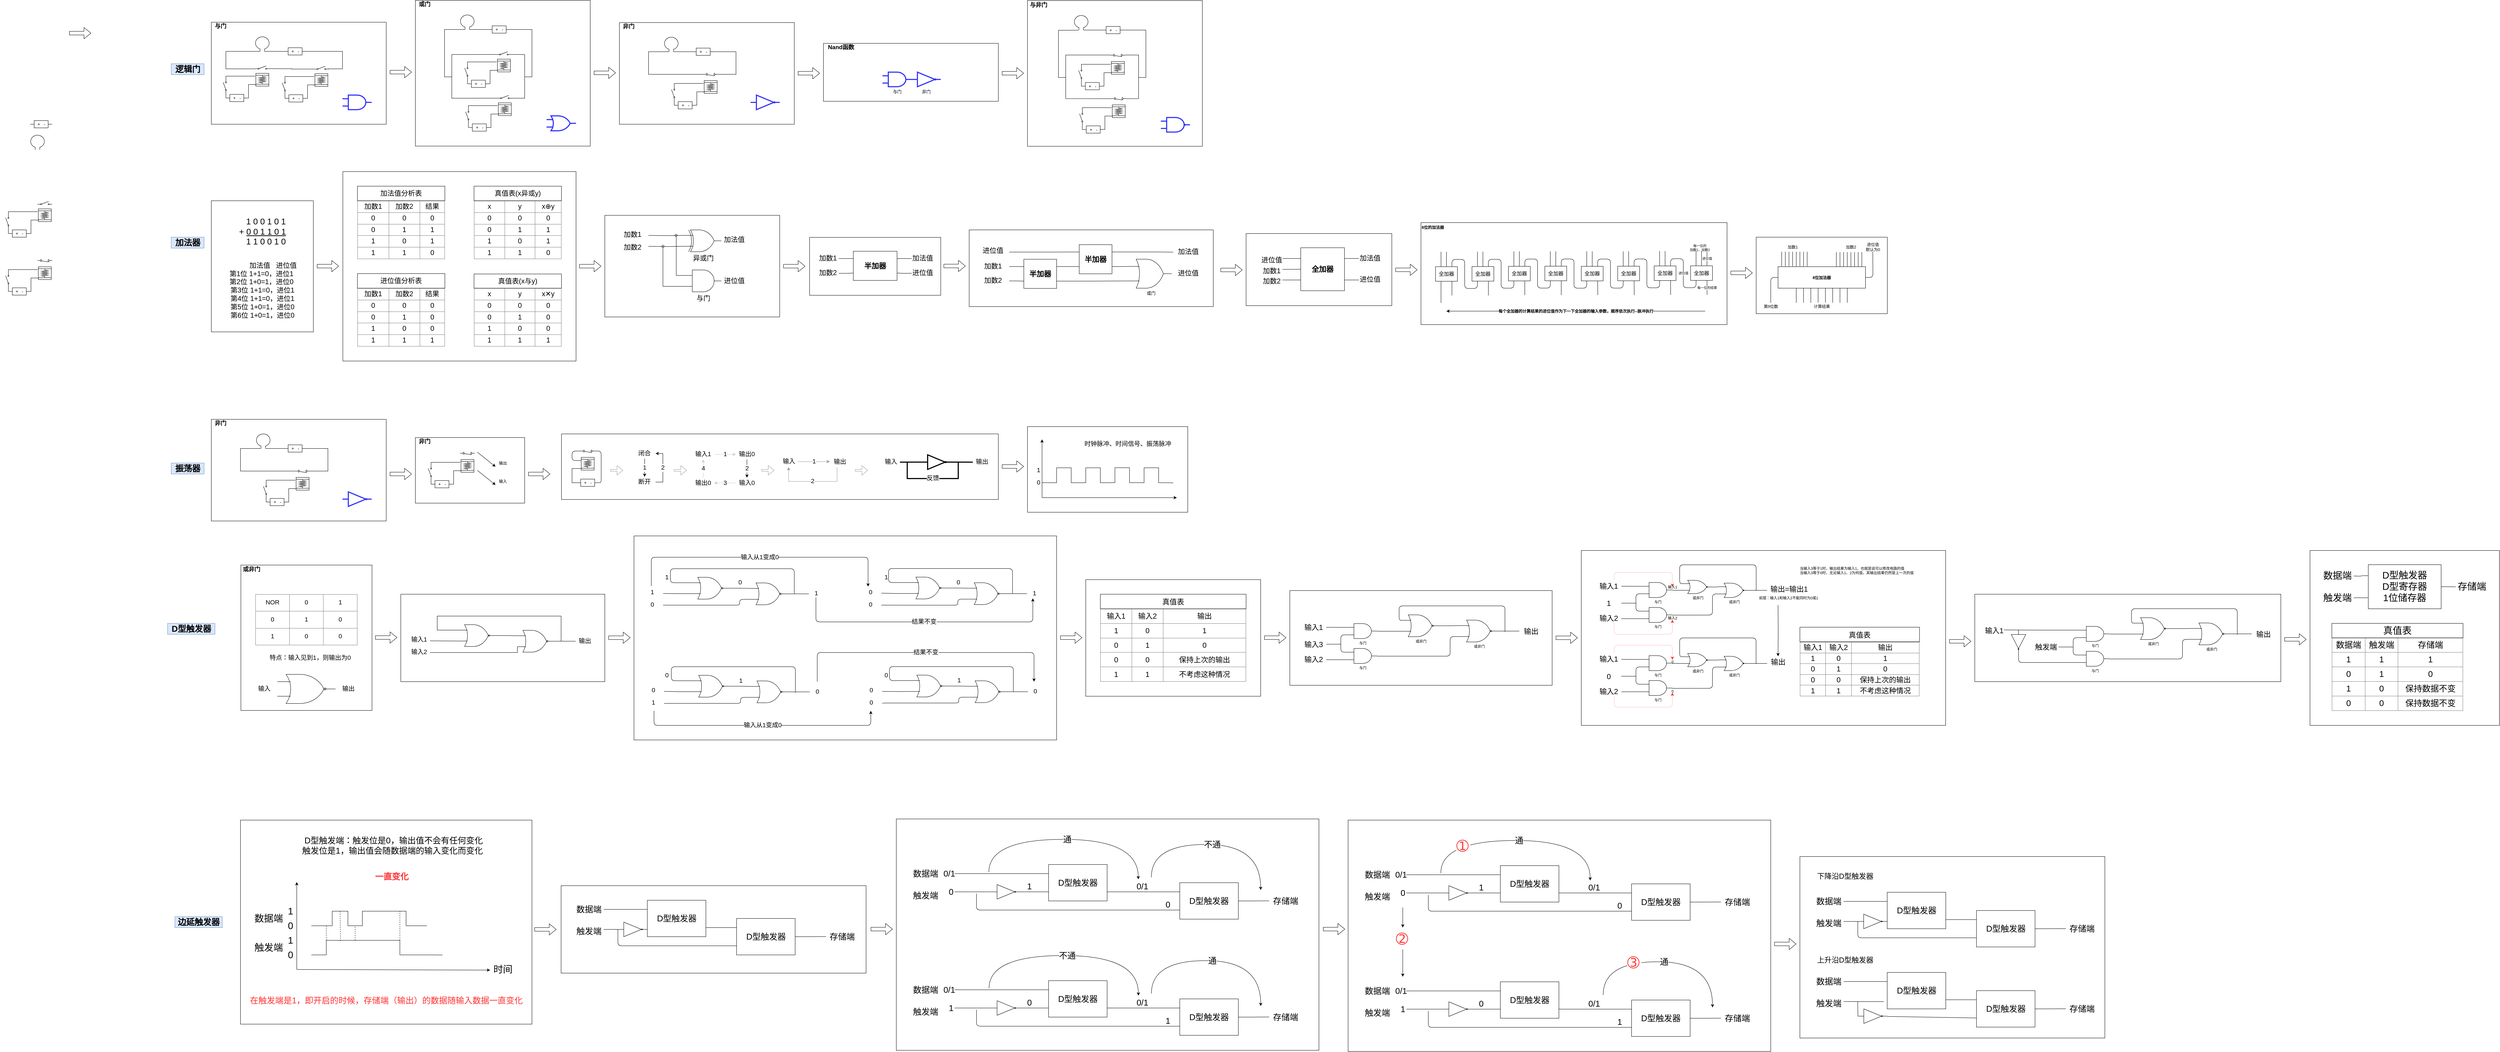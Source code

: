 <mxfile version="12.4.8" type="github">
  <diagram id="_mbeJhWYO9OrKyF545vx" name="Page-1">
    <mxGraphModel dx="2017" dy="1036" grid="1" gridSize="10" guides="1" tooltips="1" connect="1" arrows="1" fold="1" page="1" pageScale="1" pageWidth="827" pageHeight="1169" math="0" shadow="0">
      <root>
        <mxCell id="0"/>
        <mxCell id="1" parent="0"/>
        <mxCell id="wtRjHfEzPxuqXv_TNVYW-961" value="" style="rounded=0;whiteSpace=wrap;html=1;strokeColor=#000000;strokeWidth=1;fillColor=none;fontSize=23;fontColor=#000000;align=center;" vertex="1" parent="1">
          <mxGeometry x="4080" y="2340" width="1160" height="635" as="geometry"/>
        </mxCell>
        <mxCell id="wtRjHfEzPxuqXv_TNVYW-748" value="" style="whiteSpace=wrap;html=1;strokeColor=#000000;fillColor=none;" vertex="1" parent="1">
          <mxGeometry x="3360" y="1680" width="480" height="320" as="geometry"/>
        </mxCell>
        <mxCell id="wtRjHfEzPxuqXv_TNVYW-176" value="" style="whiteSpace=wrap;html=1;strokeColor=#000000;fillColor=none;" vertex="1" parent="1">
          <mxGeometry x="3200" y="90.5" width="480" height="400" as="geometry"/>
        </mxCell>
        <mxCell id="wtRjHfEzPxuqXv_TNVYW-285" value="" style="whiteSpace=wrap;html=1;strokeColor=#000000;fillColor=none;" vertex="1" parent="1">
          <mxGeometry x="2040" y="680" width="480" height="279" as="geometry"/>
        </mxCell>
        <mxCell id="wtRjHfEzPxuqXv_TNVYW-70" value="" style="whiteSpace=wrap;html=1;strokeColor=#000000;fillColor=none;" vertex="1" parent="1">
          <mxGeometry x="960" y="150" width="480" height="280" as="geometry"/>
        </mxCell>
        <mxCell id="wtRjHfEzPxuqXv_TNVYW-39" style="edgeStyle=orthogonalEdgeStyle;rounded=0;orthogonalLoop=1;jettySize=auto;html=1;exitX=0.658;exitY=1;exitDx=0;exitDy=0;exitPerimeter=0;entryX=0;entryY=0.5;entryDx=0;entryDy=0;entryPerimeter=0;endArrow=none;endFill=0;" edge="1" parent="1" source="wtRjHfEzPxuqXv_TNVYW-27" target="wtRjHfEzPxuqXv_TNVYW-37">
          <mxGeometry relative="1" as="geometry">
            <Array as="points">
              <mxPoint x="1130" y="230"/>
              <mxPoint x="1130" y="230"/>
            </Array>
          </mxGeometry>
        </mxCell>
        <mxCell id="wtRjHfEzPxuqXv_TNVYW-41" style="edgeStyle=orthogonalEdgeStyle;rounded=0;orthogonalLoop=1;jettySize=auto;html=1;exitX=0.342;exitY=1;exitDx=0;exitDy=0;exitPerimeter=0;entryX=0;entryY=0.84;entryDx=0;entryDy=0;entryPerimeter=0;endArrow=none;endFill=0;" edge="1" parent="1" source="wtRjHfEzPxuqXv_TNVYW-27">
          <mxGeometry relative="1" as="geometry">
            <mxPoint x="1080" y="278" as="targetPoint"/>
            <Array as="points">
              <mxPoint x="1000" y="230"/>
              <mxPoint x="1000" y="278"/>
            </Array>
          </mxGeometry>
        </mxCell>
        <mxCell id="wtRjHfEzPxuqXv_TNVYW-27" value="" style="verticalLabelPosition=bottom;shadow=0;dashed=0;align=center;html=1;verticalAlign=top;shape=mxgraph.electrical.radio.loop_antenna;strokeColor=#000000;" vertex="1" parent="1">
          <mxGeometry x="1080" y="190" width="40" height="40" as="geometry"/>
        </mxCell>
        <mxCell id="wtRjHfEzPxuqXv_TNVYW-35" value="" style="pointerEvents=1;verticalLabelPosition=bottom;shadow=0;dashed=0;align=center;html=1;verticalAlign=top;shape=mxgraph.electrical.resistors.resistor_1;strokeColor=#000000;" vertex="1" parent="1">
          <mxGeometry x="463" y="420" width="60" height="20" as="geometry"/>
        </mxCell>
        <mxCell id="wtRjHfEzPxuqXv_TNVYW-36" value="+&amp;nbsp; &amp;nbsp;-" style="text;html=1;resizable=0;autosize=1;align=center;verticalAlign=middle;points=[];fillColor=none;strokeColor=none;rounded=0;" vertex="1" parent="1">
          <mxGeometry x="473" y="420" width="40" height="20" as="geometry"/>
        </mxCell>
        <mxCell id="wtRjHfEzPxuqXv_TNVYW-40" style="edgeStyle=orthogonalEdgeStyle;rounded=0;orthogonalLoop=1;jettySize=auto;html=1;exitX=1;exitY=0.5;exitDx=0;exitDy=0;exitPerimeter=0;endArrow=none;endFill=0;entryX=1;entryY=0.84;entryDx=0;entryDy=0;entryPerimeter=0;" edge="1" parent="1" source="wtRjHfEzPxuqXv_TNVYW-37">
          <mxGeometry relative="1" as="geometry">
            <mxPoint x="1280" y="278" as="targetPoint"/>
            <Array as="points">
              <mxPoint x="1320" y="230"/>
              <mxPoint x="1320" y="278"/>
            </Array>
          </mxGeometry>
        </mxCell>
        <mxCell id="wtRjHfEzPxuqXv_TNVYW-37" value="" style="pointerEvents=1;verticalLabelPosition=bottom;shadow=0;dashed=0;align=center;html=1;verticalAlign=top;shape=mxgraph.electrical.resistors.resistor_1;strokeColor=#000000;" vertex="1" parent="1">
          <mxGeometry x="1160" y="220" width="60" height="20" as="geometry"/>
        </mxCell>
        <mxCell id="wtRjHfEzPxuqXv_TNVYW-38" value="+&amp;nbsp; &amp;nbsp;-" style="text;html=1;resizable=0;autosize=1;align=center;verticalAlign=middle;points=[];fillColor=none;strokeColor=none;rounded=0;" vertex="1" parent="1">
          <mxGeometry x="1170" y="220" width="40" height="20" as="geometry"/>
        </mxCell>
        <mxCell id="wtRjHfEzPxuqXv_TNVYW-47" value="" style="group" vertex="1" connectable="0" parent="1">
          <mxGeometry x="977" y="269" width="143" height="98" as="geometry"/>
        </mxCell>
        <mxCell id="wtRjHfEzPxuqXv_TNVYW-48" value="" style="group" vertex="1" connectable="0" parent="wtRjHfEzPxuqXv_TNVYW-47">
          <mxGeometry y="1" width="143" height="98" as="geometry"/>
        </mxCell>
        <mxCell id="wtRjHfEzPxuqXv_TNVYW-49" value="" style="shape=mxgraph.pid.heat_exchangers.heat_exchanger_(coil_tubes);html=1;align=center;verticalLabelPosition=bottom;verticalAlign=top;dashed=0;rotation=90;" vertex="1" parent="wtRjHfEzPxuqXv_TNVYW-48">
          <mxGeometry x="105.5" y="20" width="35" height="35.63" as="geometry"/>
        </mxCell>
        <mxCell id="wtRjHfEzPxuqXv_TNVYW-50" value="" style="pointerEvents=1;verticalLabelPosition=bottom;shadow=0;dashed=0;align=center;html=1;verticalAlign=top;shape=mxgraph.electrical.electro-mechanical.simple_switch;" vertex="1" parent="wtRjHfEzPxuqXv_TNVYW-48">
          <mxGeometry x="103" width="40" height="9" as="geometry"/>
        </mxCell>
        <mxCell id="wtRjHfEzPxuqXv_TNVYW-51" style="edgeStyle=orthogonalEdgeStyle;rounded=0;orthogonalLoop=1;jettySize=auto;html=1;exitX=1;exitY=0.5;exitDx=0;exitDy=0;exitPerimeter=0;entryX=0.93;entryY=1;entryDx=0;entryDy=0;entryPerimeter=0;endArrow=none;endFill=0;" edge="1" parent="wtRjHfEzPxuqXv_TNVYW-48" source="wtRjHfEzPxuqXv_TNVYW-52" target="wtRjHfEzPxuqXv_TNVYW-49">
          <mxGeometry relative="1" as="geometry">
            <Array as="points">
              <mxPoint x="85" y="88"/>
              <mxPoint x="85" y="51"/>
              <mxPoint x="105" y="51"/>
            </Array>
          </mxGeometry>
        </mxCell>
        <mxCell id="wtRjHfEzPxuqXv_TNVYW-52" value="" style="pointerEvents=1;verticalLabelPosition=bottom;shadow=0;dashed=0;align=center;html=1;verticalAlign=top;shape=mxgraph.electrical.resistors.resistor_1;strokeColor=#000000;" vertex="1" parent="wtRjHfEzPxuqXv_TNVYW-48">
          <mxGeometry x="23" y="78" width="60" height="20" as="geometry"/>
        </mxCell>
        <mxCell id="wtRjHfEzPxuqXv_TNVYW-53" value="+&amp;nbsp; &amp;nbsp;-" style="text;html=1;resizable=0;autosize=1;align=center;verticalAlign=middle;points=[];fillColor=none;strokeColor=none;rounded=0;" vertex="1" parent="wtRjHfEzPxuqXv_TNVYW-48">
          <mxGeometry x="33" y="78" width="40" height="20" as="geometry"/>
        </mxCell>
        <mxCell id="wtRjHfEzPxuqXv_TNVYW-54" style="edgeStyle=orthogonalEdgeStyle;rounded=0;orthogonalLoop=1;jettySize=auto;html=1;exitX=1;exitY=0.84;exitDx=0;exitDy=0;exitPerimeter=0;endArrow=none;endFill=0;" edge="1" parent="wtRjHfEzPxuqXv_TNVYW-48" source="wtRjHfEzPxuqXv_TNVYW-55">
          <mxGeometry relative="1" as="geometry">
            <mxPoint x="103" y="28" as="targetPoint"/>
            <Array as="points">
              <mxPoint x="23" y="28"/>
            </Array>
          </mxGeometry>
        </mxCell>
        <mxCell id="wtRjHfEzPxuqXv_TNVYW-55" value="" style="pointerEvents=1;verticalLabelPosition=bottom;shadow=0;dashed=0;align=center;html=1;verticalAlign=top;shape=mxgraph.electrical.electro-mechanical.simple_switch;rotation=-90;" vertex="1" parent="wtRjHfEzPxuqXv_TNVYW-48">
          <mxGeometry y="51" width="40" height="9" as="geometry"/>
        </mxCell>
        <mxCell id="wtRjHfEzPxuqXv_TNVYW-56" style="edgeStyle=orthogonalEdgeStyle;rounded=0;orthogonalLoop=1;jettySize=auto;html=1;exitX=0;exitY=0.5;exitDx=0;exitDy=0;exitPerimeter=0;entryX=0;entryY=0.84;entryDx=0;entryDy=0;entryPerimeter=0;endArrow=none;endFill=0;" edge="1" parent="wtRjHfEzPxuqXv_TNVYW-48" source="wtRjHfEzPxuqXv_TNVYW-52" target="wtRjHfEzPxuqXv_TNVYW-55">
          <mxGeometry relative="1" as="geometry"/>
        </mxCell>
        <mxCell id="wtRjHfEzPxuqXv_TNVYW-57" value="" style="group" vertex="1" connectable="0" parent="1">
          <mxGeometry x="1139" y="270" width="143" height="98" as="geometry"/>
        </mxCell>
        <mxCell id="wtRjHfEzPxuqXv_TNVYW-58" value="" style="group" vertex="1" connectable="0" parent="wtRjHfEzPxuqXv_TNVYW-57">
          <mxGeometry y="1" width="143" height="98" as="geometry"/>
        </mxCell>
        <mxCell id="wtRjHfEzPxuqXv_TNVYW-59" value="" style="shape=mxgraph.pid.heat_exchangers.heat_exchanger_(coil_tubes);html=1;align=center;verticalLabelPosition=bottom;verticalAlign=top;dashed=0;rotation=90;" vertex="1" parent="wtRjHfEzPxuqXv_TNVYW-58">
          <mxGeometry x="105.5" y="20" width="35" height="35.63" as="geometry"/>
        </mxCell>
        <mxCell id="wtRjHfEzPxuqXv_TNVYW-60" value="" style="pointerEvents=1;verticalLabelPosition=bottom;shadow=0;dashed=0;align=center;html=1;verticalAlign=top;shape=mxgraph.electrical.electro-mechanical.simple_switch;" vertex="1" parent="wtRjHfEzPxuqXv_TNVYW-58">
          <mxGeometry x="103" width="40" height="9" as="geometry"/>
        </mxCell>
        <mxCell id="wtRjHfEzPxuqXv_TNVYW-61" style="edgeStyle=orthogonalEdgeStyle;rounded=0;orthogonalLoop=1;jettySize=auto;html=1;exitX=1;exitY=0.5;exitDx=0;exitDy=0;exitPerimeter=0;entryX=0.93;entryY=1;entryDx=0;entryDy=0;entryPerimeter=0;endArrow=none;endFill=0;" edge="1" parent="wtRjHfEzPxuqXv_TNVYW-58" source="wtRjHfEzPxuqXv_TNVYW-62" target="wtRjHfEzPxuqXv_TNVYW-59">
          <mxGeometry relative="1" as="geometry">
            <Array as="points">
              <mxPoint x="85" y="88"/>
              <mxPoint x="85" y="51"/>
              <mxPoint x="105" y="51"/>
            </Array>
          </mxGeometry>
        </mxCell>
        <mxCell id="wtRjHfEzPxuqXv_TNVYW-62" value="" style="pointerEvents=1;verticalLabelPosition=bottom;shadow=0;dashed=0;align=center;html=1;verticalAlign=top;shape=mxgraph.electrical.resistors.resistor_1;strokeColor=#000000;" vertex="1" parent="wtRjHfEzPxuqXv_TNVYW-58">
          <mxGeometry x="23" y="78" width="60" height="20" as="geometry"/>
        </mxCell>
        <mxCell id="wtRjHfEzPxuqXv_TNVYW-63" value="+&amp;nbsp; &amp;nbsp;-" style="text;html=1;resizable=0;autosize=1;align=center;verticalAlign=middle;points=[];fillColor=none;strokeColor=none;rounded=0;" vertex="1" parent="wtRjHfEzPxuqXv_TNVYW-58">
          <mxGeometry x="33" y="78" width="40" height="20" as="geometry"/>
        </mxCell>
        <mxCell id="wtRjHfEzPxuqXv_TNVYW-64" style="edgeStyle=orthogonalEdgeStyle;rounded=0;orthogonalLoop=1;jettySize=auto;html=1;exitX=1;exitY=0.84;exitDx=0;exitDy=0;exitPerimeter=0;endArrow=none;endFill=0;" edge="1" parent="wtRjHfEzPxuqXv_TNVYW-58" source="wtRjHfEzPxuqXv_TNVYW-65">
          <mxGeometry relative="1" as="geometry">
            <mxPoint x="103" y="28" as="targetPoint"/>
            <Array as="points">
              <mxPoint x="23" y="28"/>
            </Array>
          </mxGeometry>
        </mxCell>
        <mxCell id="wtRjHfEzPxuqXv_TNVYW-65" value="" style="pointerEvents=1;verticalLabelPosition=bottom;shadow=0;dashed=0;align=center;html=1;verticalAlign=top;shape=mxgraph.electrical.electro-mechanical.simple_switch;rotation=-90;" vertex="1" parent="wtRjHfEzPxuqXv_TNVYW-58">
          <mxGeometry y="51" width="40" height="9" as="geometry"/>
        </mxCell>
        <mxCell id="wtRjHfEzPxuqXv_TNVYW-66" style="edgeStyle=orthogonalEdgeStyle;rounded=0;orthogonalLoop=1;jettySize=auto;html=1;exitX=0;exitY=0.5;exitDx=0;exitDy=0;exitPerimeter=0;entryX=0;entryY=0.84;entryDx=0;entryDy=0;entryPerimeter=0;endArrow=none;endFill=0;" edge="1" parent="wtRjHfEzPxuqXv_TNVYW-58" source="wtRjHfEzPxuqXv_TNVYW-62" target="wtRjHfEzPxuqXv_TNVYW-65">
          <mxGeometry relative="1" as="geometry"/>
        </mxCell>
        <mxCell id="wtRjHfEzPxuqXv_TNVYW-67" style="edgeStyle=orthogonalEdgeStyle;rounded=0;orthogonalLoop=1;jettySize=auto;html=1;exitX=1;exitY=0.84;exitDx=0;exitDy=0;exitPerimeter=0;entryX=0;entryY=0.84;entryDx=0;entryDy=0;entryPerimeter=0;endArrow=none;endFill=0;" edge="1" parent="1" source="wtRjHfEzPxuqXv_TNVYW-50" target="wtRjHfEzPxuqXv_TNVYW-60">
          <mxGeometry relative="1" as="geometry">
            <Array as="points">
              <mxPoint x="1181" y="278"/>
            </Array>
          </mxGeometry>
        </mxCell>
        <mxCell id="wtRjHfEzPxuqXv_TNVYW-68" value="" style="verticalLabelPosition=bottom;shadow=0;dashed=0;align=center;html=1;verticalAlign=top;shape=mxgraph.electrical.radio.loop_antenna;strokeColor=#000000;" vertex="1" parent="1">
          <mxGeometry x="463" y="460" width="40" height="40" as="geometry"/>
        </mxCell>
        <mxCell id="wtRjHfEzPxuqXv_TNVYW-71" value="&lt;b&gt;&lt;font style=&quot;font-size: 16px&quot;&gt;与门&lt;/font&gt;&lt;/b&gt;" style="text;html=1;resizable=0;autosize=1;align=center;verticalAlign=middle;points=[];fillColor=none;strokeColor=none;rounded=0;" vertex="1" parent="1">
          <mxGeometry x="960" y="150" width="50" height="20" as="geometry"/>
        </mxCell>
        <mxCell id="wtRjHfEzPxuqXv_TNVYW-72" value="" style="whiteSpace=wrap;html=1;strokeColor=#000000;fillColor=none;" vertex="1" parent="1">
          <mxGeometry x="1520" y="90.0" width="480" height="400" as="geometry"/>
        </mxCell>
        <mxCell id="wtRjHfEzPxuqXv_TNVYW-73" style="edgeStyle=orthogonalEdgeStyle;rounded=0;orthogonalLoop=1;jettySize=auto;html=1;exitX=0.658;exitY=1;exitDx=0;exitDy=0;exitPerimeter=0;entryX=0;entryY=0.5;entryDx=0;entryDy=0;entryPerimeter=0;endArrow=none;endFill=0;" edge="1" parent="1" source="wtRjHfEzPxuqXv_TNVYW-75" target="wtRjHfEzPxuqXv_TNVYW-77">
          <mxGeometry relative="1" as="geometry">
            <Array as="points">
              <mxPoint x="1690" y="170"/>
              <mxPoint x="1690" y="170"/>
            </Array>
          </mxGeometry>
        </mxCell>
        <mxCell id="wtRjHfEzPxuqXv_TNVYW-105" style="edgeStyle=orthogonalEdgeStyle;rounded=0;orthogonalLoop=1;jettySize=auto;html=1;exitX=0.342;exitY=1;exitDx=0;exitDy=0;exitPerimeter=0;endArrow=none;endFill=0;" edge="1" parent="1" source="wtRjHfEzPxuqXv_TNVYW-75">
          <mxGeometry relative="1" as="geometry">
            <mxPoint x="1620" y="300" as="targetPoint"/>
            <Array as="points">
              <mxPoint x="1600" y="170"/>
              <mxPoint x="1600" y="300"/>
            </Array>
          </mxGeometry>
        </mxCell>
        <mxCell id="wtRjHfEzPxuqXv_TNVYW-75" value="" style="verticalLabelPosition=bottom;shadow=0;dashed=0;align=center;html=1;verticalAlign=top;shape=mxgraph.electrical.radio.loop_antenna;strokeColor=#000000;" vertex="1" parent="1">
          <mxGeometry x="1642.5" y="130" width="40" height="40" as="geometry"/>
        </mxCell>
        <mxCell id="wtRjHfEzPxuqXv_TNVYW-102" style="edgeStyle=orthogonalEdgeStyle;rounded=0;orthogonalLoop=1;jettySize=auto;html=1;exitX=1;exitY=0.5;exitDx=0;exitDy=0;exitPerimeter=0;endArrow=none;endFill=0;" edge="1" parent="1" source="wtRjHfEzPxuqXv_TNVYW-77">
          <mxGeometry relative="1" as="geometry">
            <mxPoint x="1820" y="300" as="targetPoint"/>
            <Array as="points">
              <mxPoint x="1840" y="170"/>
              <mxPoint x="1840" y="300"/>
            </Array>
          </mxGeometry>
        </mxCell>
        <mxCell id="wtRjHfEzPxuqXv_TNVYW-77" value="" style="pointerEvents=1;verticalLabelPosition=bottom;shadow=0;dashed=0;align=center;html=1;verticalAlign=top;shape=mxgraph.electrical.resistors.resistor_1;strokeColor=#000000;" vertex="1" parent="1">
          <mxGeometry x="1720" y="160" width="60" height="20" as="geometry"/>
        </mxCell>
        <mxCell id="wtRjHfEzPxuqXv_TNVYW-78" value="+&amp;nbsp; &amp;nbsp;-" style="text;html=1;resizable=0;autosize=1;align=center;verticalAlign=middle;points=[];fillColor=none;strokeColor=none;rounded=0;" vertex="1" parent="1">
          <mxGeometry x="1730" y="160" width="40" height="20" as="geometry"/>
        </mxCell>
        <mxCell id="wtRjHfEzPxuqXv_TNVYW-79" value="" style="group" vertex="1" connectable="0" parent="1">
          <mxGeometry x="1640" y="230" width="143" height="98" as="geometry"/>
        </mxCell>
        <mxCell id="wtRjHfEzPxuqXv_TNVYW-80" value="" style="group" vertex="1" connectable="0" parent="wtRjHfEzPxuqXv_TNVYW-79">
          <mxGeometry y="1" width="143" height="98" as="geometry"/>
        </mxCell>
        <mxCell id="wtRjHfEzPxuqXv_TNVYW-81" value="" style="shape=mxgraph.pid.heat_exchangers.heat_exchanger_(coil_tubes);html=1;align=center;verticalLabelPosition=bottom;verticalAlign=top;dashed=0;rotation=90;" vertex="1" parent="wtRjHfEzPxuqXv_TNVYW-80">
          <mxGeometry x="105.5" y="20" width="35" height="35.63" as="geometry"/>
        </mxCell>
        <mxCell id="wtRjHfEzPxuqXv_TNVYW-82" value="" style="pointerEvents=1;verticalLabelPosition=bottom;shadow=0;dashed=0;align=center;html=1;verticalAlign=top;shape=mxgraph.electrical.electro-mechanical.simple_switch;" vertex="1" parent="wtRjHfEzPxuqXv_TNVYW-80">
          <mxGeometry x="103" width="40" height="9" as="geometry"/>
        </mxCell>
        <mxCell id="wtRjHfEzPxuqXv_TNVYW-83" style="edgeStyle=orthogonalEdgeStyle;rounded=0;orthogonalLoop=1;jettySize=auto;html=1;exitX=1;exitY=0.5;exitDx=0;exitDy=0;exitPerimeter=0;entryX=0.93;entryY=1;entryDx=0;entryDy=0;entryPerimeter=0;endArrow=none;endFill=0;" edge="1" parent="wtRjHfEzPxuqXv_TNVYW-80" source="wtRjHfEzPxuqXv_TNVYW-84" target="wtRjHfEzPxuqXv_TNVYW-81">
          <mxGeometry relative="1" as="geometry">
            <Array as="points">
              <mxPoint x="85" y="88"/>
              <mxPoint x="85" y="51"/>
              <mxPoint x="105" y="51"/>
            </Array>
          </mxGeometry>
        </mxCell>
        <mxCell id="wtRjHfEzPxuqXv_TNVYW-84" value="" style="pointerEvents=1;verticalLabelPosition=bottom;shadow=0;dashed=0;align=center;html=1;verticalAlign=top;shape=mxgraph.electrical.resistors.resistor_1;strokeColor=#000000;" vertex="1" parent="wtRjHfEzPxuqXv_TNVYW-80">
          <mxGeometry x="23" y="78" width="60" height="20" as="geometry"/>
        </mxCell>
        <mxCell id="wtRjHfEzPxuqXv_TNVYW-85" value="+&amp;nbsp; &amp;nbsp;-" style="text;html=1;resizable=0;autosize=1;align=center;verticalAlign=middle;points=[];fillColor=none;strokeColor=none;rounded=0;" vertex="1" parent="wtRjHfEzPxuqXv_TNVYW-80">
          <mxGeometry x="33" y="78" width="40" height="20" as="geometry"/>
        </mxCell>
        <mxCell id="wtRjHfEzPxuqXv_TNVYW-86" style="edgeStyle=orthogonalEdgeStyle;rounded=0;orthogonalLoop=1;jettySize=auto;html=1;exitX=1;exitY=0.84;exitDx=0;exitDy=0;exitPerimeter=0;endArrow=none;endFill=0;" edge="1" parent="wtRjHfEzPxuqXv_TNVYW-80" source="wtRjHfEzPxuqXv_TNVYW-87">
          <mxGeometry relative="1" as="geometry">
            <mxPoint x="103" y="28" as="targetPoint"/>
            <Array as="points">
              <mxPoint x="23" y="28"/>
            </Array>
          </mxGeometry>
        </mxCell>
        <mxCell id="wtRjHfEzPxuqXv_TNVYW-87" value="" style="pointerEvents=1;verticalLabelPosition=bottom;shadow=0;dashed=0;align=center;html=1;verticalAlign=top;shape=mxgraph.electrical.electro-mechanical.simple_switch;rotation=-90;" vertex="1" parent="wtRjHfEzPxuqXv_TNVYW-80">
          <mxGeometry y="51" width="40" height="9" as="geometry"/>
        </mxCell>
        <mxCell id="wtRjHfEzPxuqXv_TNVYW-88" style="edgeStyle=orthogonalEdgeStyle;rounded=0;orthogonalLoop=1;jettySize=auto;html=1;exitX=0;exitY=0.5;exitDx=0;exitDy=0;exitPerimeter=0;entryX=0;entryY=0.84;entryDx=0;entryDy=0;entryPerimeter=0;endArrow=none;endFill=0;" edge="1" parent="wtRjHfEzPxuqXv_TNVYW-80" source="wtRjHfEzPxuqXv_TNVYW-84" target="wtRjHfEzPxuqXv_TNVYW-87">
          <mxGeometry relative="1" as="geometry"/>
        </mxCell>
        <mxCell id="wtRjHfEzPxuqXv_TNVYW-89" value="" style="group" vertex="1" connectable="0" parent="1">
          <mxGeometry x="1642.5" y="350" width="143" height="98" as="geometry"/>
        </mxCell>
        <mxCell id="wtRjHfEzPxuqXv_TNVYW-90" value="" style="group" vertex="1" connectable="0" parent="wtRjHfEzPxuqXv_TNVYW-89">
          <mxGeometry y="1" width="143" height="98" as="geometry"/>
        </mxCell>
        <mxCell id="wtRjHfEzPxuqXv_TNVYW-91" value="" style="shape=mxgraph.pid.heat_exchangers.heat_exchanger_(coil_tubes);html=1;align=center;verticalLabelPosition=bottom;verticalAlign=top;dashed=0;rotation=90;" vertex="1" parent="wtRjHfEzPxuqXv_TNVYW-90">
          <mxGeometry x="105.5" y="20" width="35" height="35.63" as="geometry"/>
        </mxCell>
        <mxCell id="wtRjHfEzPxuqXv_TNVYW-92" value="" style="pointerEvents=1;verticalLabelPosition=bottom;shadow=0;dashed=0;align=center;html=1;verticalAlign=top;shape=mxgraph.electrical.electro-mechanical.simple_switch;" vertex="1" parent="wtRjHfEzPxuqXv_TNVYW-90">
          <mxGeometry x="103" width="40" height="9" as="geometry"/>
        </mxCell>
        <mxCell id="wtRjHfEzPxuqXv_TNVYW-93" style="edgeStyle=orthogonalEdgeStyle;rounded=0;orthogonalLoop=1;jettySize=auto;html=1;exitX=1;exitY=0.5;exitDx=0;exitDy=0;exitPerimeter=0;entryX=0.93;entryY=1;entryDx=0;entryDy=0;entryPerimeter=0;endArrow=none;endFill=0;" edge="1" parent="wtRjHfEzPxuqXv_TNVYW-90" source="wtRjHfEzPxuqXv_TNVYW-94" target="wtRjHfEzPxuqXv_TNVYW-91">
          <mxGeometry relative="1" as="geometry">
            <Array as="points">
              <mxPoint x="85" y="88"/>
              <mxPoint x="85" y="51"/>
              <mxPoint x="105" y="51"/>
            </Array>
          </mxGeometry>
        </mxCell>
        <mxCell id="wtRjHfEzPxuqXv_TNVYW-94" value="" style="pointerEvents=1;verticalLabelPosition=bottom;shadow=0;dashed=0;align=center;html=1;verticalAlign=top;shape=mxgraph.electrical.resistors.resistor_1;strokeColor=#000000;" vertex="1" parent="wtRjHfEzPxuqXv_TNVYW-90">
          <mxGeometry x="23" y="78" width="60" height="20" as="geometry"/>
        </mxCell>
        <mxCell id="wtRjHfEzPxuqXv_TNVYW-95" value="+&amp;nbsp; &amp;nbsp;-" style="text;html=1;resizable=0;autosize=1;align=center;verticalAlign=middle;points=[];fillColor=none;strokeColor=none;rounded=0;" vertex="1" parent="wtRjHfEzPxuqXv_TNVYW-90">
          <mxGeometry x="33" y="78" width="40" height="20" as="geometry"/>
        </mxCell>
        <mxCell id="wtRjHfEzPxuqXv_TNVYW-96" style="edgeStyle=orthogonalEdgeStyle;rounded=0;orthogonalLoop=1;jettySize=auto;html=1;exitX=1;exitY=0.84;exitDx=0;exitDy=0;exitPerimeter=0;endArrow=none;endFill=0;" edge="1" parent="wtRjHfEzPxuqXv_TNVYW-90" source="wtRjHfEzPxuqXv_TNVYW-97">
          <mxGeometry relative="1" as="geometry">
            <mxPoint x="103" y="28" as="targetPoint"/>
            <Array as="points">
              <mxPoint x="23" y="28"/>
            </Array>
          </mxGeometry>
        </mxCell>
        <mxCell id="wtRjHfEzPxuqXv_TNVYW-97" value="" style="pointerEvents=1;verticalLabelPosition=bottom;shadow=0;dashed=0;align=center;html=1;verticalAlign=top;shape=mxgraph.electrical.electro-mechanical.simple_switch;rotation=-90;" vertex="1" parent="wtRjHfEzPxuqXv_TNVYW-90">
          <mxGeometry y="51" width="40" height="9" as="geometry"/>
        </mxCell>
        <mxCell id="wtRjHfEzPxuqXv_TNVYW-98" style="edgeStyle=orthogonalEdgeStyle;rounded=0;orthogonalLoop=1;jettySize=auto;html=1;exitX=0;exitY=0.5;exitDx=0;exitDy=0;exitPerimeter=0;entryX=0;entryY=0.84;entryDx=0;entryDy=0;entryPerimeter=0;endArrow=none;endFill=0;" edge="1" parent="wtRjHfEzPxuqXv_TNVYW-90" source="wtRjHfEzPxuqXv_TNVYW-94" target="wtRjHfEzPxuqXv_TNVYW-97">
          <mxGeometry relative="1" as="geometry"/>
        </mxCell>
        <mxCell id="wtRjHfEzPxuqXv_TNVYW-100" value="&lt;span style=&quot;font-size: 16px&quot;&gt;&lt;b&gt;或门&lt;/b&gt;&lt;/span&gt;" style="text;html=1;resizable=0;autosize=1;align=center;verticalAlign=middle;points=[];fillColor=none;strokeColor=none;rounded=0;" vertex="1" parent="1">
          <mxGeometry x="1520" y="90.0" width="50" height="20" as="geometry"/>
        </mxCell>
        <mxCell id="wtRjHfEzPxuqXv_TNVYW-103" style="edgeStyle=orthogonalEdgeStyle;rounded=0;orthogonalLoop=1;jettySize=auto;html=1;exitX=1;exitY=0.84;exitDx=0;exitDy=0;exitPerimeter=0;entryX=1;entryY=0.84;entryDx=0;entryDy=0;entryPerimeter=0;endArrow=none;endFill=0;" edge="1" parent="1" source="wtRjHfEzPxuqXv_TNVYW-82" target="wtRjHfEzPxuqXv_TNVYW-92">
          <mxGeometry relative="1" as="geometry">
            <Array as="points">
              <mxPoint x="1820" y="239"/>
              <mxPoint x="1820" y="359"/>
            </Array>
          </mxGeometry>
        </mxCell>
        <mxCell id="wtRjHfEzPxuqXv_TNVYW-104" style="edgeStyle=orthogonalEdgeStyle;rounded=0;orthogonalLoop=1;jettySize=auto;html=1;exitX=0;exitY=0.84;exitDx=0;exitDy=0;exitPerimeter=0;entryX=0;entryY=0.84;entryDx=0;entryDy=0;entryPerimeter=0;endArrow=none;endFill=0;" edge="1" parent="1" source="wtRjHfEzPxuqXv_TNVYW-82" target="wtRjHfEzPxuqXv_TNVYW-92">
          <mxGeometry relative="1" as="geometry">
            <Array as="points">
              <mxPoint x="1620" y="239"/>
              <mxPoint x="1620" y="359"/>
            </Array>
          </mxGeometry>
        </mxCell>
        <mxCell id="wtRjHfEzPxuqXv_TNVYW-109" value="" style="group" vertex="1" connectable="0" parent="1">
          <mxGeometry x="380" y="641" width="143" height="98" as="geometry"/>
        </mxCell>
        <mxCell id="wtRjHfEzPxuqXv_TNVYW-110" value="" style="group" vertex="1" connectable="0" parent="wtRjHfEzPxuqXv_TNVYW-109">
          <mxGeometry y="1" width="143" height="98" as="geometry"/>
        </mxCell>
        <mxCell id="wtRjHfEzPxuqXv_TNVYW-111" value="" style="shape=mxgraph.pid.heat_exchangers.heat_exchanger_(coil_tubes);html=1;align=center;verticalLabelPosition=bottom;verticalAlign=top;dashed=0;rotation=90;" vertex="1" parent="wtRjHfEzPxuqXv_TNVYW-110">
          <mxGeometry x="105.5" y="20" width="35" height="35.63" as="geometry"/>
        </mxCell>
        <mxCell id="wtRjHfEzPxuqXv_TNVYW-112" value="" style="pointerEvents=1;verticalLabelPosition=bottom;shadow=0;dashed=0;align=center;html=1;verticalAlign=top;shape=mxgraph.electrical.electro-mechanical.simple_switch;" vertex="1" parent="wtRjHfEzPxuqXv_TNVYW-110">
          <mxGeometry x="103" width="40" height="9" as="geometry"/>
        </mxCell>
        <mxCell id="wtRjHfEzPxuqXv_TNVYW-113" style="edgeStyle=orthogonalEdgeStyle;rounded=0;orthogonalLoop=1;jettySize=auto;html=1;exitX=1;exitY=0.5;exitDx=0;exitDy=0;exitPerimeter=0;entryX=0.93;entryY=1;entryDx=0;entryDy=0;entryPerimeter=0;endArrow=none;endFill=0;" edge="1" parent="wtRjHfEzPxuqXv_TNVYW-110" source="wtRjHfEzPxuqXv_TNVYW-114" target="wtRjHfEzPxuqXv_TNVYW-111">
          <mxGeometry relative="1" as="geometry">
            <Array as="points">
              <mxPoint x="85" y="88"/>
              <mxPoint x="85" y="51"/>
              <mxPoint x="105" y="51"/>
            </Array>
          </mxGeometry>
        </mxCell>
        <mxCell id="wtRjHfEzPxuqXv_TNVYW-114" value="" style="pointerEvents=1;verticalLabelPosition=bottom;shadow=0;dashed=0;align=center;html=1;verticalAlign=top;shape=mxgraph.electrical.resistors.resistor_1;strokeColor=#000000;" vertex="1" parent="wtRjHfEzPxuqXv_TNVYW-110">
          <mxGeometry x="23" y="78" width="60" height="20" as="geometry"/>
        </mxCell>
        <mxCell id="wtRjHfEzPxuqXv_TNVYW-115" value="+&amp;nbsp; &amp;nbsp;-" style="text;html=1;resizable=0;autosize=1;align=center;verticalAlign=middle;points=[];fillColor=none;strokeColor=none;rounded=0;" vertex="1" parent="wtRjHfEzPxuqXv_TNVYW-110">
          <mxGeometry x="33" y="78" width="40" height="20" as="geometry"/>
        </mxCell>
        <mxCell id="wtRjHfEzPxuqXv_TNVYW-116" style="edgeStyle=orthogonalEdgeStyle;rounded=0;orthogonalLoop=1;jettySize=auto;html=1;exitX=1;exitY=0.84;exitDx=0;exitDy=0;exitPerimeter=0;endArrow=none;endFill=0;" edge="1" parent="wtRjHfEzPxuqXv_TNVYW-110" source="wtRjHfEzPxuqXv_TNVYW-117">
          <mxGeometry relative="1" as="geometry">
            <mxPoint x="103" y="28" as="targetPoint"/>
            <Array as="points">
              <mxPoint x="23" y="28"/>
            </Array>
          </mxGeometry>
        </mxCell>
        <mxCell id="wtRjHfEzPxuqXv_TNVYW-117" value="" style="pointerEvents=1;verticalLabelPosition=bottom;shadow=0;dashed=0;align=center;html=1;verticalAlign=top;shape=mxgraph.electrical.electro-mechanical.simple_switch;rotation=-90;" vertex="1" parent="wtRjHfEzPxuqXv_TNVYW-110">
          <mxGeometry y="51" width="40" height="9" as="geometry"/>
        </mxCell>
        <mxCell id="wtRjHfEzPxuqXv_TNVYW-118" style="edgeStyle=orthogonalEdgeStyle;rounded=0;orthogonalLoop=1;jettySize=auto;html=1;exitX=0;exitY=0.5;exitDx=0;exitDy=0;exitPerimeter=0;entryX=0;entryY=0.84;entryDx=0;entryDy=0;entryPerimeter=0;endArrow=none;endFill=0;" edge="1" parent="wtRjHfEzPxuqXv_TNVYW-110" source="wtRjHfEzPxuqXv_TNVYW-114" target="wtRjHfEzPxuqXv_TNVYW-117">
          <mxGeometry relative="1" as="geometry"/>
        </mxCell>
        <mxCell id="wtRjHfEzPxuqXv_TNVYW-130" value="" style="whiteSpace=wrap;html=1;strokeColor=#000000;fillColor=none;" vertex="1" parent="1">
          <mxGeometry x="2080" y="151.0" width="480" height="279" as="geometry"/>
        </mxCell>
        <mxCell id="wtRjHfEzPxuqXv_TNVYW-131" style="edgeStyle=orthogonalEdgeStyle;rounded=0;orthogonalLoop=1;jettySize=auto;html=1;exitX=0.658;exitY=1;exitDx=0;exitDy=0;exitPerimeter=0;entryX=0;entryY=0.5;entryDx=0;entryDy=0;entryPerimeter=0;endArrow=none;endFill=0;" edge="1" parent="1" source="wtRjHfEzPxuqXv_TNVYW-133" target="wtRjHfEzPxuqXv_TNVYW-135">
          <mxGeometry relative="1" as="geometry">
            <Array as="points">
              <mxPoint x="2250" y="231.0"/>
              <mxPoint x="2250" y="231.0"/>
            </Array>
          </mxGeometry>
        </mxCell>
        <mxCell id="wtRjHfEzPxuqXv_TNVYW-132" style="edgeStyle=orthogonalEdgeStyle;rounded=0;orthogonalLoop=1;jettySize=auto;html=1;exitX=0.342;exitY=1;exitDx=0;exitDy=0;exitPerimeter=0;endArrow=none;endFill=0;entryX=0;entryY=0.43;entryDx=0;entryDy=0;entryPerimeter=0;" edge="1" parent="1" source="wtRjHfEzPxuqXv_TNVYW-133" target="wtRjHfEzPxuqXv_TNVYW-163">
          <mxGeometry relative="1" as="geometry">
            <mxPoint x="2179.667" y="361.167" as="targetPoint"/>
            <Array as="points">
              <mxPoint x="2160" y="231.0"/>
              <mxPoint x="2160" y="293.0"/>
            </Array>
          </mxGeometry>
        </mxCell>
        <mxCell id="wtRjHfEzPxuqXv_TNVYW-133" value="" style="verticalLabelPosition=bottom;shadow=0;dashed=0;align=center;html=1;verticalAlign=top;shape=mxgraph.electrical.radio.loop_antenna;strokeColor=#000000;" vertex="1" parent="1">
          <mxGeometry x="2202.5" y="191.0" width="40" height="40" as="geometry"/>
        </mxCell>
        <mxCell id="wtRjHfEzPxuqXv_TNVYW-134" style="edgeStyle=orthogonalEdgeStyle;rounded=0;orthogonalLoop=1;jettySize=auto;html=1;exitX=1;exitY=0.5;exitDx=0;exitDy=0;exitPerimeter=0;endArrow=none;endFill=0;entryX=1;entryY=0.43;entryDx=0;entryDy=0;entryPerimeter=0;" edge="1" parent="1" source="wtRjHfEzPxuqXv_TNVYW-135" target="wtRjHfEzPxuqXv_TNVYW-163">
          <mxGeometry relative="1" as="geometry">
            <mxPoint x="2379.667" y="361.167" as="targetPoint"/>
            <Array as="points">
              <mxPoint x="2400" y="231.0"/>
              <mxPoint x="2400" y="293.0"/>
            </Array>
          </mxGeometry>
        </mxCell>
        <mxCell id="wtRjHfEzPxuqXv_TNVYW-135" value="" style="pointerEvents=1;verticalLabelPosition=bottom;shadow=0;dashed=0;align=center;html=1;verticalAlign=top;shape=mxgraph.electrical.resistors.resistor_1;strokeColor=#000000;" vertex="1" parent="1">
          <mxGeometry x="2280" y="221.0" width="60" height="20" as="geometry"/>
        </mxCell>
        <mxCell id="wtRjHfEzPxuqXv_TNVYW-136" value="+&amp;nbsp; &amp;nbsp;-" style="text;html=1;resizable=0;autosize=1;align=center;verticalAlign=middle;points=[];fillColor=none;strokeColor=none;rounded=0;" vertex="1" parent="1">
          <mxGeometry x="2290" y="221.0" width="40" height="20" as="geometry"/>
        </mxCell>
        <mxCell id="wtRjHfEzPxuqXv_TNVYW-157" value="&lt;span style=&quot;font-size: 16px&quot;&gt;&lt;b&gt;非门&lt;/b&gt;&lt;/span&gt;" style="text;html=1;resizable=0;autosize=1;align=center;verticalAlign=middle;points=[];fillColor=none;strokeColor=none;rounded=0;" vertex="1" parent="1">
          <mxGeometry x="2080" y="151.0" width="50" height="20" as="geometry"/>
        </mxCell>
        <mxCell id="wtRjHfEzPxuqXv_TNVYW-160" value="" style="group" vertex="1" connectable="0" parent="1">
          <mxGeometry x="380" y="801" width="143" height="98" as="geometry"/>
        </mxCell>
        <mxCell id="wtRjHfEzPxuqXv_TNVYW-129" value="" style="group" vertex="1" connectable="0" parent="wtRjHfEzPxuqXv_TNVYW-160">
          <mxGeometry width="143" height="98" as="geometry"/>
        </mxCell>
        <mxCell id="wtRjHfEzPxuqXv_TNVYW-106" value="" style="pointerEvents=1;verticalLabelPosition=bottom;shadow=0;dashed=0;align=center;html=1;verticalAlign=top;shape=mxgraph.electrical.electro-mechanical.stay_put;strokeColor=#000000;fillColor=none;" vertex="1" parent="wtRjHfEzPxuqXv_TNVYW-129">
          <mxGeometry x="103" width="40" height="7" as="geometry"/>
        </mxCell>
        <mxCell id="wtRjHfEzPxuqXv_TNVYW-120" value="" style="group" vertex="1" connectable="0" parent="wtRjHfEzPxuqXv_TNVYW-129">
          <mxGeometry width="143" height="98" as="geometry"/>
        </mxCell>
        <mxCell id="wtRjHfEzPxuqXv_TNVYW-121" value="" style="shape=mxgraph.pid.heat_exchangers.heat_exchanger_(coil_tubes);html=1;align=center;verticalLabelPosition=bottom;verticalAlign=top;dashed=0;rotation=90;" vertex="1" parent="wtRjHfEzPxuqXv_TNVYW-120">
          <mxGeometry x="105.5" y="20" width="35" height="35.63" as="geometry"/>
        </mxCell>
        <mxCell id="wtRjHfEzPxuqXv_TNVYW-123" style="edgeStyle=orthogonalEdgeStyle;rounded=0;orthogonalLoop=1;jettySize=auto;html=1;exitX=1;exitY=0.5;exitDx=0;exitDy=0;exitPerimeter=0;entryX=0.93;entryY=1;entryDx=0;entryDy=0;entryPerimeter=0;endArrow=none;endFill=0;" edge="1" parent="wtRjHfEzPxuqXv_TNVYW-120" source="wtRjHfEzPxuqXv_TNVYW-124" target="wtRjHfEzPxuqXv_TNVYW-121">
          <mxGeometry relative="1" as="geometry">
            <Array as="points">
              <mxPoint x="85" y="88"/>
              <mxPoint x="85" y="51"/>
              <mxPoint x="105" y="51"/>
            </Array>
          </mxGeometry>
        </mxCell>
        <mxCell id="wtRjHfEzPxuqXv_TNVYW-124" value="" style="pointerEvents=1;verticalLabelPosition=bottom;shadow=0;dashed=0;align=center;html=1;verticalAlign=top;shape=mxgraph.electrical.resistors.resistor_1;strokeColor=#000000;" vertex="1" parent="wtRjHfEzPxuqXv_TNVYW-120">
          <mxGeometry x="23" y="78" width="60" height="20" as="geometry"/>
        </mxCell>
        <mxCell id="wtRjHfEzPxuqXv_TNVYW-125" value="+&amp;nbsp; &amp;nbsp;-" style="text;html=1;resizable=0;autosize=1;align=center;verticalAlign=middle;points=[];fillColor=none;strokeColor=none;rounded=0;" vertex="1" parent="wtRjHfEzPxuqXv_TNVYW-120">
          <mxGeometry x="33" y="78" width="40" height="20" as="geometry"/>
        </mxCell>
        <mxCell id="wtRjHfEzPxuqXv_TNVYW-126" style="edgeStyle=orthogonalEdgeStyle;rounded=0;orthogonalLoop=1;jettySize=auto;html=1;exitX=1;exitY=0.84;exitDx=0;exitDy=0;exitPerimeter=0;endArrow=none;endFill=0;" edge="1" parent="wtRjHfEzPxuqXv_TNVYW-120" source="wtRjHfEzPxuqXv_TNVYW-127">
          <mxGeometry relative="1" as="geometry">
            <mxPoint x="103" y="28" as="targetPoint"/>
            <Array as="points">
              <mxPoint x="23" y="28"/>
            </Array>
          </mxGeometry>
        </mxCell>
        <mxCell id="wtRjHfEzPxuqXv_TNVYW-127" value="" style="pointerEvents=1;verticalLabelPosition=bottom;shadow=0;dashed=0;align=center;html=1;verticalAlign=top;shape=mxgraph.electrical.electro-mechanical.simple_switch;rotation=-90;" vertex="1" parent="wtRjHfEzPxuqXv_TNVYW-120">
          <mxGeometry y="51" width="40" height="9" as="geometry"/>
        </mxCell>
        <mxCell id="wtRjHfEzPxuqXv_TNVYW-128" style="edgeStyle=orthogonalEdgeStyle;rounded=0;orthogonalLoop=1;jettySize=auto;html=1;exitX=0;exitY=0.5;exitDx=0;exitDy=0;exitPerimeter=0;entryX=0;entryY=0.84;entryDx=0;entryDy=0;entryPerimeter=0;endArrow=none;endFill=0;" edge="1" parent="wtRjHfEzPxuqXv_TNVYW-120" source="wtRjHfEzPxuqXv_TNVYW-124" target="wtRjHfEzPxuqXv_TNVYW-127">
          <mxGeometry relative="1" as="geometry"/>
        </mxCell>
        <mxCell id="wtRjHfEzPxuqXv_TNVYW-161" value="" style="group" vertex="1" connectable="0" parent="1">
          <mxGeometry x="2207.5" y="290.0" width="143" height="98" as="geometry"/>
        </mxCell>
        <mxCell id="wtRjHfEzPxuqXv_TNVYW-162" value="" style="group" vertex="1" connectable="0" parent="wtRjHfEzPxuqXv_TNVYW-161">
          <mxGeometry width="143" height="98" as="geometry"/>
        </mxCell>
        <mxCell id="wtRjHfEzPxuqXv_TNVYW-163" value="" style="pointerEvents=1;verticalLabelPosition=bottom;shadow=0;dashed=0;align=center;html=1;verticalAlign=top;shape=mxgraph.electrical.electro-mechanical.stay_put;strokeColor=#000000;fillColor=none;" vertex="1" parent="wtRjHfEzPxuqXv_TNVYW-162">
          <mxGeometry x="103" width="40" height="7" as="geometry"/>
        </mxCell>
        <mxCell id="wtRjHfEzPxuqXv_TNVYW-164" value="" style="group" vertex="1" connectable="0" parent="wtRjHfEzPxuqXv_TNVYW-162">
          <mxGeometry width="143" height="98" as="geometry"/>
        </mxCell>
        <mxCell id="wtRjHfEzPxuqXv_TNVYW-165" value="" style="shape=mxgraph.pid.heat_exchangers.heat_exchanger_(coil_tubes);html=1;align=center;verticalLabelPosition=bottom;verticalAlign=top;dashed=0;rotation=90;" vertex="1" parent="wtRjHfEzPxuqXv_TNVYW-164">
          <mxGeometry x="105.5" y="20" width="35" height="35.63" as="geometry"/>
        </mxCell>
        <mxCell id="wtRjHfEzPxuqXv_TNVYW-166" style="edgeStyle=orthogonalEdgeStyle;rounded=0;orthogonalLoop=1;jettySize=auto;html=1;exitX=1;exitY=0.5;exitDx=0;exitDy=0;exitPerimeter=0;entryX=0.93;entryY=1;entryDx=0;entryDy=0;entryPerimeter=0;endArrow=none;endFill=0;" edge="1" parent="wtRjHfEzPxuqXv_TNVYW-164" source="wtRjHfEzPxuqXv_TNVYW-167" target="wtRjHfEzPxuqXv_TNVYW-165">
          <mxGeometry relative="1" as="geometry">
            <Array as="points">
              <mxPoint x="85" y="88"/>
              <mxPoint x="85" y="51"/>
              <mxPoint x="105" y="51"/>
            </Array>
          </mxGeometry>
        </mxCell>
        <mxCell id="wtRjHfEzPxuqXv_TNVYW-167" value="" style="pointerEvents=1;verticalLabelPosition=bottom;shadow=0;dashed=0;align=center;html=1;verticalAlign=top;shape=mxgraph.electrical.resistors.resistor_1;strokeColor=#000000;" vertex="1" parent="wtRjHfEzPxuqXv_TNVYW-164">
          <mxGeometry x="23" y="78" width="60" height="20" as="geometry"/>
        </mxCell>
        <mxCell id="wtRjHfEzPxuqXv_TNVYW-168" value="+&amp;nbsp; &amp;nbsp;-" style="text;html=1;resizable=0;autosize=1;align=center;verticalAlign=middle;points=[];fillColor=none;strokeColor=none;rounded=0;" vertex="1" parent="wtRjHfEzPxuqXv_TNVYW-164">
          <mxGeometry x="33" y="78" width="40" height="20" as="geometry"/>
        </mxCell>
        <mxCell id="wtRjHfEzPxuqXv_TNVYW-169" style="edgeStyle=orthogonalEdgeStyle;rounded=0;orthogonalLoop=1;jettySize=auto;html=1;exitX=1;exitY=0.84;exitDx=0;exitDy=0;exitPerimeter=0;endArrow=none;endFill=0;" edge="1" parent="wtRjHfEzPxuqXv_TNVYW-164" source="wtRjHfEzPxuqXv_TNVYW-170">
          <mxGeometry relative="1" as="geometry">
            <mxPoint x="103" y="28" as="targetPoint"/>
            <Array as="points">
              <mxPoint x="23" y="28"/>
            </Array>
          </mxGeometry>
        </mxCell>
        <mxCell id="wtRjHfEzPxuqXv_TNVYW-170" value="" style="pointerEvents=1;verticalLabelPosition=bottom;shadow=0;dashed=0;align=center;html=1;verticalAlign=top;shape=mxgraph.electrical.electro-mechanical.simple_switch;rotation=-90;" vertex="1" parent="wtRjHfEzPxuqXv_TNVYW-164">
          <mxGeometry y="51" width="40" height="9" as="geometry"/>
        </mxCell>
        <mxCell id="wtRjHfEzPxuqXv_TNVYW-171" style="edgeStyle=orthogonalEdgeStyle;rounded=0;orthogonalLoop=1;jettySize=auto;html=1;exitX=0;exitY=0.5;exitDx=0;exitDy=0;exitPerimeter=0;entryX=0;entryY=0.84;entryDx=0;entryDy=0;entryPerimeter=0;endArrow=none;endFill=0;" edge="1" parent="wtRjHfEzPxuqXv_TNVYW-164" source="wtRjHfEzPxuqXv_TNVYW-167" target="wtRjHfEzPxuqXv_TNVYW-170">
          <mxGeometry relative="1" as="geometry"/>
        </mxCell>
        <mxCell id="wtRjHfEzPxuqXv_TNVYW-172" value="" style="verticalLabelPosition=bottom;shadow=0;dashed=0;align=center;html=1;verticalAlign=top;shape=mxgraph.electrical.logic_gates.logic_gate;operation=and;strokeColor=#3333FF;fillColor=none;strokeWidth=3;" vertex="1" parent="1">
          <mxGeometry x="1320" y="350" width="80" height="40" as="geometry"/>
        </mxCell>
        <mxCell id="wtRjHfEzPxuqXv_TNVYW-173" value="" style="verticalLabelPosition=bottom;shadow=0;dashed=0;align=center;html=1;verticalAlign=top;shape=mxgraph.electrical.logic_gates.buffer2;negating=1;strokeColor=#3333FF;strokeWidth=3;fillColor=none;" vertex="1" parent="1">
          <mxGeometry x="2440" y="350.0" width="80" height="40" as="geometry"/>
        </mxCell>
        <mxCell id="wtRjHfEzPxuqXv_TNVYW-174" value="" style="verticalLabelPosition=bottom;shadow=0;dashed=0;align=center;html=1;verticalAlign=top;shape=mxgraph.electrical.logic_gates.logic_gate;operation=or;strokeColor=#3333FF;strokeWidth=3;fillColor=none;" vertex="1" parent="1">
          <mxGeometry x="1880" y="407" width="81" height="41" as="geometry"/>
        </mxCell>
        <mxCell id="wtRjHfEzPxuqXv_TNVYW-175" value="" style="verticalLabelPosition=bottom;shadow=0;dashed=0;align=center;html=1;verticalAlign=top;shape=mxgraph.electrical.logic_gates.logic_gate;operation=and;negating=1;strokeColor=#3333FF;strokeWidth=3;fillColor=none;" vertex="1" parent="1">
          <mxGeometry x="3566" y="411.5" width="80" height="40" as="geometry"/>
        </mxCell>
        <mxCell id="wtRjHfEzPxuqXv_TNVYW-177" style="edgeStyle=orthogonalEdgeStyle;rounded=0;orthogonalLoop=1;jettySize=auto;html=1;exitX=0.658;exitY=1;exitDx=0;exitDy=0;exitPerimeter=0;entryX=0;entryY=0.5;entryDx=0;entryDy=0;entryPerimeter=0;endArrow=none;endFill=0;" edge="1" parent="1" source="wtRjHfEzPxuqXv_TNVYW-179" target="wtRjHfEzPxuqXv_TNVYW-181">
          <mxGeometry relative="1" as="geometry">
            <Array as="points">
              <mxPoint x="3375" y="171.5"/>
              <mxPoint x="3375" y="171.5"/>
            </Array>
          </mxGeometry>
        </mxCell>
        <mxCell id="wtRjHfEzPxuqXv_TNVYW-178" style="edgeStyle=orthogonalEdgeStyle;rounded=0;orthogonalLoop=1;jettySize=auto;html=1;endArrow=none;endFill=0;" edge="1" parent="1">
          <mxGeometry relative="1" as="geometry">
            <mxPoint x="3304.667" y="301.667" as="targetPoint"/>
            <Array as="points">
              <mxPoint x="3285" y="171.5"/>
              <mxPoint x="3285" y="301.5"/>
            </Array>
            <mxPoint x="3340" y="172" as="sourcePoint"/>
          </mxGeometry>
        </mxCell>
        <mxCell id="wtRjHfEzPxuqXv_TNVYW-179" value="" style="verticalLabelPosition=bottom;shadow=0;dashed=0;align=center;html=1;verticalAlign=top;shape=mxgraph.electrical.radio.loop_antenna;strokeColor=#000000;" vertex="1" parent="1">
          <mxGeometry x="3327.5" y="131.5" width="40" height="40" as="geometry"/>
        </mxCell>
        <mxCell id="wtRjHfEzPxuqXv_TNVYW-180" style="edgeStyle=orthogonalEdgeStyle;rounded=0;orthogonalLoop=1;jettySize=auto;html=1;exitX=1;exitY=0.5;exitDx=0;exitDy=0;exitPerimeter=0;endArrow=none;endFill=0;" edge="1" parent="1" source="wtRjHfEzPxuqXv_TNVYW-181">
          <mxGeometry relative="1" as="geometry">
            <mxPoint x="3504.667" y="301.667" as="targetPoint"/>
            <Array as="points">
              <mxPoint x="3525" y="171.5"/>
              <mxPoint x="3525" y="301.5"/>
            </Array>
          </mxGeometry>
        </mxCell>
        <mxCell id="wtRjHfEzPxuqXv_TNVYW-181" value="" style="pointerEvents=1;verticalLabelPosition=bottom;shadow=0;dashed=0;align=center;html=1;verticalAlign=top;shape=mxgraph.electrical.resistors.resistor_1;strokeColor=#000000;" vertex="1" parent="1">
          <mxGeometry x="3405" y="161.5" width="60" height="20" as="geometry"/>
        </mxCell>
        <mxCell id="wtRjHfEzPxuqXv_TNVYW-182" value="+&amp;nbsp; &amp;nbsp;-" style="text;html=1;resizable=0;autosize=1;align=center;verticalAlign=middle;points=[];fillColor=none;strokeColor=none;rounded=0;" vertex="1" parent="1">
          <mxGeometry x="3415" y="161.5" width="40" height="20" as="geometry"/>
        </mxCell>
        <mxCell id="wtRjHfEzPxuqXv_TNVYW-203" value="&lt;span style=&quot;font-size: 16px&quot;&gt;&lt;b&gt;与非门&lt;/b&gt;&lt;/span&gt;" style="text;html=1;resizable=0;autosize=1;align=center;verticalAlign=middle;points=[];fillColor=none;strokeColor=none;rounded=0;" vertex="1" parent="1">
          <mxGeometry x="3200" y="91.5" width="60" height="20" as="geometry"/>
        </mxCell>
        <mxCell id="wtRjHfEzPxuqXv_TNVYW-204" style="edgeStyle=orthogonalEdgeStyle;rounded=0;orthogonalLoop=1;jettySize=auto;html=1;exitX=1;exitY=0.84;exitDx=0;exitDy=0;exitPerimeter=0;entryX=1;entryY=0.84;entryDx=0;entryDy=0;entryPerimeter=0;endArrow=none;endFill=0;" edge="1" parent="1">
          <mxGeometry relative="1" as="geometry">
            <Array as="points">
              <mxPoint x="3505" y="240.5"/>
              <mxPoint x="3505" y="360.5"/>
            </Array>
            <mxPoint x="3468" y="240" as="sourcePoint"/>
            <mxPoint x="3470.619" y="359.833" as="targetPoint"/>
          </mxGeometry>
        </mxCell>
        <mxCell id="wtRjHfEzPxuqXv_TNVYW-205" style="edgeStyle=orthogonalEdgeStyle;rounded=0;orthogonalLoop=1;jettySize=auto;html=1;exitX=0;exitY=0.84;exitDx=0;exitDy=0;exitPerimeter=0;entryX=0;entryY=0.84;entryDx=0;entryDy=0;entryPerimeter=0;endArrow=none;endFill=0;" edge="1" parent="1">
          <mxGeometry relative="1" as="geometry">
            <Array as="points">
              <mxPoint x="3305" y="240.5"/>
              <mxPoint x="3305" y="360.5"/>
            </Array>
            <mxPoint x="3428" y="240" as="sourcePoint"/>
            <mxPoint x="3430.619" y="359.833" as="targetPoint"/>
          </mxGeometry>
        </mxCell>
        <mxCell id="wtRjHfEzPxuqXv_TNVYW-207" value="" style="group" vertex="1" connectable="0" parent="1">
          <mxGeometry x="3325" y="241.5" width="143" height="98" as="geometry"/>
        </mxCell>
        <mxCell id="wtRjHfEzPxuqXv_TNVYW-208" value="" style="group" vertex="1" connectable="0" parent="wtRjHfEzPxuqXv_TNVYW-207">
          <mxGeometry y="-4" width="143" height="98" as="geometry"/>
        </mxCell>
        <mxCell id="wtRjHfEzPxuqXv_TNVYW-209" value="" style="pointerEvents=1;verticalLabelPosition=bottom;shadow=0;dashed=0;align=center;html=1;verticalAlign=top;shape=mxgraph.electrical.electro-mechanical.stay_put;strokeColor=#000000;fillColor=none;" vertex="1" parent="wtRjHfEzPxuqXv_TNVYW-208">
          <mxGeometry x="103" width="40" height="7" as="geometry"/>
        </mxCell>
        <mxCell id="wtRjHfEzPxuqXv_TNVYW-210" value="" style="group" vertex="1" connectable="0" parent="wtRjHfEzPxuqXv_TNVYW-208">
          <mxGeometry width="143" height="98" as="geometry"/>
        </mxCell>
        <mxCell id="wtRjHfEzPxuqXv_TNVYW-211" value="" style="shape=mxgraph.pid.heat_exchangers.heat_exchanger_(coil_tubes);html=1;align=center;verticalLabelPosition=bottom;verticalAlign=top;dashed=0;rotation=90;" vertex="1" parent="wtRjHfEzPxuqXv_TNVYW-210">
          <mxGeometry x="105.5" y="20" width="35" height="35.63" as="geometry"/>
        </mxCell>
        <mxCell id="wtRjHfEzPxuqXv_TNVYW-212" style="edgeStyle=orthogonalEdgeStyle;rounded=0;orthogonalLoop=1;jettySize=auto;html=1;exitX=1;exitY=0.5;exitDx=0;exitDy=0;exitPerimeter=0;entryX=0.93;entryY=1;entryDx=0;entryDy=0;entryPerimeter=0;endArrow=none;endFill=0;" edge="1" parent="wtRjHfEzPxuqXv_TNVYW-210" source="wtRjHfEzPxuqXv_TNVYW-213" target="wtRjHfEzPxuqXv_TNVYW-211">
          <mxGeometry relative="1" as="geometry">
            <Array as="points">
              <mxPoint x="85" y="88"/>
              <mxPoint x="85" y="51"/>
              <mxPoint x="105" y="51"/>
            </Array>
          </mxGeometry>
        </mxCell>
        <mxCell id="wtRjHfEzPxuqXv_TNVYW-213" value="" style="pointerEvents=1;verticalLabelPosition=bottom;shadow=0;dashed=0;align=center;html=1;verticalAlign=top;shape=mxgraph.electrical.resistors.resistor_1;strokeColor=#000000;" vertex="1" parent="wtRjHfEzPxuqXv_TNVYW-210">
          <mxGeometry x="23" y="78" width="60" height="20" as="geometry"/>
        </mxCell>
        <mxCell id="wtRjHfEzPxuqXv_TNVYW-214" value="+&amp;nbsp; &amp;nbsp;-" style="text;html=1;resizable=0;autosize=1;align=center;verticalAlign=middle;points=[];fillColor=none;strokeColor=none;rounded=0;" vertex="1" parent="wtRjHfEzPxuqXv_TNVYW-210">
          <mxGeometry x="33" y="78" width="40" height="20" as="geometry"/>
        </mxCell>
        <mxCell id="wtRjHfEzPxuqXv_TNVYW-215" style="edgeStyle=orthogonalEdgeStyle;rounded=0;orthogonalLoop=1;jettySize=auto;html=1;exitX=1;exitY=0.84;exitDx=0;exitDy=0;exitPerimeter=0;endArrow=none;endFill=0;" edge="1" parent="wtRjHfEzPxuqXv_TNVYW-210" source="wtRjHfEzPxuqXv_TNVYW-216">
          <mxGeometry relative="1" as="geometry">
            <mxPoint x="103" y="28" as="targetPoint"/>
            <Array as="points">
              <mxPoint x="23" y="28"/>
            </Array>
          </mxGeometry>
        </mxCell>
        <mxCell id="wtRjHfEzPxuqXv_TNVYW-216" value="" style="pointerEvents=1;verticalLabelPosition=bottom;shadow=0;dashed=0;align=center;html=1;verticalAlign=top;shape=mxgraph.electrical.electro-mechanical.simple_switch;rotation=-90;" vertex="1" parent="wtRjHfEzPxuqXv_TNVYW-210">
          <mxGeometry y="51" width="40" height="9" as="geometry"/>
        </mxCell>
        <mxCell id="wtRjHfEzPxuqXv_TNVYW-217" style="edgeStyle=orthogonalEdgeStyle;rounded=0;orthogonalLoop=1;jettySize=auto;html=1;exitX=0;exitY=0.5;exitDx=0;exitDy=0;exitPerimeter=0;entryX=0;entryY=0.84;entryDx=0;entryDy=0;entryPerimeter=0;endArrow=none;endFill=0;" edge="1" parent="wtRjHfEzPxuqXv_TNVYW-210" source="wtRjHfEzPxuqXv_TNVYW-213" target="wtRjHfEzPxuqXv_TNVYW-216">
          <mxGeometry relative="1" as="geometry"/>
        </mxCell>
        <mxCell id="wtRjHfEzPxuqXv_TNVYW-218" value="" style="group" vertex="1" connectable="0" parent="1">
          <mxGeometry x="3327.5" y="360.5" width="143" height="98" as="geometry"/>
        </mxCell>
        <mxCell id="wtRjHfEzPxuqXv_TNVYW-219" value="" style="group" vertex="1" connectable="0" parent="wtRjHfEzPxuqXv_TNVYW-218">
          <mxGeometry y="-4" width="143" height="98" as="geometry"/>
        </mxCell>
        <mxCell id="wtRjHfEzPxuqXv_TNVYW-220" value="" style="pointerEvents=1;verticalLabelPosition=bottom;shadow=0;dashed=0;align=center;html=1;verticalAlign=top;shape=mxgraph.electrical.electro-mechanical.stay_put;strokeColor=#000000;fillColor=none;" vertex="1" parent="wtRjHfEzPxuqXv_TNVYW-219">
          <mxGeometry x="103" width="40" height="7" as="geometry"/>
        </mxCell>
        <mxCell id="wtRjHfEzPxuqXv_TNVYW-221" value="" style="group" vertex="1" connectable="0" parent="wtRjHfEzPxuqXv_TNVYW-219">
          <mxGeometry width="143" height="98" as="geometry"/>
        </mxCell>
        <mxCell id="wtRjHfEzPxuqXv_TNVYW-222" value="" style="shape=mxgraph.pid.heat_exchangers.heat_exchanger_(coil_tubes);html=1;align=center;verticalLabelPosition=bottom;verticalAlign=top;dashed=0;rotation=90;" vertex="1" parent="wtRjHfEzPxuqXv_TNVYW-221">
          <mxGeometry x="105.5" y="20" width="35" height="35.63" as="geometry"/>
        </mxCell>
        <mxCell id="wtRjHfEzPxuqXv_TNVYW-223" style="edgeStyle=orthogonalEdgeStyle;rounded=0;orthogonalLoop=1;jettySize=auto;html=1;exitX=1;exitY=0.5;exitDx=0;exitDy=0;exitPerimeter=0;entryX=0.93;entryY=1;entryDx=0;entryDy=0;entryPerimeter=0;endArrow=none;endFill=0;" edge="1" parent="wtRjHfEzPxuqXv_TNVYW-221" source="wtRjHfEzPxuqXv_TNVYW-224" target="wtRjHfEzPxuqXv_TNVYW-222">
          <mxGeometry relative="1" as="geometry">
            <Array as="points">
              <mxPoint x="85" y="88"/>
              <mxPoint x="85" y="51"/>
              <mxPoint x="105" y="51"/>
            </Array>
          </mxGeometry>
        </mxCell>
        <mxCell id="wtRjHfEzPxuqXv_TNVYW-224" value="" style="pointerEvents=1;verticalLabelPosition=bottom;shadow=0;dashed=0;align=center;html=1;verticalAlign=top;shape=mxgraph.electrical.resistors.resistor_1;strokeColor=#000000;" vertex="1" parent="wtRjHfEzPxuqXv_TNVYW-221">
          <mxGeometry x="23" y="78" width="60" height="20" as="geometry"/>
        </mxCell>
        <mxCell id="wtRjHfEzPxuqXv_TNVYW-225" value="+&amp;nbsp; &amp;nbsp;-" style="text;html=1;resizable=0;autosize=1;align=center;verticalAlign=middle;points=[];fillColor=none;strokeColor=none;rounded=0;" vertex="1" parent="wtRjHfEzPxuqXv_TNVYW-221">
          <mxGeometry x="33" y="78" width="40" height="20" as="geometry"/>
        </mxCell>
        <mxCell id="wtRjHfEzPxuqXv_TNVYW-226" style="edgeStyle=orthogonalEdgeStyle;rounded=0;orthogonalLoop=1;jettySize=auto;html=1;exitX=1;exitY=0.84;exitDx=0;exitDy=0;exitPerimeter=0;endArrow=none;endFill=0;" edge="1" parent="wtRjHfEzPxuqXv_TNVYW-221" source="wtRjHfEzPxuqXv_TNVYW-227">
          <mxGeometry relative="1" as="geometry">
            <mxPoint x="103" y="28" as="targetPoint"/>
            <Array as="points">
              <mxPoint x="23" y="28"/>
            </Array>
          </mxGeometry>
        </mxCell>
        <mxCell id="wtRjHfEzPxuqXv_TNVYW-227" value="" style="pointerEvents=1;verticalLabelPosition=bottom;shadow=0;dashed=0;align=center;html=1;verticalAlign=top;shape=mxgraph.electrical.electro-mechanical.simple_switch;rotation=-90;" vertex="1" parent="wtRjHfEzPxuqXv_TNVYW-221">
          <mxGeometry y="51" width="40" height="9" as="geometry"/>
        </mxCell>
        <mxCell id="wtRjHfEzPxuqXv_TNVYW-228" style="edgeStyle=orthogonalEdgeStyle;rounded=0;orthogonalLoop=1;jettySize=auto;html=1;exitX=0;exitY=0.5;exitDx=0;exitDy=0;exitPerimeter=0;entryX=0;entryY=0.84;entryDx=0;entryDy=0;entryPerimeter=0;endArrow=none;endFill=0;" edge="1" parent="wtRjHfEzPxuqXv_TNVYW-221" source="wtRjHfEzPxuqXv_TNVYW-224" target="wtRjHfEzPxuqXv_TNVYW-227">
          <mxGeometry relative="1" as="geometry"/>
        </mxCell>
        <mxCell id="wtRjHfEzPxuqXv_TNVYW-232" value="与门" style="verticalLabelPosition=bottom;shadow=0;dashed=0;align=center;html=1;verticalAlign=top;shape=mxgraph.electrical.logic_gates.logic_gate;operation=and;strokeColor=#3333FF;fillColor=none;strokeWidth=3;" vertex="1" parent="1">
          <mxGeometry x="2802" y="287" width="80" height="40" as="geometry"/>
        </mxCell>
        <mxCell id="wtRjHfEzPxuqXv_TNVYW-234" value="非门" style="verticalLabelPosition=bottom;shadow=0;dashed=0;align=center;html=1;verticalAlign=top;shape=mxgraph.electrical.logic_gates.buffer2;negating=1;strokeColor=#3333FF;strokeWidth=3;fillColor=none;" vertex="1" parent="1">
          <mxGeometry x="2882" y="287" width="80" height="40" as="geometry"/>
        </mxCell>
        <mxCell id="wtRjHfEzPxuqXv_TNVYW-235" value="" style="whiteSpace=wrap;html=1;strokeColor=#000000;fillColor=none;" vertex="1" parent="1">
          <mxGeometry x="2640" y="208" width="480" height="159" as="geometry"/>
        </mxCell>
        <mxCell id="wtRjHfEzPxuqXv_TNVYW-236" value="&lt;span style=&quot;font-size: 16px&quot;&gt;&lt;b&gt;Nand函数&lt;/b&gt;&lt;/span&gt;" style="text;html=1;resizable=0;autosize=1;align=center;verticalAlign=middle;points=[];fillColor=none;strokeColor=none;rounded=0;" vertex="1" parent="1">
          <mxGeometry x="2642.5" y="208" width="90" height="20" as="geometry"/>
        </mxCell>
        <mxCell id="wtRjHfEzPxuqXv_TNVYW-237" value="" style="shape=flexArrow;endArrow=classic;html=1;" edge="1" parent="1">
          <mxGeometry width="50" height="50" relative="1" as="geometry">
            <mxPoint x="570" y="180" as="sourcePoint"/>
            <mxPoint x="630" y="180" as="targetPoint"/>
          </mxGeometry>
        </mxCell>
        <mxCell id="wtRjHfEzPxuqXv_TNVYW-238" value="" style="shape=flexArrow;endArrow=classic;html=1;" edge="1" parent="1">
          <mxGeometry width="50" height="50" relative="1" as="geometry">
            <mxPoint x="1450" y="287" as="sourcePoint"/>
            <mxPoint x="1510" y="287" as="targetPoint"/>
          </mxGeometry>
        </mxCell>
        <mxCell id="wtRjHfEzPxuqXv_TNVYW-239" value="" style="shape=flexArrow;endArrow=classic;html=1;" edge="1" parent="1">
          <mxGeometry width="50" height="50" relative="1" as="geometry">
            <mxPoint x="2010" y="289" as="sourcePoint"/>
            <mxPoint x="2070" y="289" as="targetPoint"/>
          </mxGeometry>
        </mxCell>
        <mxCell id="wtRjHfEzPxuqXv_TNVYW-240" value="" style="shape=flexArrow;endArrow=classic;html=1;" edge="1" parent="1">
          <mxGeometry width="50" height="50" relative="1" as="geometry">
            <mxPoint x="2570" y="290" as="sourcePoint"/>
            <mxPoint x="2630" y="290" as="targetPoint"/>
          </mxGeometry>
        </mxCell>
        <mxCell id="wtRjHfEzPxuqXv_TNVYW-241" value="" style="shape=flexArrow;endArrow=classic;html=1;" edge="1" parent="1">
          <mxGeometry width="50" height="50" relative="1" as="geometry">
            <mxPoint x="3130" y="290" as="sourcePoint"/>
            <mxPoint x="3190" y="290" as="targetPoint"/>
          </mxGeometry>
        </mxCell>
        <mxCell id="wtRjHfEzPxuqXv_TNVYW-242" value="逻辑门" style="text;html=1;resizable=0;autosize=1;align=center;verticalAlign=middle;points=[];fillColor=#dae8fc;strokeColor=#6c8ebf;rounded=0;fontSize=23;horizontal=1;fontStyle=1" vertex="1" parent="1">
          <mxGeometry x="850" y="264" width="90" height="30" as="geometry"/>
        </mxCell>
        <mxCell id="wtRjHfEzPxuqXv_TNVYW-243" value="加法器" style="text;html=1;resizable=0;autosize=1;align=center;verticalAlign=middle;points=[];fillColor=#dae8fc;strokeColor=#6c8ebf;rounded=0;fontSize=23;horizontal=1;fontStyle=1" vertex="1" parent="1">
          <mxGeometry x="850" y="740" width="90" height="30" as="geometry"/>
        </mxCell>
        <mxCell id="wtRjHfEzPxuqXv_TNVYW-259" value="" style="group" vertex="1" connectable="0" parent="1">
          <mxGeometry x="960" y="640" width="280" height="360" as="geometry"/>
        </mxCell>
        <mxCell id="wtRjHfEzPxuqXv_TNVYW-244" value="" style="whiteSpace=wrap;html=1;strokeColor=#000000;fillColor=none;" vertex="1" parent="wtRjHfEzPxuqXv_TNVYW-259">
          <mxGeometry width="280" height="360" as="geometry"/>
        </mxCell>
        <mxCell id="wtRjHfEzPxuqXv_TNVYW-245" value="&amp;nbsp; &amp;nbsp;1 0 0 1 0 1&lt;br&gt;+ &lt;u&gt;0 0 1 1 0 1&lt;/u&gt;&lt;br&gt;&amp;nbsp; &amp;nbsp;1 1 0 0 1 0" style="text;html=1;resizable=0;autosize=1;align=center;verticalAlign=middle;points=[];fillColor=none;strokeColor=none;rounded=0;fontSize=23;" vertex="1" parent="wtRjHfEzPxuqXv_TNVYW-259">
          <mxGeometry x="70" y="40" width="140" height="90" as="geometry"/>
        </mxCell>
        <mxCell id="wtRjHfEzPxuqXv_TNVYW-246" value="&amp;nbsp; &amp;nbsp; &amp;nbsp; &amp;nbsp; &amp;nbsp; &amp;nbsp;加法值&amp;nbsp; &amp;nbsp;进位值&lt;br style=&quot;font-size: 19px;&quot;&gt;第1位 1+1=0，进位1&amp;nbsp;&lt;br style=&quot;font-size: 19px;&quot;&gt;第2位 1+0=1，进位0&amp;nbsp;&lt;br style=&quot;font-size: 19px;&quot;&gt;第3位 1+1=0，进位1&lt;br style=&quot;font-size: 19px;&quot;&gt;第4位 1+1=0，进位1&lt;br style=&quot;font-size: 19px;&quot;&gt;第5位 1+0=1，进位0&lt;br style=&quot;font-size: 19px;&quot;&gt;第6位 1+0=1，进位0" style="text;html=1;resizable=0;autosize=1;align=center;verticalAlign=middle;points=[];fillColor=none;strokeColor=none;rounded=0;fontSize=19;" vertex="1" parent="wtRjHfEzPxuqXv_TNVYW-259">
          <mxGeometry x="40" y="161" width="200" height="170" as="geometry"/>
        </mxCell>
        <mxCell id="wtRjHfEzPxuqXv_TNVYW-260" value="" style="shape=flexArrow;endArrow=classic;html=1;" edge="1" parent="1">
          <mxGeometry width="50" height="50" relative="1" as="geometry">
            <mxPoint x="1250" y="819.5" as="sourcePoint"/>
            <mxPoint x="1310" y="819.5" as="targetPoint"/>
          </mxGeometry>
        </mxCell>
        <mxCell id="wtRjHfEzPxuqXv_TNVYW-263" value="" style="group" vertex="1" connectable="0" parent="1">
          <mxGeometry x="1321" y="560" width="640" height="520" as="geometry"/>
        </mxCell>
        <mxCell id="wtRjHfEzPxuqXv_TNVYW-257" value="" style="whiteSpace=wrap;html=1;strokeColor=#000000;fillColor=none;" vertex="1" parent="wtRjHfEzPxuqXv_TNVYW-263">
          <mxGeometry width="640" height="520" as="geometry"/>
        </mxCell>
        <mxCell id="wtRjHfEzPxuqXv_TNVYW-247" value="&lt;table border=&quot;1&quot; width=&quot;100%&quot; style=&quot;width: 100% ; height: 100% ; border-collapse: collapse&quot;&gt;&lt;tbody&gt;&lt;tr&gt;&lt;td&gt;加数1&lt;/td&gt;&lt;td&gt;加数2&lt;/td&gt;&lt;td&gt;结果&lt;/td&gt;&lt;/tr&gt;&lt;tr&gt;&lt;td&gt;0&lt;/td&gt;&lt;td&gt;0&lt;/td&gt;&lt;td&gt;0&lt;/td&gt;&lt;/tr&gt;&lt;tr&gt;&lt;td&gt;0&lt;/td&gt;&lt;td&gt;1&lt;/td&gt;&lt;td&gt;1&lt;/td&gt;&lt;/tr&gt;&lt;tr&gt;&lt;td&gt;1&lt;/td&gt;&lt;td&gt;0&lt;/td&gt;&lt;td&gt;1&lt;/td&gt;&lt;/tr&gt;&lt;tr&gt;&lt;td&gt;1&lt;/td&gt;&lt;td&gt;1&lt;/td&gt;&lt;td&gt;0&lt;/td&gt;&lt;/tr&gt;&lt;/tbody&gt;&lt;/table&gt;&lt;div&gt;&lt;br&gt;&lt;/div&gt;" style="text;html=1;strokeColor=none;fillColor=none;overflow=fill;fontSize=19;align=center;" vertex="1" parent="wtRjHfEzPxuqXv_TNVYW-263">
          <mxGeometry x="40" y="80" width="240" height="160" as="geometry"/>
        </mxCell>
        <mxCell id="wtRjHfEzPxuqXv_TNVYW-248" value="&lt;table border=&quot;1&quot; width=&quot;100%&quot; style=&quot;width: 100% ; height: 100% ; border-collapse: collapse&quot;&gt;&lt;tbody&gt;&lt;tr&gt;&lt;td&gt;&amp;nbsp; &amp;nbsp;x&amp;nbsp; &amp;nbsp;&lt;/td&gt;&lt;td&gt;&amp;nbsp; &amp;nbsp;y&amp;nbsp; &amp;nbsp;&lt;/td&gt;&lt;td&gt;x⊕y&lt;/td&gt;&lt;/tr&gt;&lt;tr&gt;&lt;td&gt;0&lt;/td&gt;&lt;td&gt;0&lt;/td&gt;&lt;td&gt;0&lt;/td&gt;&lt;/tr&gt;&lt;tr&gt;&lt;td&gt;0&lt;/td&gt;&lt;td&gt;1&lt;/td&gt;&lt;td&gt;1&lt;/td&gt;&lt;/tr&gt;&lt;tr&gt;&lt;td&gt;1&lt;/td&gt;&lt;td&gt;0&lt;/td&gt;&lt;td&gt;1&lt;/td&gt;&lt;/tr&gt;&lt;tr&gt;&lt;td&gt;1&lt;/td&gt;&lt;td&gt;1&lt;/td&gt;&lt;td&gt;0&lt;/td&gt;&lt;/tr&gt;&lt;/tbody&gt;&lt;/table&gt;&lt;div&gt;&lt;br&gt;&lt;/div&gt;" style="text;html=1;strokeColor=none;fillColor=none;overflow=fill;fontSize=19;align=center;" vertex="1" parent="wtRjHfEzPxuqXv_TNVYW-263">
          <mxGeometry x="360" y="80" width="240" height="160" as="geometry"/>
        </mxCell>
        <mxCell id="wtRjHfEzPxuqXv_TNVYW-249" value="&lt;table border=&quot;1&quot; width=&quot;100%&quot; style=&quot;width: 100% ; height: 100% ; border-collapse: collapse&quot;&gt;&lt;tbody&gt;&lt;tr&gt;&lt;td&gt;加数1&lt;/td&gt;&lt;td&gt;加数2&lt;/td&gt;&lt;td&gt;结果&lt;/td&gt;&lt;/tr&gt;&lt;tr&gt;&lt;td&gt;0&lt;/td&gt;&lt;td&gt;0&lt;/td&gt;&lt;td&gt;0&lt;/td&gt;&lt;/tr&gt;&lt;tr&gt;&lt;td&gt;0&lt;/td&gt;&lt;td&gt;1&lt;/td&gt;&lt;td&gt;0&lt;/td&gt;&lt;/tr&gt;&lt;tr&gt;&lt;td&gt;1&lt;/td&gt;&lt;td&gt;0&lt;/td&gt;&lt;td&gt;0&lt;/td&gt;&lt;/tr&gt;&lt;tr&gt;&lt;td&gt;1&lt;/td&gt;&lt;td&gt;1&lt;/td&gt;&lt;td&gt;1&lt;/td&gt;&lt;/tr&gt;&lt;/tbody&gt;&lt;/table&gt;&lt;div&gt;&lt;br&gt;&lt;/div&gt;" style="text;html=1;strokeColor=none;fillColor=none;overflow=fill;fontSize=19;align=center;" vertex="1" parent="wtRjHfEzPxuqXv_TNVYW-263">
          <mxGeometry x="40" y="320" width="240" height="160" as="geometry"/>
        </mxCell>
        <mxCell id="wtRjHfEzPxuqXv_TNVYW-252" value="&lt;table border=&quot;1&quot; width=&quot;100%&quot; style=&quot;width: 100% ; height: 100% ; border-collapse: collapse&quot;&gt;&lt;tbody&gt;&lt;tr&gt;&lt;td&gt;&amp;nbsp; &amp;nbsp;x&amp;nbsp; &amp;nbsp;&lt;/td&gt;&lt;td&gt;&amp;nbsp; &amp;nbsp;y&amp;nbsp; &amp;nbsp;&lt;/td&gt;&lt;td&gt;x✕y&lt;br&gt;&lt;/td&gt;&lt;/tr&gt;&lt;tr&gt;&lt;td&gt;0&lt;/td&gt;&lt;td&gt;0&lt;/td&gt;&lt;td&gt;0&lt;/td&gt;&lt;/tr&gt;&lt;tr&gt;&lt;td&gt;0&lt;/td&gt;&lt;td&gt;1&lt;/td&gt;&lt;td&gt;0&lt;/td&gt;&lt;/tr&gt;&lt;tr&gt;&lt;td&gt;1&lt;/td&gt;&lt;td&gt;0&lt;/td&gt;&lt;td&gt;0&lt;/td&gt;&lt;/tr&gt;&lt;tr&gt;&lt;td&gt;1&lt;/td&gt;&lt;td&gt;1&lt;/td&gt;&lt;td&gt;1&lt;/td&gt;&lt;/tr&gt;&lt;/tbody&gt;&lt;/table&gt;&lt;div&gt;&lt;br&gt;&lt;/div&gt;" style="text;html=1;strokeColor=none;fillColor=none;overflow=fill;fontSize=19;align=center;" vertex="1" parent="wtRjHfEzPxuqXv_TNVYW-263">
          <mxGeometry x="360" y="320" width="240" height="160" as="geometry"/>
        </mxCell>
        <mxCell id="wtRjHfEzPxuqXv_TNVYW-253" value="加法值分析表" style="rounded=0;whiteSpace=wrap;html=1;strokeColor=#000000;strokeWidth=1;fillColor=none;fontSize=19;" vertex="1" parent="wtRjHfEzPxuqXv_TNVYW-263">
          <mxGeometry x="40" y="40" width="240" height="40" as="geometry"/>
        </mxCell>
        <mxCell id="wtRjHfEzPxuqXv_TNVYW-254" value="真值表(x异或y)" style="rounded=0;whiteSpace=wrap;html=1;strokeColor=#000000;strokeWidth=1;fillColor=none;fontSize=19;" vertex="1" parent="wtRjHfEzPxuqXv_TNVYW-263">
          <mxGeometry x="360" y="40" width="240" height="40" as="geometry"/>
        </mxCell>
        <mxCell id="wtRjHfEzPxuqXv_TNVYW-255" value="进位值分析表" style="rounded=0;whiteSpace=wrap;html=1;strokeColor=#000000;strokeWidth=1;fillColor=none;fontSize=19;" vertex="1" parent="wtRjHfEzPxuqXv_TNVYW-263">
          <mxGeometry x="40" y="280" width="240" height="40" as="geometry"/>
        </mxCell>
        <mxCell id="wtRjHfEzPxuqXv_TNVYW-256" value="真值表(x与y)" style="rounded=0;whiteSpace=wrap;html=1;strokeColor=#000000;strokeWidth=1;fillColor=none;fontSize=19;" vertex="1" parent="wtRjHfEzPxuqXv_TNVYW-263">
          <mxGeometry x="360" y="281" width="240" height="39" as="geometry"/>
        </mxCell>
        <mxCell id="wtRjHfEzPxuqXv_TNVYW-287" value="" style="shape=flexArrow;endArrow=classic;html=1;" edge="1" parent="1">
          <mxGeometry width="50" height="50" relative="1" as="geometry">
            <mxPoint x="1970" y="819.58" as="sourcePoint"/>
            <mxPoint x="2030" y="819.58" as="targetPoint"/>
          </mxGeometry>
        </mxCell>
        <mxCell id="wtRjHfEzPxuqXv_TNVYW-288" value="" style="shape=flexArrow;endArrow=classic;html=1;" edge="1" parent="1">
          <mxGeometry width="50" height="50" relative="1" as="geometry">
            <mxPoint x="2530" y="819.58" as="sourcePoint"/>
            <mxPoint x="2590" y="819.58" as="targetPoint"/>
          </mxGeometry>
        </mxCell>
        <mxCell id="wtRjHfEzPxuqXv_TNVYW-261" value="异或门" style="verticalLabelPosition=bottom;shadow=0;dashed=0;align=center;html=1;verticalAlign=top;shape=mxgraph.electrical.logic_gates.logic_gate;operation=xor;strokeColor=#000000;strokeWidth=1;fillColor=none;fontSize=19;" vertex="1" parent="1">
          <mxGeometry x="2260" y="720" width="100" height="60" as="geometry"/>
        </mxCell>
        <mxCell id="wtRjHfEzPxuqXv_TNVYW-262" value="与门" style="verticalLabelPosition=bottom;shadow=0;dashed=0;align=center;html=1;verticalAlign=top;shape=mxgraph.electrical.logic_gates.logic_gate;operation=and;strokeColor=#000000;strokeWidth=1;fillColor=none;fontSize=19;" vertex="1" parent="1">
          <mxGeometry x="2260" y="830" width="100" height="60" as="geometry"/>
        </mxCell>
        <mxCell id="wtRjHfEzPxuqXv_TNVYW-266" style="edgeStyle=orthogonalEdgeStyle;rounded=0;orthogonalLoop=1;jettySize=auto;html=1;exitX=1;exitY=0.5;exitDx=0;exitDy=0;entryX=0;entryY=0.25;entryDx=0;entryDy=0;entryPerimeter=0;endArrow=none;endFill=0;fontSize=19;" edge="1" parent="1" target="wtRjHfEzPxuqXv_TNVYW-261">
          <mxGeometry relative="1" as="geometry">
            <mxPoint x="2159.667" y="735.167" as="sourcePoint"/>
          </mxGeometry>
        </mxCell>
        <mxCell id="wtRjHfEzPxuqXv_TNVYW-267" style="edgeStyle=orthogonalEdgeStyle;rounded=0;orthogonalLoop=1;jettySize=auto;html=1;exitX=1;exitY=0.5;exitDx=0;exitDy=0;entryX=0;entryY=0.75;entryDx=0;entryDy=0;entryPerimeter=0;endArrow=none;endFill=0;fontSize=19;" edge="1" parent="1" target="wtRjHfEzPxuqXv_TNVYW-261">
          <mxGeometry relative="1" as="geometry">
            <mxPoint x="2159.667" y="765.167" as="sourcePoint"/>
          </mxGeometry>
        </mxCell>
        <mxCell id="wtRjHfEzPxuqXv_TNVYW-271" value="" style="ellipse;whiteSpace=wrap;html=1;aspect=fixed;strokeColor=#000000;strokeWidth=1;fillColor=none;fontSize=19;" vertex="1" parent="1">
          <mxGeometry x="2232.5" y="732" width="6" height="6" as="geometry"/>
        </mxCell>
        <mxCell id="wtRjHfEzPxuqXv_TNVYW-268" style="edgeStyle=orthogonalEdgeStyle;rounded=0;orthogonalLoop=1;jettySize=auto;html=1;exitX=0;exitY=0.25;exitDx=0;exitDy=0;exitPerimeter=0;endArrow=none;endFill=0;fontSize=19;entryX=0.5;entryY=1;entryDx=0;entryDy=0;" edge="1" parent="1" source="wtRjHfEzPxuqXv_TNVYW-262" target="wtRjHfEzPxuqXv_TNVYW-271">
          <mxGeometry relative="1" as="geometry">
            <mxPoint x="2240" y="740" as="targetPoint"/>
            <Array as="points">
              <mxPoint x="2236" y="845"/>
              <mxPoint x="2236" y="740"/>
            </Array>
          </mxGeometry>
        </mxCell>
        <mxCell id="wtRjHfEzPxuqXv_TNVYW-272" value="" style="ellipse;whiteSpace=wrap;html=1;aspect=fixed;strokeColor=#000000;strokeWidth=1;fillColor=none;fontSize=19;" vertex="1" parent="1">
          <mxGeometry x="2196.5" y="762" width="6" height="6" as="geometry"/>
        </mxCell>
        <mxCell id="wtRjHfEzPxuqXv_TNVYW-269" style="edgeStyle=orthogonalEdgeStyle;rounded=0;orthogonalLoop=1;jettySize=auto;html=1;exitX=0;exitY=0.75;exitDx=0;exitDy=0;exitPerimeter=0;endArrow=none;endFill=0;fontSize=19;entryX=0.5;entryY=1;entryDx=0;entryDy=0;" edge="1" parent="1" source="wtRjHfEzPxuqXv_TNVYW-262" target="wtRjHfEzPxuqXv_TNVYW-272">
          <mxGeometry relative="1" as="geometry">
            <mxPoint x="2200" y="770" as="targetPoint"/>
          </mxGeometry>
        </mxCell>
        <mxCell id="wtRjHfEzPxuqXv_TNVYW-273" value="加法值" style="text;html=1;resizable=0;autosize=1;align=center;verticalAlign=middle;points=[];fillColor=none;strokeColor=none;rounded=0;fontSize=19;" vertex="1" parent="1">
          <mxGeometry x="2360" y="732" width="70" height="30" as="geometry"/>
        </mxCell>
        <mxCell id="wtRjHfEzPxuqXv_TNVYW-274" value="进位值" style="text;html=1;resizable=0;autosize=1;align=center;verticalAlign=middle;points=[];fillColor=none;strokeColor=none;rounded=0;fontSize=19;" vertex="1" parent="1">
          <mxGeometry x="2360" y="845" width="70" height="30" as="geometry"/>
        </mxCell>
        <mxCell id="wtRjHfEzPxuqXv_TNVYW-290" value="加数1" style="text;html=1;fontSize=19;" vertex="1" parent="1">
          <mxGeometry x="2090" y="715" width="70" height="40" as="geometry"/>
        </mxCell>
        <mxCell id="wtRjHfEzPxuqXv_TNVYW-291" value="加数2" style="text;html=1;fontSize=19;" vertex="1" parent="1">
          <mxGeometry x="2090" y="750" width="70" height="40" as="geometry"/>
        </mxCell>
        <mxCell id="wtRjHfEzPxuqXv_TNVYW-301" value="" style="group" vertex="1" connectable="0" parent="1">
          <mxGeometry x="2602" y="740.5" width="360" height="159" as="geometry"/>
        </mxCell>
        <mxCell id="wtRjHfEzPxuqXv_TNVYW-289" value="&lt;b&gt;&lt;font style=&quot;font-size: 20px&quot;&gt;半加器&lt;/font&gt;&lt;/b&gt;" style="rounded=0;whiteSpace=wrap;html=1;strokeColor=#000000;strokeWidth=1;fillColor=none;fontSize=19;" vertex="1" parent="wtRjHfEzPxuqXv_TNVYW-301">
          <mxGeometry x="120" y="38.17" width="120" height="80" as="geometry"/>
        </mxCell>
        <mxCell id="wtRjHfEzPxuqXv_TNVYW-297" style="edgeStyle=orthogonalEdgeStyle;rounded=0;orthogonalLoop=1;jettySize=auto;html=1;exitX=1;exitY=0.5;exitDx=0;exitDy=0;entryX=0;entryY=0.25;entryDx=0;entryDy=0;endArrow=none;endFill=0;fontSize=19;" edge="1" parent="wtRjHfEzPxuqXv_TNVYW-301" source="wtRjHfEzPxuqXv_TNVYW-292" target="wtRjHfEzPxuqXv_TNVYW-289">
          <mxGeometry relative="1" as="geometry"/>
        </mxCell>
        <mxCell id="wtRjHfEzPxuqXv_TNVYW-292" value="加数1" style="text;html=1;fontSize=19;align=center;" vertex="1" parent="wtRjHfEzPxuqXv_TNVYW-301">
          <mxGeometry x="20" y="39.17" width="60" height="38" as="geometry"/>
        </mxCell>
        <mxCell id="wtRjHfEzPxuqXv_TNVYW-296" style="edgeStyle=orthogonalEdgeStyle;rounded=0;orthogonalLoop=1;jettySize=auto;html=1;exitX=1;exitY=0.5;exitDx=0;exitDy=0;entryX=0;entryY=0.75;entryDx=0;entryDy=0;endArrow=none;endFill=0;fontSize=19;" edge="1" parent="wtRjHfEzPxuqXv_TNVYW-301" source="wtRjHfEzPxuqXv_TNVYW-293" target="wtRjHfEzPxuqXv_TNVYW-289">
          <mxGeometry relative="1" as="geometry"/>
        </mxCell>
        <mxCell id="wtRjHfEzPxuqXv_TNVYW-293" value="加数2" style="text;html=1;fontSize=19;align=center;" vertex="1" parent="wtRjHfEzPxuqXv_TNVYW-301">
          <mxGeometry x="20" y="79.17" width="60" height="39" as="geometry"/>
        </mxCell>
        <mxCell id="wtRjHfEzPxuqXv_TNVYW-298" style="edgeStyle=orthogonalEdgeStyle;rounded=0;orthogonalLoop=1;jettySize=auto;html=1;exitX=0;exitY=0.5;exitDx=0;exitDy=0;entryX=1;entryY=0.25;entryDx=0;entryDy=0;endArrow=none;endFill=0;fontSize=19;" edge="1" parent="wtRjHfEzPxuqXv_TNVYW-301" source="wtRjHfEzPxuqXv_TNVYW-294" target="wtRjHfEzPxuqXv_TNVYW-289">
          <mxGeometry relative="1" as="geometry"/>
        </mxCell>
        <mxCell id="wtRjHfEzPxuqXv_TNVYW-294" value="加法值" style="text;html=1;fontSize=19;align=center;" vertex="1" parent="wtRjHfEzPxuqXv_TNVYW-301">
          <mxGeometry x="280" y="39.17" width="60" height="38" as="geometry"/>
        </mxCell>
        <mxCell id="wtRjHfEzPxuqXv_TNVYW-299" style="edgeStyle=orthogonalEdgeStyle;rounded=0;orthogonalLoop=1;jettySize=auto;html=1;exitX=0;exitY=0.5;exitDx=0;exitDy=0;entryX=1;entryY=0.75;entryDx=0;entryDy=0;endArrow=none;endFill=0;fontSize=19;" edge="1" parent="wtRjHfEzPxuqXv_TNVYW-301" source="wtRjHfEzPxuqXv_TNVYW-295" target="wtRjHfEzPxuqXv_TNVYW-289">
          <mxGeometry relative="1" as="geometry"/>
        </mxCell>
        <mxCell id="wtRjHfEzPxuqXv_TNVYW-295" value="进位值" style="text;html=1;fontSize=19;align=center;" vertex="1" parent="wtRjHfEzPxuqXv_TNVYW-301">
          <mxGeometry x="280" y="79.17" width="60" height="39" as="geometry"/>
        </mxCell>
        <mxCell id="wtRjHfEzPxuqXv_TNVYW-300" value="" style="whiteSpace=wrap;html=1;strokeColor=#000000;fillColor=none;" vertex="1" parent="wtRjHfEzPxuqXv_TNVYW-301">
          <mxGeometry width="360" height="159" as="geometry"/>
        </mxCell>
        <mxCell id="wtRjHfEzPxuqXv_TNVYW-302" value="" style="shape=flexArrow;endArrow=classic;html=1;" edge="1" parent="1">
          <mxGeometry width="50" height="50" relative="1" as="geometry">
            <mxPoint x="2970" y="819.08" as="sourcePoint"/>
            <mxPoint x="3030" y="819.08" as="targetPoint"/>
          </mxGeometry>
        </mxCell>
        <mxCell id="wtRjHfEzPxuqXv_TNVYW-322" value="" style="group" vertex="1" connectable="0" parent="1">
          <mxGeometry x="3040" y="720" width="670" height="210.5" as="geometry"/>
        </mxCell>
        <mxCell id="wtRjHfEzPxuqXv_TNVYW-304" value="&lt;b&gt;&lt;font style=&quot;font-size: 20px&quot;&gt;半加器&lt;/font&gt;&lt;/b&gt;" style="rounded=0;whiteSpace=wrap;html=1;strokeColor=#000000;strokeWidth=1;fillColor=none;fontSize=19;" vertex="1" parent="wtRjHfEzPxuqXv_TNVYW-322">
          <mxGeometry x="150" y="80.58" width="90" height="80" as="geometry"/>
        </mxCell>
        <mxCell id="wtRjHfEzPxuqXv_TNVYW-305" style="edgeStyle=orthogonalEdgeStyle;rounded=0;orthogonalLoop=1;jettySize=auto;html=1;exitX=1;exitY=0.5;exitDx=0;exitDy=0;entryX=0;entryY=0.25;entryDx=0;entryDy=0;endArrow=none;endFill=0;fontSize=19;" edge="1" parent="wtRjHfEzPxuqXv_TNVYW-322" source="wtRjHfEzPxuqXv_TNVYW-306" target="wtRjHfEzPxuqXv_TNVYW-304">
          <mxGeometry relative="1" as="geometry"/>
        </mxCell>
        <mxCell id="wtRjHfEzPxuqXv_TNVYW-306" value="加数1" style="text;html=1;fontSize=19;align=center;" vertex="1" parent="wtRjHfEzPxuqXv_TNVYW-322">
          <mxGeometry x="20" y="81.58" width="90" height="38" as="geometry"/>
        </mxCell>
        <mxCell id="wtRjHfEzPxuqXv_TNVYW-307" style="edgeStyle=orthogonalEdgeStyle;rounded=0;orthogonalLoop=1;jettySize=auto;html=1;exitX=1;exitY=0.5;exitDx=0;exitDy=0;entryX=0;entryY=0.75;entryDx=0;entryDy=0;endArrow=none;endFill=0;fontSize=19;" edge="1" parent="wtRjHfEzPxuqXv_TNVYW-322" source="wtRjHfEzPxuqXv_TNVYW-308" target="wtRjHfEzPxuqXv_TNVYW-304">
          <mxGeometry relative="1" as="geometry"/>
        </mxCell>
        <mxCell id="wtRjHfEzPxuqXv_TNVYW-308" value="加数2" style="text;html=1;fontSize=19;align=center;" vertex="1" parent="wtRjHfEzPxuqXv_TNVYW-322">
          <mxGeometry x="20" y="120.58" width="90" height="39" as="geometry"/>
        </mxCell>
        <mxCell id="wtRjHfEzPxuqXv_TNVYW-310" value="加法值" style="text;html=1;fontSize=19;align=center;" vertex="1" parent="wtRjHfEzPxuqXv_TNVYW-322">
          <mxGeometry x="556" y="41.91" width="90" height="38" as="geometry"/>
        </mxCell>
        <mxCell id="wtRjHfEzPxuqXv_TNVYW-312" value="进位值" style="text;html=1;fontSize=19;align=center;" vertex="1" parent="wtRjHfEzPxuqXv_TNVYW-322">
          <mxGeometry x="556" y="101.08" width="90" height="39" as="geometry"/>
        </mxCell>
        <mxCell id="wtRjHfEzPxuqXv_TNVYW-313" value="" style="whiteSpace=wrap;html=1;strokeColor=#000000;fillColor=none;" vertex="1" parent="wtRjHfEzPxuqXv_TNVYW-322">
          <mxGeometry width="670" height="210.5" as="geometry"/>
        </mxCell>
        <mxCell id="wtRjHfEzPxuqXv_TNVYW-321" style="edgeStyle=orthogonalEdgeStyle;rounded=0;orthogonalLoop=1;jettySize=auto;html=1;exitX=1;exitY=0.25;exitDx=0;exitDy=0;endArrow=none;endFill=0;fontSize=19;" edge="1" parent="wtRjHfEzPxuqXv_TNVYW-322" source="wtRjHfEzPxuqXv_TNVYW-314">
          <mxGeometry relative="1" as="geometry">
            <mxPoint x="560" y="61" as="targetPoint"/>
            <Array as="points">
              <mxPoint x="522" y="61"/>
            </Array>
          </mxGeometry>
        </mxCell>
        <mxCell id="wtRjHfEzPxuqXv_TNVYW-314" value="&lt;b&gt;&lt;font style=&quot;font-size: 20px&quot;&gt;半加器&lt;/font&gt;&lt;/b&gt;" style="rounded=0;whiteSpace=wrap;html=1;strokeColor=#000000;strokeWidth=1;fillColor=none;fontSize=19;" vertex="1" parent="wtRjHfEzPxuqXv_TNVYW-322">
          <mxGeometry x="302" y="40.58" width="90" height="80" as="geometry"/>
        </mxCell>
        <mxCell id="wtRjHfEzPxuqXv_TNVYW-315" style="edgeStyle=orthogonalEdgeStyle;rounded=0;orthogonalLoop=1;jettySize=auto;html=1;exitX=1;exitY=0.25;exitDx=0;exitDy=0;entryX=0;entryY=0.75;entryDx=0;entryDy=0;endArrow=none;endFill=0;fontSize=19;" edge="1" parent="wtRjHfEzPxuqXv_TNVYW-322" source="wtRjHfEzPxuqXv_TNVYW-304" target="wtRjHfEzPxuqXv_TNVYW-314">
          <mxGeometry relative="1" as="geometry"/>
        </mxCell>
        <mxCell id="wtRjHfEzPxuqXv_TNVYW-316" value="或门" style="verticalLabelPosition=bottom;shadow=0;dashed=0;align=center;html=1;verticalAlign=top;shape=mxgraph.electrical.logic_gates.logic_gate;operation=or;strokeColor=#000000;strokeWidth=1;fillColor=none;" vertex="1" parent="wtRjHfEzPxuqXv_TNVYW-322">
          <mxGeometry x="441" y="80.41" width="115" height="79.59" as="geometry"/>
        </mxCell>
        <mxCell id="wtRjHfEzPxuqXv_TNVYW-318" style="edgeStyle=orthogonalEdgeStyle;rounded=0;orthogonalLoop=1;jettySize=auto;html=1;exitX=1;exitY=0.75;exitDx=0;exitDy=0;entryX=0;entryY=0.75;entryDx=0;entryDy=0;entryPerimeter=0;endArrow=none;endFill=0;fontSize=19;" edge="1" parent="wtRjHfEzPxuqXv_TNVYW-322" source="wtRjHfEzPxuqXv_TNVYW-304" target="wtRjHfEzPxuqXv_TNVYW-316">
          <mxGeometry relative="1" as="geometry"/>
        </mxCell>
        <mxCell id="wtRjHfEzPxuqXv_TNVYW-317" style="edgeStyle=orthogonalEdgeStyle;rounded=0;orthogonalLoop=1;jettySize=auto;html=1;exitX=1;exitY=0.75;exitDx=0;exitDy=0;entryX=0;entryY=0.25;entryDx=0;entryDy=0;entryPerimeter=0;endArrow=none;endFill=0;fontSize=19;" edge="1" parent="wtRjHfEzPxuqXv_TNVYW-322" source="wtRjHfEzPxuqXv_TNVYW-314" target="wtRjHfEzPxuqXv_TNVYW-316">
          <mxGeometry relative="1" as="geometry"/>
        </mxCell>
        <mxCell id="wtRjHfEzPxuqXv_TNVYW-320" style="edgeStyle=orthogonalEdgeStyle;rounded=0;orthogonalLoop=1;jettySize=auto;html=1;exitX=1;exitY=0.5;exitDx=0;exitDy=0;entryX=0;entryY=0.25;entryDx=0;entryDy=0;endArrow=none;endFill=0;fontSize=19;" edge="1" parent="wtRjHfEzPxuqXv_TNVYW-322" source="wtRjHfEzPxuqXv_TNVYW-319" target="wtRjHfEzPxuqXv_TNVYW-314">
          <mxGeometry relative="1" as="geometry">
            <Array as="points">
              <mxPoint x="225" y="61"/>
            </Array>
          </mxGeometry>
        </mxCell>
        <mxCell id="wtRjHfEzPxuqXv_TNVYW-319" value="进位值" style="text;html=1;fontSize=19;align=center;" vertex="1" parent="wtRjHfEzPxuqXv_TNVYW-322">
          <mxGeometry x="20" y="39.41" width="90" height="43" as="geometry"/>
        </mxCell>
        <mxCell id="wtRjHfEzPxuqXv_TNVYW-323" value="" style="shape=flexArrow;endArrow=classic;html=1;" edge="1" parent="1">
          <mxGeometry width="50" height="50" relative="1" as="geometry">
            <mxPoint x="3730" y="830.0" as="sourcePoint"/>
            <mxPoint x="3790" y="830.0" as="targetPoint"/>
          </mxGeometry>
        </mxCell>
        <mxCell id="wtRjHfEzPxuqXv_TNVYW-339" value="" style="group" vertex="1" connectable="0" parent="1">
          <mxGeometry x="3800" y="730" width="400" height="198" as="geometry"/>
        </mxCell>
        <mxCell id="wtRjHfEzPxuqXv_TNVYW-325" value="&lt;b&gt;&lt;font style=&quot;font-size: 20px&quot;&gt;全加器&lt;/font&gt;&lt;/b&gt;" style="rounded=0;whiteSpace=wrap;html=1;strokeColor=#000000;strokeWidth=1;fillColor=none;fontSize=19;" vertex="1" parent="wtRjHfEzPxuqXv_TNVYW-339">
          <mxGeometry x="150" y="39" width="120" height="118" as="geometry"/>
        </mxCell>
        <mxCell id="wtRjHfEzPxuqXv_TNVYW-336" style="edgeStyle=orthogonalEdgeStyle;rounded=0;orthogonalLoop=1;jettySize=auto;html=1;exitX=1;exitY=0.5;exitDx=0;exitDy=0;entryX=0;entryY=0.25;entryDx=0;entryDy=0;endArrow=none;endFill=0;fontSize=19;" edge="1" parent="wtRjHfEzPxuqXv_TNVYW-339" source="wtRjHfEzPxuqXv_TNVYW-327" target="wtRjHfEzPxuqXv_TNVYW-325">
          <mxGeometry relative="1" as="geometry"/>
        </mxCell>
        <mxCell id="wtRjHfEzPxuqXv_TNVYW-327" value="进位值" style="text;html=1;fontSize=19;align=center;" vertex="1" parent="wtRjHfEzPxuqXv_TNVYW-339">
          <mxGeometry x="40" y="55" width="60" height="27" as="geometry"/>
        </mxCell>
        <mxCell id="wtRjHfEzPxuqXv_TNVYW-338" style="edgeStyle=orthogonalEdgeStyle;rounded=0;orthogonalLoop=1;jettySize=auto;html=1;exitX=1;exitY=0.5;exitDx=0;exitDy=0;entryX=0;entryY=0.75;entryDx=0;entryDy=0;endArrow=none;endFill=0;fontSize=19;" edge="1" parent="wtRjHfEzPxuqXv_TNVYW-339" source="wtRjHfEzPxuqXv_TNVYW-329" target="wtRjHfEzPxuqXv_TNVYW-325">
          <mxGeometry relative="1" as="geometry"/>
        </mxCell>
        <mxCell id="wtRjHfEzPxuqXv_TNVYW-329" value="加数2" style="text;html=1;fontSize=19;align=center;" vertex="1" parent="wtRjHfEzPxuqXv_TNVYW-339">
          <mxGeometry x="40" y="113" width="60" height="29" as="geometry"/>
        </mxCell>
        <mxCell id="wtRjHfEzPxuqXv_TNVYW-330" style="edgeStyle=orthogonalEdgeStyle;rounded=0;orthogonalLoop=1;jettySize=auto;html=1;exitX=0;exitY=0.5;exitDx=0;exitDy=0;entryX=1;entryY=0.25;entryDx=0;entryDy=0;endArrow=none;endFill=0;fontSize=19;" edge="1" parent="wtRjHfEzPxuqXv_TNVYW-339" source="wtRjHfEzPxuqXv_TNVYW-331" target="wtRjHfEzPxuqXv_TNVYW-325">
          <mxGeometry relative="1" as="geometry"/>
        </mxCell>
        <mxCell id="wtRjHfEzPxuqXv_TNVYW-331" value="加法值" style="text;html=1;fontSize=19;align=center;" vertex="1" parent="wtRjHfEzPxuqXv_TNVYW-339">
          <mxGeometry x="310" y="49.5" width="60" height="38" as="geometry"/>
        </mxCell>
        <mxCell id="wtRjHfEzPxuqXv_TNVYW-332" style="edgeStyle=orthogonalEdgeStyle;rounded=0;orthogonalLoop=1;jettySize=auto;html=1;exitX=0;exitY=0.5;exitDx=0;exitDy=0;entryX=1;entryY=0.75;entryDx=0;entryDy=0;endArrow=none;endFill=0;fontSize=19;" edge="1" parent="wtRjHfEzPxuqXv_TNVYW-339" source="wtRjHfEzPxuqXv_TNVYW-333" target="wtRjHfEzPxuqXv_TNVYW-325">
          <mxGeometry relative="1" as="geometry"/>
        </mxCell>
        <mxCell id="wtRjHfEzPxuqXv_TNVYW-333" value="进位值" style="text;html=1;fontSize=19;align=center;" vertex="1" parent="wtRjHfEzPxuqXv_TNVYW-339">
          <mxGeometry x="310" y="108" width="60" height="39" as="geometry"/>
        </mxCell>
        <mxCell id="wtRjHfEzPxuqXv_TNVYW-334" value="" style="whiteSpace=wrap;html=1;strokeColor=#000000;fillColor=none;" vertex="1" parent="wtRjHfEzPxuqXv_TNVYW-339">
          <mxGeometry width="400" height="198" as="geometry"/>
        </mxCell>
        <mxCell id="wtRjHfEzPxuqXv_TNVYW-337" style="edgeStyle=orthogonalEdgeStyle;rounded=0;orthogonalLoop=1;jettySize=auto;html=1;exitX=1;exitY=0.5;exitDx=0;exitDy=0;entryX=0;entryY=0.5;entryDx=0;entryDy=0;endArrow=none;endFill=0;fontSize=19;" edge="1" parent="wtRjHfEzPxuqXv_TNVYW-339" source="wtRjHfEzPxuqXv_TNVYW-335" target="wtRjHfEzPxuqXv_TNVYW-325">
          <mxGeometry relative="1" as="geometry"/>
        </mxCell>
        <mxCell id="wtRjHfEzPxuqXv_TNVYW-335" value="加数1" style="text;html=1;fontSize=19;align=center;" vertex="1" parent="wtRjHfEzPxuqXv_TNVYW-339">
          <mxGeometry x="40" y="84.5" width="60" height="27.5" as="geometry"/>
        </mxCell>
        <mxCell id="wtRjHfEzPxuqXv_TNVYW-341" value="" style="shape=flexArrow;endArrow=classic;html=1;" edge="1" parent="1">
          <mxGeometry width="50" height="50" relative="1" as="geometry">
            <mxPoint x="4210" y="829.58" as="sourcePoint"/>
            <mxPoint x="4270" y="829.58" as="targetPoint"/>
          </mxGeometry>
        </mxCell>
        <mxCell id="wtRjHfEzPxuqXv_TNVYW-407" value="" style="shape=flexArrow;endArrow=classic;html=1;" edge="1" parent="1">
          <mxGeometry width="50" height="50" relative="1" as="geometry">
            <mxPoint x="5130" y="838.0" as="sourcePoint"/>
            <mxPoint x="5190" y="838.0" as="targetPoint"/>
          </mxGeometry>
        </mxCell>
        <mxCell id="wtRjHfEzPxuqXv_TNVYW-440" value="" style="group" vertex="1" connectable="0" parent="1">
          <mxGeometry x="5200" y="740" width="360" height="210" as="geometry"/>
        </mxCell>
        <mxCell id="wtRjHfEzPxuqXv_TNVYW-439" value="" style="rounded=0;whiteSpace=wrap;html=1;strokeColor=#000000;strokeWidth=1;fillColor=none;fontSize=11;align=center;" vertex="1" parent="wtRjHfEzPxuqXv_TNVYW-440">
          <mxGeometry width="360" height="210" as="geometry"/>
        </mxCell>
        <mxCell id="wtRjHfEzPxuqXv_TNVYW-432" style="edgeStyle=orthogonalEdgeStyle;rounded=1;orthogonalLoop=1;jettySize=auto;html=1;exitX=1;exitY=0.5;exitDx=0;exitDy=0;endArrow=none;endFill=0;fontSize=11;" edge="1" parent="wtRjHfEzPxuqXv_TNVYW-440" source="wtRjHfEzPxuqXv_TNVYW-406">
          <mxGeometry relative="1" as="geometry">
            <mxPoint x="320" y="40" as="targetPoint"/>
          </mxGeometry>
        </mxCell>
        <mxCell id="wtRjHfEzPxuqXv_TNVYW-433" style="edgeStyle=orthogonalEdgeStyle;rounded=1;orthogonalLoop=1;jettySize=auto;html=1;exitX=0;exitY=0.5;exitDx=0;exitDy=0;endArrow=none;endFill=0;fontSize=11;" edge="1" parent="wtRjHfEzPxuqXv_TNVYW-440" source="wtRjHfEzPxuqXv_TNVYW-406">
          <mxGeometry relative="1" as="geometry">
            <mxPoint x="40" y="180" as="targetPoint"/>
          </mxGeometry>
        </mxCell>
        <mxCell id="wtRjHfEzPxuqXv_TNVYW-406" value="&lt;b&gt;8位加法器&lt;/b&gt;" style="rounded=0;whiteSpace=wrap;html=1;strokeColor=#000000;strokeWidth=1;fillColor=none;fontSize=11;align=center;" vertex="1" parent="wtRjHfEzPxuqXv_TNVYW-440">
          <mxGeometry x="60" y="81" width="240" height="59" as="geometry"/>
        </mxCell>
        <mxCell id="wtRjHfEzPxuqXv_TNVYW-408" value="" style="endArrow=none;html=1;fontSize=11;" edge="1" parent="wtRjHfEzPxuqXv_TNVYW-440">
          <mxGeometry width="50" height="50" relative="1" as="geometry">
            <mxPoint x="70" y="80" as="sourcePoint"/>
            <mxPoint x="70" y="40" as="targetPoint"/>
          </mxGeometry>
        </mxCell>
        <mxCell id="wtRjHfEzPxuqXv_TNVYW-409" value="" style="endArrow=none;html=1;fontSize=11;" edge="1" parent="wtRjHfEzPxuqXv_TNVYW-440">
          <mxGeometry width="50" height="50" relative="1" as="geometry">
            <mxPoint x="80" y="80" as="sourcePoint"/>
            <mxPoint x="80" y="40" as="targetPoint"/>
          </mxGeometry>
        </mxCell>
        <mxCell id="wtRjHfEzPxuqXv_TNVYW-410" value="" style="endArrow=none;html=1;fontSize=11;" edge="1" parent="wtRjHfEzPxuqXv_TNVYW-440">
          <mxGeometry width="50" height="50" relative="1" as="geometry">
            <mxPoint x="90" y="80" as="sourcePoint"/>
            <mxPoint x="90" y="40" as="targetPoint"/>
          </mxGeometry>
        </mxCell>
        <mxCell id="wtRjHfEzPxuqXv_TNVYW-411" value="" style="endArrow=none;html=1;fontSize=11;" edge="1" parent="wtRjHfEzPxuqXv_TNVYW-440">
          <mxGeometry width="50" height="50" relative="1" as="geometry">
            <mxPoint x="100" y="80" as="sourcePoint"/>
            <mxPoint x="100" y="40" as="targetPoint"/>
          </mxGeometry>
        </mxCell>
        <mxCell id="wtRjHfEzPxuqXv_TNVYW-412" value="" style="endArrow=none;html=1;fontSize=11;" edge="1" parent="wtRjHfEzPxuqXv_TNVYW-440">
          <mxGeometry width="50" height="50" relative="1" as="geometry">
            <mxPoint x="110" y="80" as="sourcePoint"/>
            <mxPoint x="110" y="40" as="targetPoint"/>
          </mxGeometry>
        </mxCell>
        <mxCell id="wtRjHfEzPxuqXv_TNVYW-413" value="" style="endArrow=none;html=1;fontSize=11;" edge="1" parent="wtRjHfEzPxuqXv_TNVYW-440">
          <mxGeometry width="50" height="50" relative="1" as="geometry">
            <mxPoint x="120" y="80" as="sourcePoint"/>
            <mxPoint x="120" y="40" as="targetPoint"/>
          </mxGeometry>
        </mxCell>
        <mxCell id="wtRjHfEzPxuqXv_TNVYW-414" value="" style="endArrow=none;html=1;fontSize=11;" edge="1" parent="wtRjHfEzPxuqXv_TNVYW-440">
          <mxGeometry width="50" height="50" relative="1" as="geometry">
            <mxPoint x="130" y="80" as="sourcePoint"/>
            <mxPoint x="130" y="40" as="targetPoint"/>
          </mxGeometry>
        </mxCell>
        <mxCell id="wtRjHfEzPxuqXv_TNVYW-415" value="" style="endArrow=none;html=1;fontSize=11;" edge="1" parent="wtRjHfEzPxuqXv_TNVYW-440">
          <mxGeometry width="50" height="50" relative="1" as="geometry">
            <mxPoint x="140" y="80" as="sourcePoint"/>
            <mxPoint x="140" y="40" as="targetPoint"/>
          </mxGeometry>
        </mxCell>
        <mxCell id="wtRjHfEzPxuqXv_TNVYW-416" value="" style="endArrow=none;html=1;fontSize=11;" edge="1" parent="wtRjHfEzPxuqXv_TNVYW-440">
          <mxGeometry width="50" height="50" relative="1" as="geometry">
            <mxPoint x="220" y="81" as="sourcePoint"/>
            <mxPoint x="220" y="41" as="targetPoint"/>
          </mxGeometry>
        </mxCell>
        <mxCell id="wtRjHfEzPxuqXv_TNVYW-417" value="" style="endArrow=none;html=1;fontSize=11;" edge="1" parent="wtRjHfEzPxuqXv_TNVYW-440">
          <mxGeometry width="50" height="50" relative="1" as="geometry">
            <mxPoint x="230" y="81" as="sourcePoint"/>
            <mxPoint x="230" y="41" as="targetPoint"/>
          </mxGeometry>
        </mxCell>
        <mxCell id="wtRjHfEzPxuqXv_TNVYW-418" value="" style="endArrow=none;html=1;fontSize=11;" edge="1" parent="wtRjHfEzPxuqXv_TNVYW-440">
          <mxGeometry width="50" height="50" relative="1" as="geometry">
            <mxPoint x="240" y="81" as="sourcePoint"/>
            <mxPoint x="240" y="41" as="targetPoint"/>
          </mxGeometry>
        </mxCell>
        <mxCell id="wtRjHfEzPxuqXv_TNVYW-419" value="" style="endArrow=none;html=1;fontSize=11;" edge="1" parent="wtRjHfEzPxuqXv_TNVYW-440">
          <mxGeometry width="50" height="50" relative="1" as="geometry">
            <mxPoint x="250" y="81" as="sourcePoint"/>
            <mxPoint x="250" y="41" as="targetPoint"/>
          </mxGeometry>
        </mxCell>
        <mxCell id="wtRjHfEzPxuqXv_TNVYW-420" value="" style="endArrow=none;html=1;fontSize=11;" edge="1" parent="wtRjHfEzPxuqXv_TNVYW-440">
          <mxGeometry width="50" height="50" relative="1" as="geometry">
            <mxPoint x="260" y="81" as="sourcePoint"/>
            <mxPoint x="260" y="41" as="targetPoint"/>
          </mxGeometry>
        </mxCell>
        <mxCell id="wtRjHfEzPxuqXv_TNVYW-421" value="" style="endArrow=none;html=1;fontSize=11;" edge="1" parent="wtRjHfEzPxuqXv_TNVYW-440">
          <mxGeometry width="50" height="50" relative="1" as="geometry">
            <mxPoint x="270" y="81" as="sourcePoint"/>
            <mxPoint x="270" y="41" as="targetPoint"/>
          </mxGeometry>
        </mxCell>
        <mxCell id="wtRjHfEzPxuqXv_TNVYW-422" value="" style="endArrow=none;html=1;fontSize=11;" edge="1" parent="wtRjHfEzPxuqXv_TNVYW-440">
          <mxGeometry width="50" height="50" relative="1" as="geometry">
            <mxPoint x="280" y="81" as="sourcePoint"/>
            <mxPoint x="280" y="41" as="targetPoint"/>
          </mxGeometry>
        </mxCell>
        <mxCell id="wtRjHfEzPxuqXv_TNVYW-423" value="" style="endArrow=none;html=1;fontSize=11;" edge="1" parent="wtRjHfEzPxuqXv_TNVYW-440">
          <mxGeometry width="50" height="50" relative="1" as="geometry">
            <mxPoint x="290" y="81" as="sourcePoint"/>
            <mxPoint x="290" y="41" as="targetPoint"/>
          </mxGeometry>
        </mxCell>
        <mxCell id="wtRjHfEzPxuqXv_TNVYW-424" value="" style="endArrow=none;html=1;fontSize=11;" edge="1" parent="wtRjHfEzPxuqXv_TNVYW-440">
          <mxGeometry width="50" height="50" relative="1" as="geometry">
            <mxPoint x="170" y="179.5" as="sourcePoint"/>
            <mxPoint x="170" y="139.5" as="targetPoint"/>
          </mxGeometry>
        </mxCell>
        <mxCell id="wtRjHfEzPxuqXv_TNVYW-425" value="" style="endArrow=none;html=1;fontSize=11;" edge="1" parent="wtRjHfEzPxuqXv_TNVYW-440">
          <mxGeometry width="50" height="50" relative="1" as="geometry">
            <mxPoint x="190" y="179.5" as="sourcePoint"/>
            <mxPoint x="190" y="139.5" as="targetPoint"/>
          </mxGeometry>
        </mxCell>
        <mxCell id="wtRjHfEzPxuqXv_TNVYW-426" value="" style="endArrow=none;html=1;fontSize=11;" edge="1" parent="wtRjHfEzPxuqXv_TNVYW-440">
          <mxGeometry width="50" height="50" relative="1" as="geometry">
            <mxPoint x="210" y="180" as="sourcePoint"/>
            <mxPoint x="210" y="140" as="targetPoint"/>
          </mxGeometry>
        </mxCell>
        <mxCell id="wtRjHfEzPxuqXv_TNVYW-427" value="" style="endArrow=none;html=1;fontSize=11;" edge="1" parent="wtRjHfEzPxuqXv_TNVYW-440">
          <mxGeometry width="50" height="50" relative="1" as="geometry">
            <mxPoint x="230" y="180" as="sourcePoint"/>
            <mxPoint x="230" y="140" as="targetPoint"/>
          </mxGeometry>
        </mxCell>
        <mxCell id="wtRjHfEzPxuqXv_TNVYW-428" value="" style="endArrow=none;html=1;fontSize=11;" edge="1" parent="wtRjHfEzPxuqXv_TNVYW-440">
          <mxGeometry width="50" height="50" relative="1" as="geometry">
            <mxPoint x="130" y="180" as="sourcePoint"/>
            <mxPoint x="130" y="140" as="targetPoint"/>
          </mxGeometry>
        </mxCell>
        <mxCell id="wtRjHfEzPxuqXv_TNVYW-429" value="" style="endArrow=none;html=1;fontSize=11;" edge="1" parent="wtRjHfEzPxuqXv_TNVYW-440">
          <mxGeometry width="50" height="50" relative="1" as="geometry">
            <mxPoint x="150" y="180" as="sourcePoint"/>
            <mxPoint x="150" y="140" as="targetPoint"/>
          </mxGeometry>
        </mxCell>
        <mxCell id="wtRjHfEzPxuqXv_TNVYW-430" value="" style="endArrow=none;html=1;fontSize=11;" edge="1" parent="wtRjHfEzPxuqXv_TNVYW-440">
          <mxGeometry width="50" height="50" relative="1" as="geometry">
            <mxPoint x="110" y="180" as="sourcePoint"/>
            <mxPoint x="110" y="140" as="targetPoint"/>
          </mxGeometry>
        </mxCell>
        <mxCell id="wtRjHfEzPxuqXv_TNVYW-431" value="" style="endArrow=none;html=1;fontSize=11;" edge="1" parent="wtRjHfEzPxuqXv_TNVYW-440">
          <mxGeometry width="50" height="50" relative="1" as="geometry">
            <mxPoint x="250" y="180" as="sourcePoint"/>
            <mxPoint x="250" y="140" as="targetPoint"/>
          </mxGeometry>
        </mxCell>
        <mxCell id="wtRjHfEzPxuqXv_TNVYW-434" value="加数1" style="text;html=1;resizable=0;autosize=1;align=center;verticalAlign=middle;points=[];fillColor=none;strokeColor=none;rounded=0;fontSize=11;" vertex="1" parent="wtRjHfEzPxuqXv_TNVYW-440">
          <mxGeometry x="80" y="17" width="40" height="20" as="geometry"/>
        </mxCell>
        <mxCell id="wtRjHfEzPxuqXv_TNVYW-435" value="加数2" style="text;html=1;resizable=0;autosize=1;align=center;verticalAlign=middle;points=[];fillColor=none;strokeColor=none;rounded=0;fontSize=11;" vertex="1" parent="wtRjHfEzPxuqXv_TNVYW-440">
          <mxGeometry x="240" y="17" width="40" height="20" as="geometry"/>
        </mxCell>
        <mxCell id="wtRjHfEzPxuqXv_TNVYW-436" value="进位值&lt;br&gt;默认为0" style="text;html=1;resizable=0;autosize=1;align=center;verticalAlign=middle;points=[];fillColor=none;strokeColor=none;rounded=0;fontSize=11;" vertex="1" parent="wtRjHfEzPxuqXv_TNVYW-440">
          <mxGeometry x="295" y="12" width="50" height="30" as="geometry"/>
        </mxCell>
        <mxCell id="wtRjHfEzPxuqXv_TNVYW-437" value="计算结果" style="text;html=1;resizable=0;autosize=1;align=center;verticalAlign=middle;points=[];fillColor=none;strokeColor=none;rounded=0;fontSize=11;" vertex="1" parent="wtRjHfEzPxuqXv_TNVYW-440">
          <mxGeometry x="150" y="179.5" width="60" height="20" as="geometry"/>
        </mxCell>
        <mxCell id="wtRjHfEzPxuqXv_TNVYW-438" value="第9位数" style="text;html=1;resizable=0;autosize=1;align=center;verticalAlign=middle;points=[];fillColor=none;strokeColor=none;rounded=0;fontSize=11;" vertex="1" parent="wtRjHfEzPxuqXv_TNVYW-440">
          <mxGeometry x="15" y="179.5" width="50" height="20" as="geometry"/>
        </mxCell>
        <mxCell id="wtRjHfEzPxuqXv_TNVYW-342" style="edgeStyle=orthogonalEdgeStyle;rounded=0;orthogonalLoop=1;jettySize=auto;html=1;exitX=0.25;exitY=0;exitDx=0;exitDy=0;endArrow=none;endFill=0;fontSize=14;" edge="1" parent="1" source="wtRjHfEzPxuqXv_TNVYW-340">
          <mxGeometry relative="1" as="geometry">
            <mxPoint x="4335" y="780" as="targetPoint"/>
          </mxGeometry>
        </mxCell>
        <mxCell id="wtRjHfEzPxuqXv_TNVYW-343" style="edgeStyle=orthogonalEdgeStyle;rounded=0;orthogonalLoop=1;jettySize=auto;html=1;exitX=0.5;exitY=0;exitDx=0;exitDy=0;endArrow=none;endFill=0;fontSize=14;" edge="1" parent="1" source="wtRjHfEzPxuqXv_TNVYW-340">
          <mxGeometry relative="1" as="geometry">
            <mxPoint x="4350" y="780" as="targetPoint"/>
          </mxGeometry>
        </mxCell>
        <mxCell id="wtRjHfEzPxuqXv_TNVYW-344" style="edgeStyle=orthogonalEdgeStyle;rounded=0;orthogonalLoop=1;jettySize=auto;html=1;exitX=0.25;exitY=1;exitDx=0;exitDy=0;endArrow=none;endFill=0;fontSize=14;" edge="1" parent="1" source="wtRjHfEzPxuqXv_TNVYW-340">
          <mxGeometry relative="1" as="geometry">
            <mxPoint x="4335" y="920" as="targetPoint"/>
          </mxGeometry>
        </mxCell>
        <mxCell id="wtRjHfEzPxuqXv_TNVYW-345" style="edgeStyle=orthogonalEdgeStyle;rounded=0;orthogonalLoop=1;jettySize=auto;html=1;exitX=0.75;exitY=1;exitDx=0;exitDy=0;endArrow=none;endFill=0;fontSize=14;" edge="1" parent="1" source="wtRjHfEzPxuqXv_TNVYW-340">
          <mxGeometry relative="1" as="geometry">
            <mxPoint x="4365" y="900" as="targetPoint"/>
          </mxGeometry>
        </mxCell>
        <mxCell id="wtRjHfEzPxuqXv_TNVYW-340" value="全加器" style="rounded=0;whiteSpace=wrap;html=1;strokeColor=#000000;strokeWidth=1;fillColor=none;fontSize=14;align=center;" vertex="1" parent="1">
          <mxGeometry x="4320" y="821" width="60" height="40" as="geometry"/>
        </mxCell>
        <mxCell id="wtRjHfEzPxuqXv_TNVYW-346" style="edgeStyle=orthogonalEdgeStyle;rounded=0;orthogonalLoop=1;jettySize=auto;html=1;exitX=0.25;exitY=0;exitDx=0;exitDy=0;endArrow=none;endFill=0;fontSize=14;" edge="1" parent="1" source="wtRjHfEzPxuqXv_TNVYW-350">
          <mxGeometry relative="1" as="geometry">
            <mxPoint x="4435" y="780" as="targetPoint"/>
          </mxGeometry>
        </mxCell>
        <mxCell id="wtRjHfEzPxuqXv_TNVYW-347" style="edgeStyle=orthogonalEdgeStyle;rounded=0;orthogonalLoop=1;jettySize=auto;html=1;exitX=0.5;exitY=0;exitDx=0;exitDy=0;endArrow=none;endFill=0;fontSize=14;" edge="1" parent="1" source="wtRjHfEzPxuqXv_TNVYW-350">
          <mxGeometry relative="1" as="geometry">
            <mxPoint x="4450" y="780" as="targetPoint"/>
          </mxGeometry>
        </mxCell>
        <mxCell id="wtRjHfEzPxuqXv_TNVYW-348" style="edgeStyle=orthogonalEdgeStyle;rounded=1;orthogonalLoop=1;jettySize=auto;html=1;exitX=0.25;exitY=1;exitDx=0;exitDy=0;endArrow=none;endFill=0;fontSize=14;entryX=0.75;entryY=0;entryDx=0;entryDy=0;" edge="1" parent="1" source="wtRjHfEzPxuqXv_TNVYW-350" target="wtRjHfEzPxuqXv_TNVYW-340">
          <mxGeometry relative="1" as="geometry">
            <mxPoint x="4434.667" y="899.827" as="targetPoint"/>
          </mxGeometry>
        </mxCell>
        <mxCell id="wtRjHfEzPxuqXv_TNVYW-349" style="edgeStyle=orthogonalEdgeStyle;rounded=0;orthogonalLoop=1;jettySize=auto;html=1;exitX=0.75;exitY=1;exitDx=0;exitDy=0;endArrow=none;endFill=0;fontSize=14;" edge="1" parent="1" source="wtRjHfEzPxuqXv_TNVYW-350">
          <mxGeometry relative="1" as="geometry">
            <mxPoint x="4465" y="900" as="targetPoint"/>
          </mxGeometry>
        </mxCell>
        <mxCell id="wtRjHfEzPxuqXv_TNVYW-350" value="全加器" style="rounded=0;whiteSpace=wrap;html=1;strokeColor=#000000;strokeWidth=1;fillColor=none;fontSize=14;align=center;" vertex="1" parent="1">
          <mxGeometry x="4420" y="820.66" width="60" height="40" as="geometry"/>
        </mxCell>
        <mxCell id="wtRjHfEzPxuqXv_TNVYW-351" style="edgeStyle=orthogonalEdgeStyle;rounded=0;orthogonalLoop=1;jettySize=auto;html=1;exitX=0.25;exitY=0;exitDx=0;exitDy=0;endArrow=none;endFill=0;fontSize=14;" edge="1" parent="1" source="wtRjHfEzPxuqXv_TNVYW-355">
          <mxGeometry relative="1" as="geometry">
            <mxPoint x="4535" y="779" as="targetPoint"/>
          </mxGeometry>
        </mxCell>
        <mxCell id="wtRjHfEzPxuqXv_TNVYW-352" style="edgeStyle=orthogonalEdgeStyle;rounded=0;orthogonalLoop=1;jettySize=auto;html=1;exitX=0.5;exitY=0;exitDx=0;exitDy=0;endArrow=none;endFill=0;fontSize=14;" edge="1" parent="1" source="wtRjHfEzPxuqXv_TNVYW-355">
          <mxGeometry relative="1" as="geometry">
            <mxPoint x="4550" y="779" as="targetPoint"/>
          </mxGeometry>
        </mxCell>
        <mxCell id="wtRjHfEzPxuqXv_TNVYW-353" style="edgeStyle=orthogonalEdgeStyle;rounded=1;orthogonalLoop=1;jettySize=auto;html=1;exitX=0.25;exitY=1;exitDx=0;exitDy=0;endArrow=none;endFill=0;fontSize=14;entryX=0.75;entryY=0;entryDx=0;entryDy=0;" edge="1" parent="1" source="wtRjHfEzPxuqXv_TNVYW-355" target="wtRjHfEzPxuqXv_TNVYW-350">
          <mxGeometry relative="1" as="geometry">
            <mxPoint x="4535" y="919" as="targetPoint"/>
          </mxGeometry>
        </mxCell>
        <mxCell id="wtRjHfEzPxuqXv_TNVYW-354" style="edgeStyle=orthogonalEdgeStyle;rounded=0;orthogonalLoop=1;jettySize=auto;html=1;exitX=0.75;exitY=1;exitDx=0;exitDy=0;endArrow=none;endFill=0;fontSize=14;" edge="1" parent="1" source="wtRjHfEzPxuqXv_TNVYW-355">
          <mxGeometry relative="1" as="geometry">
            <mxPoint x="4565" y="899" as="targetPoint"/>
          </mxGeometry>
        </mxCell>
        <mxCell id="wtRjHfEzPxuqXv_TNVYW-355" value="全加器" style="rounded=0;whiteSpace=wrap;html=1;strokeColor=#000000;strokeWidth=1;fillColor=none;fontSize=14;align=center;" vertex="1" parent="1">
          <mxGeometry x="4520" y="820" width="60" height="40" as="geometry"/>
        </mxCell>
        <mxCell id="wtRjHfEzPxuqXv_TNVYW-356" style="edgeStyle=orthogonalEdgeStyle;rounded=0;orthogonalLoop=1;jettySize=auto;html=1;exitX=0.25;exitY=0;exitDx=0;exitDy=0;endArrow=none;endFill=0;fontSize=14;" edge="1" parent="1" source="wtRjHfEzPxuqXv_TNVYW-360">
          <mxGeometry relative="1" as="geometry">
            <mxPoint x="4635" y="779" as="targetPoint"/>
          </mxGeometry>
        </mxCell>
        <mxCell id="wtRjHfEzPxuqXv_TNVYW-357" style="edgeStyle=orthogonalEdgeStyle;rounded=0;orthogonalLoop=1;jettySize=auto;html=1;exitX=0.5;exitY=0;exitDx=0;exitDy=0;endArrow=none;endFill=0;fontSize=14;" edge="1" parent="1" source="wtRjHfEzPxuqXv_TNVYW-360">
          <mxGeometry relative="1" as="geometry">
            <mxPoint x="4650" y="779" as="targetPoint"/>
          </mxGeometry>
        </mxCell>
        <mxCell id="wtRjHfEzPxuqXv_TNVYW-358" style="edgeStyle=orthogonalEdgeStyle;rounded=1;orthogonalLoop=1;jettySize=auto;html=1;exitX=0.25;exitY=1;exitDx=0;exitDy=0;endArrow=none;endFill=0;fontSize=14;entryX=0.75;entryY=0;entryDx=0;entryDy=0;" edge="1" parent="1" source="wtRjHfEzPxuqXv_TNVYW-360" target="wtRjHfEzPxuqXv_TNVYW-355">
          <mxGeometry relative="1" as="geometry">
            <mxPoint x="4634.667" y="898.827" as="targetPoint"/>
          </mxGeometry>
        </mxCell>
        <mxCell id="wtRjHfEzPxuqXv_TNVYW-359" style="edgeStyle=orthogonalEdgeStyle;rounded=0;orthogonalLoop=1;jettySize=auto;html=1;exitX=0.75;exitY=1;exitDx=0;exitDy=0;endArrow=none;endFill=0;fontSize=14;" edge="1" parent="1" source="wtRjHfEzPxuqXv_TNVYW-360">
          <mxGeometry relative="1" as="geometry">
            <mxPoint x="4665" y="899" as="targetPoint"/>
          </mxGeometry>
        </mxCell>
        <mxCell id="wtRjHfEzPxuqXv_TNVYW-360" value="全加器" style="rounded=0;whiteSpace=wrap;html=1;strokeColor=#000000;strokeWidth=1;fillColor=none;fontSize=14;align=center;" vertex="1" parent="1">
          <mxGeometry x="4620" y="819.66" width="60" height="40" as="geometry"/>
        </mxCell>
        <mxCell id="wtRjHfEzPxuqXv_TNVYW-361" style="edgeStyle=orthogonalEdgeStyle;rounded=0;orthogonalLoop=1;jettySize=auto;html=1;exitX=0.25;exitY=0;exitDx=0;exitDy=0;endArrow=none;endFill=0;fontSize=14;" edge="1" parent="1" source="wtRjHfEzPxuqXv_TNVYW-365">
          <mxGeometry relative="1" as="geometry">
            <mxPoint x="4735" y="779" as="targetPoint"/>
          </mxGeometry>
        </mxCell>
        <mxCell id="wtRjHfEzPxuqXv_TNVYW-362" style="edgeStyle=orthogonalEdgeStyle;rounded=0;orthogonalLoop=1;jettySize=auto;html=1;exitX=0.5;exitY=0;exitDx=0;exitDy=0;endArrow=none;endFill=0;fontSize=14;" edge="1" parent="1" source="wtRjHfEzPxuqXv_TNVYW-365">
          <mxGeometry relative="1" as="geometry">
            <mxPoint x="4750" y="779" as="targetPoint"/>
          </mxGeometry>
        </mxCell>
        <mxCell id="wtRjHfEzPxuqXv_TNVYW-363" style="edgeStyle=orthogonalEdgeStyle;rounded=1;orthogonalLoop=1;jettySize=auto;html=1;exitX=0.25;exitY=1;exitDx=0;exitDy=0;endArrow=none;endFill=0;fontSize=14;entryX=0.75;entryY=0;entryDx=0;entryDy=0;" edge="1" parent="1" source="wtRjHfEzPxuqXv_TNVYW-365" target="wtRjHfEzPxuqXv_TNVYW-360">
          <mxGeometry relative="1" as="geometry">
            <mxPoint x="4735" y="919" as="targetPoint"/>
          </mxGeometry>
        </mxCell>
        <mxCell id="wtRjHfEzPxuqXv_TNVYW-364" style="edgeStyle=orthogonalEdgeStyle;rounded=0;orthogonalLoop=1;jettySize=auto;html=1;exitX=0.75;exitY=1;exitDx=0;exitDy=0;endArrow=none;endFill=0;fontSize=14;" edge="1" parent="1" source="wtRjHfEzPxuqXv_TNVYW-365">
          <mxGeometry relative="1" as="geometry">
            <mxPoint x="4765.31" y="899" as="targetPoint"/>
          </mxGeometry>
        </mxCell>
        <mxCell id="wtRjHfEzPxuqXv_TNVYW-365" value="全加器" style="rounded=0;whiteSpace=wrap;html=1;strokeColor=#000000;strokeWidth=1;fillColor=none;fontSize=14;align=center;" vertex="1" parent="1">
          <mxGeometry x="4720" y="820" width="60" height="40" as="geometry"/>
        </mxCell>
        <mxCell id="wtRjHfEzPxuqXv_TNVYW-366" style="edgeStyle=orthogonalEdgeStyle;rounded=0;orthogonalLoop=1;jettySize=auto;html=1;exitX=0.25;exitY=0;exitDx=0;exitDy=0;endArrow=none;endFill=0;fontSize=14;" edge="1" parent="1" source="wtRjHfEzPxuqXv_TNVYW-370">
          <mxGeometry relative="1" as="geometry">
            <mxPoint x="4835" y="779" as="targetPoint"/>
          </mxGeometry>
        </mxCell>
        <mxCell id="wtRjHfEzPxuqXv_TNVYW-367" style="edgeStyle=orthogonalEdgeStyle;rounded=0;orthogonalLoop=1;jettySize=auto;html=1;exitX=0.5;exitY=0;exitDx=0;exitDy=0;endArrow=none;endFill=0;fontSize=14;" edge="1" parent="1" source="wtRjHfEzPxuqXv_TNVYW-370">
          <mxGeometry relative="1" as="geometry">
            <mxPoint x="4850" y="779" as="targetPoint"/>
          </mxGeometry>
        </mxCell>
        <mxCell id="wtRjHfEzPxuqXv_TNVYW-368" style="edgeStyle=orthogonalEdgeStyle;rounded=1;orthogonalLoop=1;jettySize=auto;html=1;exitX=0.25;exitY=1;exitDx=0;exitDy=0;endArrow=none;endFill=0;fontSize=14;entryX=0.75;entryY=0;entryDx=0;entryDy=0;" edge="1" parent="1" source="wtRjHfEzPxuqXv_TNVYW-370" target="wtRjHfEzPxuqXv_TNVYW-365">
          <mxGeometry relative="1" as="geometry">
            <mxPoint x="4834.667" y="898.827" as="targetPoint"/>
          </mxGeometry>
        </mxCell>
        <mxCell id="wtRjHfEzPxuqXv_TNVYW-369" style="edgeStyle=orthogonalEdgeStyle;rounded=0;orthogonalLoop=1;jettySize=auto;html=1;exitX=0.75;exitY=1;exitDx=0;exitDy=0;endArrow=none;endFill=0;fontSize=14;" edge="1" parent="1" source="wtRjHfEzPxuqXv_TNVYW-370">
          <mxGeometry relative="1" as="geometry">
            <mxPoint x="4865.31" y="899" as="targetPoint"/>
          </mxGeometry>
        </mxCell>
        <mxCell id="wtRjHfEzPxuqXv_TNVYW-370" value="全加器" style="rounded=0;whiteSpace=wrap;html=1;strokeColor=#000000;strokeWidth=1;fillColor=none;fontSize=14;align=center;" vertex="1" parent="1">
          <mxGeometry x="4820" y="819.66" width="60" height="40" as="geometry"/>
        </mxCell>
        <mxCell id="wtRjHfEzPxuqXv_TNVYW-371" style="edgeStyle=orthogonalEdgeStyle;rounded=0;orthogonalLoop=1;jettySize=auto;html=1;exitX=0.25;exitY=0;exitDx=0;exitDy=0;endArrow=none;endFill=0;fontSize=14;" edge="1" parent="1" source="wtRjHfEzPxuqXv_TNVYW-375">
          <mxGeometry relative="1" as="geometry">
            <mxPoint x="4935" y="778" as="targetPoint"/>
          </mxGeometry>
        </mxCell>
        <mxCell id="wtRjHfEzPxuqXv_TNVYW-372" style="edgeStyle=orthogonalEdgeStyle;rounded=0;orthogonalLoop=1;jettySize=auto;html=1;exitX=0.5;exitY=0;exitDx=0;exitDy=0;endArrow=none;endFill=0;fontSize=14;" edge="1" parent="1" source="wtRjHfEzPxuqXv_TNVYW-375">
          <mxGeometry relative="1" as="geometry">
            <mxPoint x="4950" y="778" as="targetPoint"/>
          </mxGeometry>
        </mxCell>
        <mxCell id="wtRjHfEzPxuqXv_TNVYW-373" style="edgeStyle=orthogonalEdgeStyle;rounded=1;orthogonalLoop=1;jettySize=auto;html=1;exitX=0.25;exitY=1;exitDx=0;exitDy=0;endArrow=none;endFill=0;fontSize=14;entryX=0.75;entryY=0;entryDx=0;entryDy=0;" edge="1" parent="1" source="wtRjHfEzPxuqXv_TNVYW-375" target="wtRjHfEzPxuqXv_TNVYW-370">
          <mxGeometry relative="1" as="geometry">
            <mxPoint x="4935" y="918" as="targetPoint"/>
          </mxGeometry>
        </mxCell>
        <mxCell id="wtRjHfEzPxuqXv_TNVYW-374" style="edgeStyle=orthogonalEdgeStyle;rounded=0;orthogonalLoop=1;jettySize=auto;html=1;exitX=0.75;exitY=1;exitDx=0;exitDy=0;endArrow=none;endFill=0;fontSize=14;" edge="1" parent="1" source="wtRjHfEzPxuqXv_TNVYW-375">
          <mxGeometry relative="1" as="geometry">
            <mxPoint x="4965.31" y="898.31" as="targetPoint"/>
          </mxGeometry>
        </mxCell>
        <mxCell id="wtRjHfEzPxuqXv_TNVYW-375" value="全加器" style="rounded=0;whiteSpace=wrap;html=1;strokeColor=#000000;strokeWidth=1;fillColor=none;fontSize=14;align=center;" vertex="1" parent="1">
          <mxGeometry x="4920" y="819" width="60" height="40" as="geometry"/>
        </mxCell>
        <mxCell id="wtRjHfEzPxuqXv_TNVYW-376" value="" style="edgeStyle=orthogonalEdgeStyle;rounded=0;orthogonalLoop=1;jettySize=auto;html=1;exitX=0.25;exitY=0;exitDx=0;exitDy=0;endArrow=none;endFill=0;fontSize=6;fontStyle=1" edge="1" parent="1" source="wtRjHfEzPxuqXv_TNVYW-380">
          <mxGeometry relative="1" as="geometry">
            <mxPoint x="5035" y="778" as="targetPoint"/>
          </mxGeometry>
        </mxCell>
        <mxCell id="wtRjHfEzPxuqXv_TNVYW-377" value="" style="edgeStyle=orthogonalEdgeStyle;rounded=0;orthogonalLoop=1;jettySize=auto;html=1;exitX=0.5;exitY=0;exitDx=0;exitDy=0;endArrow=none;endFill=0;fontSize=6;fontStyle=1" edge="1" parent="1" source="wtRjHfEzPxuqXv_TNVYW-380">
          <mxGeometry relative="1" as="geometry">
            <mxPoint x="5050" y="778" as="targetPoint"/>
          </mxGeometry>
        </mxCell>
        <mxCell id="wtRjHfEzPxuqXv_TNVYW-378" value="&lt;font style=&quot;font-size: 9px;&quot;&gt;&lt;span style=&quot;font-size: 9px;&quot;&gt;进位值&lt;/span&gt;&lt;/font&gt;" style="edgeStyle=orthogonalEdgeStyle;rounded=1;orthogonalLoop=1;jettySize=auto;html=1;exitX=0.25;exitY=1;exitDx=0;exitDy=0;endArrow=none;endFill=0;fontSize=9;entryX=0.75;entryY=0;entryDx=0;entryDy=0;fontStyle=0" edge="1" parent="1" source="wtRjHfEzPxuqXv_TNVYW-380" target="wtRjHfEzPxuqXv_TNVYW-375">
          <mxGeometry relative="1" as="geometry">
            <mxPoint x="5034.667" y="897.827" as="targetPoint"/>
          </mxGeometry>
        </mxCell>
        <mxCell id="wtRjHfEzPxuqXv_TNVYW-379" value="每一位的结果" style="edgeStyle=orthogonalEdgeStyle;rounded=0;orthogonalLoop=1;jettySize=auto;html=1;exitX=0.75;exitY=1;exitDx=0;exitDy=0;endArrow=none;endFill=0;fontSize=9;fontStyle=0" edge="1" parent="1" source="wtRjHfEzPxuqXv_TNVYW-380">
          <mxGeometry relative="1" as="geometry">
            <mxPoint x="5065.31" y="898.31" as="targetPoint"/>
          </mxGeometry>
        </mxCell>
        <mxCell id="wtRjHfEzPxuqXv_TNVYW-381" value="进位值" style="edgeStyle=orthogonalEdgeStyle;rounded=1;orthogonalLoop=1;jettySize=auto;html=1;exitX=0.75;exitY=0;exitDx=0;exitDy=0;endArrow=none;endFill=0;fontSize=9;fontStyle=0" edge="1" parent="1" source="wtRjHfEzPxuqXv_TNVYW-380">
          <mxGeometry relative="1" as="geometry">
            <mxPoint x="5065" y="780" as="targetPoint"/>
          </mxGeometry>
        </mxCell>
        <mxCell id="wtRjHfEzPxuqXv_TNVYW-380" value="全加器" style="rounded=0;whiteSpace=wrap;html=1;strokeColor=#000000;strokeWidth=1;fillColor=none;fontSize=14;align=center;" vertex="1" parent="1">
          <mxGeometry x="5020" y="818.66" width="60" height="40" as="geometry"/>
        </mxCell>
        <mxCell id="wtRjHfEzPxuqXv_TNVYW-402" value="每一位的&lt;br style=&quot;font-size: 9px;&quot;&gt;加数1、加数2" style="text;html=1;resizable=0;autosize=1;align=center;verticalAlign=middle;points=[];fillColor=none;strokeColor=none;rounded=0;fontSize=9;fontStyle=0" vertex="1" parent="1">
          <mxGeometry x="5010" y="754" width="70" height="30" as="geometry"/>
        </mxCell>
        <mxCell id="wtRjHfEzPxuqXv_TNVYW-403" value="" style="whiteSpace=wrap;html=1;strokeColor=#000000;fillColor=none;" vertex="1" parent="1">
          <mxGeometry x="4280" y="700" width="840" height="280" as="geometry"/>
        </mxCell>
        <mxCell id="wtRjHfEzPxuqXv_TNVYW-405" value="8位的加法器" style="text;html=1;fontSize=11;fontStyle=1" vertex="1" parent="1">
          <mxGeometry x="4280" y="700" width="80" height="30" as="geometry"/>
        </mxCell>
        <mxCell id="wtRjHfEzPxuqXv_TNVYW-441" value="每个全加器的计算结果的进位值作为下一下全加器的输入参数，顺序依次执行--脉冲执行" style="endArrow=classic;html=1;fontSize=11;entryX=0.083;entryY=0.925;entryDx=0;entryDy=0;entryPerimeter=0;fontStyle=1" edge="1" parent="1">
          <mxGeometry width="50" height="50" relative="1" as="geometry">
            <mxPoint x="5060" y="943" as="sourcePoint"/>
            <mxPoint x="4349.72" y="943.0" as="targetPoint"/>
          </mxGeometry>
        </mxCell>
        <mxCell id="wtRjHfEzPxuqXv_TNVYW-442" value="" style="whiteSpace=wrap;html=1;strokeColor=#000000;fillColor=none;" vertex="1" parent="1">
          <mxGeometry x="960" y="1240" width="480" height="279" as="geometry"/>
        </mxCell>
        <mxCell id="wtRjHfEzPxuqXv_TNVYW-443" style="edgeStyle=orthogonalEdgeStyle;rounded=0;orthogonalLoop=1;jettySize=auto;html=1;exitX=0.658;exitY=1;exitDx=0;exitDy=0;exitPerimeter=0;entryX=0;entryY=0.5;entryDx=0;entryDy=0;entryPerimeter=0;endArrow=none;endFill=0;" edge="1" parent="1" source="wtRjHfEzPxuqXv_TNVYW-445" target="wtRjHfEzPxuqXv_TNVYW-447">
          <mxGeometry relative="1" as="geometry">
            <Array as="points">
              <mxPoint x="1130" y="1320"/>
              <mxPoint x="1130" y="1320"/>
            </Array>
          </mxGeometry>
        </mxCell>
        <mxCell id="wtRjHfEzPxuqXv_TNVYW-444" style="edgeStyle=orthogonalEdgeStyle;rounded=0;orthogonalLoop=1;jettySize=auto;html=1;exitX=0.342;exitY=1;exitDx=0;exitDy=0;exitPerimeter=0;endArrow=none;endFill=0;entryX=0;entryY=0.43;entryDx=0;entryDy=0;entryPerimeter=0;" edge="1" parent="1" source="wtRjHfEzPxuqXv_TNVYW-445" target="wtRjHfEzPxuqXv_TNVYW-452">
          <mxGeometry relative="1" as="geometry">
            <mxPoint x="1059.667" y="1450.167" as="targetPoint"/>
            <Array as="points">
              <mxPoint x="1040" y="1320"/>
              <mxPoint x="1040" y="1382"/>
            </Array>
          </mxGeometry>
        </mxCell>
        <mxCell id="wtRjHfEzPxuqXv_TNVYW-445" value="" style="verticalLabelPosition=bottom;shadow=0;dashed=0;align=center;html=1;verticalAlign=top;shape=mxgraph.electrical.radio.loop_antenna;strokeColor=#000000;" vertex="1" parent="1">
          <mxGeometry x="1082.5" y="1280" width="40" height="40" as="geometry"/>
        </mxCell>
        <mxCell id="wtRjHfEzPxuqXv_TNVYW-446" style="edgeStyle=orthogonalEdgeStyle;rounded=0;orthogonalLoop=1;jettySize=auto;html=1;exitX=1;exitY=0.5;exitDx=0;exitDy=0;exitPerimeter=0;endArrow=none;endFill=0;entryX=1;entryY=0.43;entryDx=0;entryDy=0;entryPerimeter=0;" edge="1" parent="1" source="wtRjHfEzPxuqXv_TNVYW-447" target="wtRjHfEzPxuqXv_TNVYW-452">
          <mxGeometry relative="1" as="geometry">
            <mxPoint x="1259.667" y="1450.167" as="targetPoint"/>
            <Array as="points">
              <mxPoint x="1280" y="1320"/>
              <mxPoint x="1280" y="1382"/>
            </Array>
          </mxGeometry>
        </mxCell>
        <mxCell id="wtRjHfEzPxuqXv_TNVYW-447" value="" style="pointerEvents=1;verticalLabelPosition=bottom;shadow=0;dashed=0;align=center;html=1;verticalAlign=top;shape=mxgraph.electrical.resistors.resistor_1;strokeColor=#000000;" vertex="1" parent="1">
          <mxGeometry x="1160" y="1310" width="60" height="20" as="geometry"/>
        </mxCell>
        <mxCell id="wtRjHfEzPxuqXv_TNVYW-448" value="+&amp;nbsp; &amp;nbsp;-" style="text;html=1;resizable=0;autosize=1;align=center;verticalAlign=middle;points=[];fillColor=none;strokeColor=none;rounded=0;" vertex="1" parent="1">
          <mxGeometry x="1170" y="1310" width="40" height="20" as="geometry"/>
        </mxCell>
        <mxCell id="wtRjHfEzPxuqXv_TNVYW-449" value="&lt;span style=&quot;font-size: 16px&quot;&gt;&lt;b&gt;非门&lt;/b&gt;&lt;/span&gt;" style="text;html=1;resizable=0;autosize=1;align=center;verticalAlign=middle;points=[];fillColor=none;strokeColor=none;rounded=0;" vertex="1" parent="1">
          <mxGeometry x="960" y="1240" width="50" height="20" as="geometry"/>
        </mxCell>
        <mxCell id="wtRjHfEzPxuqXv_TNVYW-450" value="" style="group" vertex="1" connectable="0" parent="1">
          <mxGeometry x="1087.5" y="1379" width="143" height="98" as="geometry"/>
        </mxCell>
        <mxCell id="wtRjHfEzPxuqXv_TNVYW-451" value="" style="group" vertex="1" connectable="0" parent="wtRjHfEzPxuqXv_TNVYW-450">
          <mxGeometry width="143" height="98" as="geometry"/>
        </mxCell>
        <mxCell id="wtRjHfEzPxuqXv_TNVYW-452" value="" style="pointerEvents=1;verticalLabelPosition=bottom;shadow=0;dashed=0;align=center;html=1;verticalAlign=top;shape=mxgraph.electrical.electro-mechanical.stay_put;strokeColor=#000000;fillColor=none;" vertex="1" parent="wtRjHfEzPxuqXv_TNVYW-451">
          <mxGeometry x="103" width="40" height="7" as="geometry"/>
        </mxCell>
        <mxCell id="wtRjHfEzPxuqXv_TNVYW-453" value="" style="group" vertex="1" connectable="0" parent="wtRjHfEzPxuqXv_TNVYW-451">
          <mxGeometry width="143" height="98" as="geometry"/>
        </mxCell>
        <mxCell id="wtRjHfEzPxuqXv_TNVYW-454" value="" style="shape=mxgraph.pid.heat_exchangers.heat_exchanger_(coil_tubes);html=1;align=center;verticalLabelPosition=bottom;verticalAlign=top;dashed=0;rotation=90;" vertex="1" parent="wtRjHfEzPxuqXv_TNVYW-453">
          <mxGeometry x="105.5" y="20" width="35" height="35.63" as="geometry"/>
        </mxCell>
        <mxCell id="wtRjHfEzPxuqXv_TNVYW-455" style="edgeStyle=orthogonalEdgeStyle;rounded=0;orthogonalLoop=1;jettySize=auto;html=1;exitX=1;exitY=0.5;exitDx=0;exitDy=0;exitPerimeter=0;entryX=0.93;entryY=1;entryDx=0;entryDy=0;entryPerimeter=0;endArrow=none;endFill=0;" edge="1" parent="wtRjHfEzPxuqXv_TNVYW-453" source="wtRjHfEzPxuqXv_TNVYW-456" target="wtRjHfEzPxuqXv_TNVYW-454">
          <mxGeometry relative="1" as="geometry">
            <Array as="points">
              <mxPoint x="85" y="88"/>
              <mxPoint x="85" y="51"/>
              <mxPoint x="105" y="51"/>
            </Array>
          </mxGeometry>
        </mxCell>
        <mxCell id="wtRjHfEzPxuqXv_TNVYW-456" value="" style="pointerEvents=1;verticalLabelPosition=bottom;shadow=0;dashed=0;align=center;html=1;verticalAlign=top;shape=mxgraph.electrical.resistors.resistor_1;strokeColor=#000000;" vertex="1" parent="wtRjHfEzPxuqXv_TNVYW-453">
          <mxGeometry x="23" y="78" width="60" height="20" as="geometry"/>
        </mxCell>
        <mxCell id="wtRjHfEzPxuqXv_TNVYW-457" value="+&amp;nbsp; &amp;nbsp;-" style="text;html=1;resizable=0;autosize=1;align=center;verticalAlign=middle;points=[];fillColor=none;strokeColor=none;rounded=0;" vertex="1" parent="wtRjHfEzPxuqXv_TNVYW-453">
          <mxGeometry x="33" y="78" width="40" height="20" as="geometry"/>
        </mxCell>
        <mxCell id="wtRjHfEzPxuqXv_TNVYW-458" style="edgeStyle=orthogonalEdgeStyle;rounded=0;orthogonalLoop=1;jettySize=auto;html=1;exitX=1;exitY=0.84;exitDx=0;exitDy=0;exitPerimeter=0;endArrow=none;endFill=0;" edge="1" parent="wtRjHfEzPxuqXv_TNVYW-453" source="wtRjHfEzPxuqXv_TNVYW-459">
          <mxGeometry relative="1" as="geometry">
            <mxPoint x="103" y="28" as="targetPoint"/>
            <Array as="points">
              <mxPoint x="23" y="28"/>
            </Array>
          </mxGeometry>
        </mxCell>
        <mxCell id="wtRjHfEzPxuqXv_TNVYW-459" value="" style="pointerEvents=1;verticalLabelPosition=bottom;shadow=0;dashed=0;align=center;html=1;verticalAlign=top;shape=mxgraph.electrical.electro-mechanical.simple_switch;rotation=-90;" vertex="1" parent="wtRjHfEzPxuqXv_TNVYW-453">
          <mxGeometry y="51" width="40" height="9" as="geometry"/>
        </mxCell>
        <mxCell id="wtRjHfEzPxuqXv_TNVYW-460" style="edgeStyle=orthogonalEdgeStyle;rounded=0;orthogonalLoop=1;jettySize=auto;html=1;exitX=0;exitY=0.5;exitDx=0;exitDy=0;exitPerimeter=0;entryX=0;entryY=0.84;entryDx=0;entryDy=0;entryPerimeter=0;endArrow=none;endFill=0;" edge="1" parent="wtRjHfEzPxuqXv_TNVYW-453" source="wtRjHfEzPxuqXv_TNVYW-456" target="wtRjHfEzPxuqXv_TNVYW-459">
          <mxGeometry relative="1" as="geometry"/>
        </mxCell>
        <mxCell id="wtRjHfEzPxuqXv_TNVYW-461" value="" style="verticalLabelPosition=bottom;shadow=0;dashed=0;align=center;html=1;verticalAlign=top;shape=mxgraph.electrical.logic_gates.buffer2;negating=1;strokeColor=#3333FF;strokeWidth=3;fillColor=none;" vertex="1" parent="1">
          <mxGeometry x="1320" y="1439" width="80" height="40" as="geometry"/>
        </mxCell>
        <mxCell id="wtRjHfEzPxuqXv_TNVYW-462" value="振荡器" style="text;html=1;resizable=0;autosize=1;align=center;verticalAlign=middle;points=[];fillColor=#dae8fc;strokeColor=#6c8ebf;rounded=0;fontSize=23;horizontal=1;fontStyle=1" vertex="1" parent="1">
          <mxGeometry x="850" y="1360" width="90" height="30" as="geometry"/>
        </mxCell>
        <mxCell id="wtRjHfEzPxuqXv_TNVYW-483" value="" style="shape=flexArrow;endArrow=classic;html=1;" edge="1" parent="1">
          <mxGeometry width="50" height="50" relative="1" as="geometry">
            <mxPoint x="1450" y="1390" as="sourcePoint"/>
            <mxPoint x="1510" y="1390" as="targetPoint"/>
          </mxGeometry>
        </mxCell>
        <mxCell id="wtRjHfEzPxuqXv_TNVYW-488" value="" style="group" vertex="1" connectable="0" parent="1">
          <mxGeometry x="1520" y="1290" width="300" height="180" as="geometry"/>
        </mxCell>
        <mxCell id="wtRjHfEzPxuqXv_TNVYW-463" value="" style="whiteSpace=wrap;html=1;strokeColor=#000000;fillColor=none;" vertex="1" parent="wtRjHfEzPxuqXv_TNVYW-488">
          <mxGeometry width="300" height="180" as="geometry"/>
        </mxCell>
        <mxCell id="wtRjHfEzPxuqXv_TNVYW-470" value="&lt;span style=&quot;font-size: 16px&quot;&gt;&lt;b&gt;非门&lt;/b&gt;&lt;/span&gt;" style="text;html=1;resizable=0;autosize=1;align=center;verticalAlign=middle;points=[];fillColor=none;strokeColor=none;rounded=0;" vertex="1" parent="wtRjHfEzPxuqXv_TNVYW-488">
          <mxGeometry width="50" height="20" as="geometry"/>
        </mxCell>
        <mxCell id="wtRjHfEzPxuqXv_TNVYW-471" value="" style="group" vertex="1" connectable="0" parent="wtRjHfEzPxuqXv_TNVYW-488">
          <mxGeometry x="20" y="40" width="143" height="98" as="geometry"/>
        </mxCell>
        <mxCell id="wtRjHfEzPxuqXv_TNVYW-472" value="" style="group" vertex="1" connectable="0" parent="wtRjHfEzPxuqXv_TNVYW-471">
          <mxGeometry width="143" height="98" as="geometry"/>
        </mxCell>
        <mxCell id="wtRjHfEzPxuqXv_TNVYW-473" value="" style="pointerEvents=1;verticalLabelPosition=bottom;shadow=0;dashed=0;align=center;html=1;verticalAlign=top;shape=mxgraph.electrical.electro-mechanical.stay_put;strokeColor=#000000;fillColor=none;" vertex="1" parent="wtRjHfEzPxuqXv_TNVYW-472">
          <mxGeometry x="103" width="40" height="7" as="geometry"/>
        </mxCell>
        <mxCell id="wtRjHfEzPxuqXv_TNVYW-474" value="" style="group" vertex="1" connectable="0" parent="wtRjHfEzPxuqXv_TNVYW-472">
          <mxGeometry width="143" height="98" as="geometry"/>
        </mxCell>
        <mxCell id="wtRjHfEzPxuqXv_TNVYW-475" value="" style="shape=mxgraph.pid.heat_exchangers.heat_exchanger_(coil_tubes);html=1;align=center;verticalLabelPosition=bottom;verticalAlign=top;dashed=0;rotation=90;" vertex="1" parent="wtRjHfEzPxuqXv_TNVYW-474">
          <mxGeometry x="105.5" y="20" width="35" height="35.63" as="geometry"/>
        </mxCell>
        <mxCell id="wtRjHfEzPxuqXv_TNVYW-476" style="edgeStyle=orthogonalEdgeStyle;rounded=0;orthogonalLoop=1;jettySize=auto;html=1;exitX=1;exitY=0.5;exitDx=0;exitDy=0;exitPerimeter=0;entryX=0.93;entryY=1;entryDx=0;entryDy=0;entryPerimeter=0;endArrow=none;endFill=0;" edge="1" parent="wtRjHfEzPxuqXv_TNVYW-474" source="wtRjHfEzPxuqXv_TNVYW-477" target="wtRjHfEzPxuqXv_TNVYW-475">
          <mxGeometry relative="1" as="geometry">
            <Array as="points">
              <mxPoint x="85" y="88"/>
              <mxPoint x="85" y="51"/>
              <mxPoint x="105" y="51"/>
            </Array>
          </mxGeometry>
        </mxCell>
        <mxCell id="wtRjHfEzPxuqXv_TNVYW-477" value="" style="pointerEvents=1;verticalLabelPosition=bottom;shadow=0;dashed=0;align=center;html=1;verticalAlign=top;shape=mxgraph.electrical.resistors.resistor_1;strokeColor=#000000;" vertex="1" parent="wtRjHfEzPxuqXv_TNVYW-474">
          <mxGeometry x="23" y="78" width="60" height="20" as="geometry"/>
        </mxCell>
        <mxCell id="wtRjHfEzPxuqXv_TNVYW-478" value="+&amp;nbsp; &amp;nbsp;-" style="text;html=1;resizable=0;autosize=1;align=center;verticalAlign=middle;points=[];fillColor=none;strokeColor=none;rounded=0;" vertex="1" parent="wtRjHfEzPxuqXv_TNVYW-474">
          <mxGeometry x="33" y="78" width="40" height="20" as="geometry"/>
        </mxCell>
        <mxCell id="wtRjHfEzPxuqXv_TNVYW-479" style="edgeStyle=orthogonalEdgeStyle;rounded=0;orthogonalLoop=1;jettySize=auto;html=1;exitX=1;exitY=0.84;exitDx=0;exitDy=0;exitPerimeter=0;endArrow=none;endFill=0;" edge="1" parent="wtRjHfEzPxuqXv_TNVYW-474" source="wtRjHfEzPxuqXv_TNVYW-480">
          <mxGeometry relative="1" as="geometry">
            <mxPoint x="103" y="28" as="targetPoint"/>
            <Array as="points">
              <mxPoint x="23" y="28"/>
            </Array>
          </mxGeometry>
        </mxCell>
        <mxCell id="wtRjHfEzPxuqXv_TNVYW-480" value="" style="pointerEvents=1;verticalLabelPosition=bottom;shadow=0;dashed=0;align=center;html=1;verticalAlign=top;shape=mxgraph.electrical.electro-mechanical.simple_switch;rotation=-90;" vertex="1" parent="wtRjHfEzPxuqXv_TNVYW-474">
          <mxGeometry y="51" width="40" height="9" as="geometry"/>
        </mxCell>
        <mxCell id="wtRjHfEzPxuqXv_TNVYW-481" style="edgeStyle=orthogonalEdgeStyle;rounded=0;orthogonalLoop=1;jettySize=auto;html=1;exitX=0;exitY=0.5;exitDx=0;exitDy=0;exitPerimeter=0;entryX=0;entryY=0.84;entryDx=0;entryDy=0;entryPerimeter=0;endArrow=none;endFill=0;" edge="1" parent="wtRjHfEzPxuqXv_TNVYW-474" source="wtRjHfEzPxuqXv_TNVYW-477" target="wtRjHfEzPxuqXv_TNVYW-480">
          <mxGeometry relative="1" as="geometry"/>
        </mxCell>
        <mxCell id="wtRjHfEzPxuqXv_TNVYW-484" value="" style="endArrow=classic;html=1;fontSize=11;" edge="1" parent="wtRjHfEzPxuqXv_TNVYW-488">
          <mxGeometry width="50" height="50" relative="1" as="geometry">
            <mxPoint x="170" y="40" as="sourcePoint"/>
            <mxPoint x="220" y="80" as="targetPoint"/>
          </mxGeometry>
        </mxCell>
        <mxCell id="wtRjHfEzPxuqXv_TNVYW-485" value="" style="endArrow=classic;html=1;fontSize=11;" edge="1" parent="wtRjHfEzPxuqXv_TNVYW-488">
          <mxGeometry width="50" height="50" relative="1" as="geometry">
            <mxPoint x="170" y="90" as="sourcePoint"/>
            <mxPoint x="220" y="130" as="targetPoint"/>
          </mxGeometry>
        </mxCell>
        <mxCell id="wtRjHfEzPxuqXv_TNVYW-486" value="输入" style="text;html=1;resizable=0;autosize=1;align=center;verticalAlign=middle;points=[];fillColor=none;strokeColor=none;rounded=0;fontSize=11;" vertex="1" parent="wtRjHfEzPxuqXv_TNVYW-488">
          <mxGeometry x="220" y="110" width="40" height="20" as="geometry"/>
        </mxCell>
        <mxCell id="wtRjHfEzPxuqXv_TNVYW-487" value="输出" style="text;html=1;resizable=0;autosize=1;align=center;verticalAlign=middle;points=[];fillColor=none;strokeColor=none;rounded=0;fontSize=11;" vertex="1" parent="wtRjHfEzPxuqXv_TNVYW-488">
          <mxGeometry x="220" y="60" width="40" height="20" as="geometry"/>
        </mxCell>
        <mxCell id="wtRjHfEzPxuqXv_TNVYW-489" value="" style="shape=flexArrow;endArrow=classic;html=1;" edge="1" parent="1">
          <mxGeometry width="50" height="50" relative="1" as="geometry">
            <mxPoint x="1830" y="1390" as="sourcePoint"/>
            <mxPoint x="1890" y="1390" as="targetPoint"/>
          </mxGeometry>
        </mxCell>
        <mxCell id="wtRjHfEzPxuqXv_TNVYW-491" value="" style="whiteSpace=wrap;html=1;strokeColor=#000000;fillColor=none;" vertex="1" parent="1">
          <mxGeometry x="1921" y="1280" width="1199" height="180" as="geometry"/>
        </mxCell>
        <mxCell id="wtRjHfEzPxuqXv_TNVYW-508" style="edgeStyle=orthogonalEdgeStyle;rounded=1;orthogonalLoop=1;jettySize=auto;html=1;exitX=0;exitY=0.43;exitDx=0;exitDy=0;exitPerimeter=0;endArrow=none;endFill=0;fontSize=11;entryX=0.25;entryY=1;entryDx=0;entryDy=0;entryPerimeter=0;" edge="1" parent="1" source="wtRjHfEzPxuqXv_TNVYW-495" target="wtRjHfEzPxuqXv_TNVYW-497">
          <mxGeometry relative="1" as="geometry">
            <mxPoint x="1860" y="1354" as="targetPoint"/>
            <Array as="points">
              <mxPoint x="1950" y="1327"/>
              <mxPoint x="1950" y="1353"/>
            </Array>
          </mxGeometry>
        </mxCell>
        <mxCell id="wtRjHfEzPxuqXv_TNVYW-495" value="" style="pointerEvents=1;verticalLabelPosition=bottom;shadow=0;dashed=0;align=center;html=1;verticalAlign=top;shape=mxgraph.electrical.electro-mechanical.stay_put;strokeColor=#000000;fillColor=none;" vertex="1" parent="1">
          <mxGeometry x="1973" y="1324" width="40" height="7" as="geometry"/>
        </mxCell>
        <mxCell id="wtRjHfEzPxuqXv_TNVYW-497" value="" style="shape=mxgraph.pid.heat_exchangers.heat_exchanger_(coil_tubes);html=1;align=center;verticalLabelPosition=bottom;verticalAlign=top;dashed=0;rotation=90;" vertex="1" parent="1">
          <mxGeometry x="1975.5" y="1344" width="35" height="35.63" as="geometry"/>
        </mxCell>
        <mxCell id="wtRjHfEzPxuqXv_TNVYW-498" style="edgeStyle=orthogonalEdgeStyle;rounded=0;orthogonalLoop=1;jettySize=auto;html=1;exitX=0;exitY=0.5;exitDx=0;exitDy=0;exitPerimeter=0;entryX=0.93;entryY=1;entryDx=0;entryDy=0;entryPerimeter=0;endArrow=none;endFill=0;" edge="1" parent="1" source="wtRjHfEzPxuqXv_TNVYW-499" target="wtRjHfEzPxuqXv_TNVYW-497">
          <mxGeometry relative="1" as="geometry">
            <Array as="points">
              <mxPoint x="1950" y="1414"/>
              <mxPoint x="1950" y="1375"/>
              <mxPoint x="1975" y="1375"/>
            </Array>
          </mxGeometry>
        </mxCell>
        <mxCell id="wtRjHfEzPxuqXv_TNVYW-509" style="edgeStyle=orthogonalEdgeStyle;rounded=1;orthogonalLoop=1;jettySize=auto;html=1;exitX=1;exitY=0.5;exitDx=0;exitDy=0;exitPerimeter=0;entryX=1;entryY=0.43;entryDx=0;entryDy=0;entryPerimeter=0;endArrow=none;endFill=0;fontSize=11;" edge="1" parent="1" source="wtRjHfEzPxuqXv_TNVYW-499" target="wtRjHfEzPxuqXv_TNVYW-495">
          <mxGeometry relative="1" as="geometry">
            <Array as="points">
              <mxPoint x="2030" y="1414"/>
              <mxPoint x="2030" y="1327"/>
            </Array>
          </mxGeometry>
        </mxCell>
        <mxCell id="wtRjHfEzPxuqXv_TNVYW-499" value="" style="pointerEvents=1;verticalLabelPosition=bottom;shadow=0;dashed=0;align=center;html=1;verticalAlign=top;shape=mxgraph.electrical.resistors.resistor_1;strokeColor=#000000;" vertex="1" parent="1">
          <mxGeometry x="1963" y="1404" width="60" height="20" as="geometry"/>
        </mxCell>
        <mxCell id="wtRjHfEzPxuqXv_TNVYW-500" value="+&amp;nbsp; &amp;nbsp;-" style="text;html=1;resizable=0;autosize=1;align=center;verticalAlign=middle;points=[];fillColor=none;strokeColor=none;rounded=0;" vertex="1" parent="1">
          <mxGeometry x="1973" y="1404" width="40" height="20" as="geometry"/>
        </mxCell>
        <mxCell id="wtRjHfEzPxuqXv_TNVYW-517" value="1" style="edgeStyle=orthogonalEdgeStyle;rounded=0;orthogonalLoop=1;jettySize=auto;html=1;exitX=0.5;exitY=1;exitDx=0;exitDy=0;entryX=0.5;entryY=0;entryDx=0;entryDy=0;startArrow=none;startFill=0;endArrow=classic;endFill=1;strokeWidth=1;fontSize=17;" edge="1" parent="1" source="wtRjHfEzPxuqXv_TNVYW-514" target="wtRjHfEzPxuqXv_TNVYW-515">
          <mxGeometry relative="1" as="geometry"/>
        </mxCell>
        <mxCell id="wtRjHfEzPxuqXv_TNVYW-514" value="闭合" style="rounded=0;whiteSpace=wrap;html=1;strokeColor=none;strokeWidth=1;fillColor=none;fontSize=17;align=center;" vertex="1" parent="1">
          <mxGeometry x="2119.25" y="1320" width="60" height="27.6" as="geometry"/>
        </mxCell>
        <mxCell id="wtRjHfEzPxuqXv_TNVYW-516" value="2" style="edgeStyle=orthogonalEdgeStyle;rounded=0;orthogonalLoop=1;jettySize=auto;html=1;exitX=1;exitY=0.5;exitDx=0;exitDy=0;entryX=1;entryY=0.5;entryDx=0;entryDy=0;endArrow=classic;endFill=1;strokeWidth=1;fontSize=17;" edge="1" parent="1" source="wtRjHfEzPxuqXv_TNVYW-515" target="wtRjHfEzPxuqXv_TNVYW-514">
          <mxGeometry relative="1" as="geometry"/>
        </mxCell>
        <mxCell id="wtRjHfEzPxuqXv_TNVYW-515" value="断开" style="rounded=0;whiteSpace=wrap;html=1;strokeColor=none;strokeWidth=1;fillColor=none;fontSize=17;align=center;" vertex="1" parent="1">
          <mxGeometry x="2119.25" y="1397.8" width="60" height="28.8" as="geometry"/>
        </mxCell>
        <mxCell id="wtRjHfEzPxuqXv_TNVYW-523" value="" style="shape=flexArrow;endArrow=classic;html=1;width=5;endSize=4.99;strokeColor=#999999;" edge="1" parent="1">
          <mxGeometry width="50" height="50" relative="1" as="geometry">
            <mxPoint x="2055" y="1380" as="sourcePoint"/>
            <mxPoint x="2090" y="1380" as="targetPoint"/>
          </mxGeometry>
        </mxCell>
        <mxCell id="wtRjHfEzPxuqXv_TNVYW-535" value="" style="group" vertex="1" connectable="0" parent="1">
          <mxGeometry x="2280" y="1322.4" width="180" height="106.6" as="geometry"/>
        </mxCell>
        <mxCell id="wtRjHfEzPxuqXv_TNVYW-533" value="" style="group" vertex="1" connectable="0" parent="wtRjHfEzPxuqXv_TNVYW-535">
          <mxGeometry width="180" height="106.6" as="geometry"/>
        </mxCell>
        <mxCell id="wtRjHfEzPxuqXv_TNVYW-532" value="" style="group" vertex="1" connectable="0" parent="wtRjHfEzPxuqXv_TNVYW-533">
          <mxGeometry width="180" height="106.6" as="geometry"/>
        </mxCell>
        <mxCell id="wtRjHfEzPxuqXv_TNVYW-531" value="" style="group" vertex="1" connectable="0" parent="wtRjHfEzPxuqXv_TNVYW-532">
          <mxGeometry width="180" height="106.6" as="geometry"/>
        </mxCell>
        <mxCell id="wtRjHfEzPxuqXv_TNVYW-519" value="输入1" style="rounded=0;whiteSpace=wrap;html=1;strokeColor=none;strokeWidth=1;fillColor=none;fontSize=17;align=center;" vertex="1" parent="wtRjHfEzPxuqXv_TNVYW-531">
          <mxGeometry width="60" height="27.6" as="geometry"/>
        </mxCell>
        <mxCell id="wtRjHfEzPxuqXv_TNVYW-530" value="4" style="edgeStyle=orthogonalEdgeStyle;rounded=0;orthogonalLoop=1;jettySize=auto;html=1;exitX=0.5;exitY=0;exitDx=0;exitDy=0;entryX=0.5;entryY=1;entryDx=0;entryDy=0;startArrow=none;startFill=0;endArrow=classic;endFill=1;strokeColor=#CCCCCC;strokeWidth=1;fontSize=17;" edge="1" parent="wtRjHfEzPxuqXv_TNVYW-531" source="wtRjHfEzPxuqXv_TNVYW-521" target="wtRjHfEzPxuqXv_TNVYW-519">
          <mxGeometry relative="1" as="geometry"/>
        </mxCell>
        <mxCell id="wtRjHfEzPxuqXv_TNVYW-521" value="输出0" style="rounded=0;whiteSpace=wrap;html=1;strokeColor=none;strokeWidth=1;fillColor=none;fontSize=17;align=center;" vertex="1" parent="wtRjHfEzPxuqXv_TNVYW-531">
          <mxGeometry y="77.8" width="60" height="28.8" as="geometry"/>
        </mxCell>
        <mxCell id="wtRjHfEzPxuqXv_TNVYW-525" value="输出0" style="rounded=0;whiteSpace=wrap;html=1;strokeColor=none;strokeWidth=1;fillColor=none;fontSize=17;align=center;" vertex="1" parent="wtRjHfEzPxuqXv_TNVYW-531">
          <mxGeometry x="120" width="60" height="27.6" as="geometry"/>
        </mxCell>
        <mxCell id="wtRjHfEzPxuqXv_TNVYW-527" value="1" style="edgeStyle=orthogonalEdgeStyle;rounded=0;orthogonalLoop=1;jettySize=auto;html=1;exitX=1;exitY=0.5;exitDx=0;exitDy=0;entryX=0;entryY=0.5;entryDx=0;entryDy=0;startArrow=none;startFill=0;endArrow=classic;endFill=1;strokeColor=#CCCCCC;strokeWidth=1;fontSize=17;" edge="1" parent="wtRjHfEzPxuqXv_TNVYW-531" source="wtRjHfEzPxuqXv_TNVYW-519" target="wtRjHfEzPxuqXv_TNVYW-525">
          <mxGeometry relative="1" as="geometry"/>
        </mxCell>
        <mxCell id="wtRjHfEzPxuqXv_TNVYW-529" value="3" style="edgeStyle=orthogonalEdgeStyle;rounded=0;orthogonalLoop=1;jettySize=auto;html=1;exitX=0;exitY=0.5;exitDx=0;exitDy=0;entryX=1;entryY=0.5;entryDx=0;entryDy=0;startArrow=none;startFill=0;endArrow=classic;endFill=1;strokeColor=#CCCCCC;strokeWidth=1;fontSize=17;" edge="1" parent="wtRjHfEzPxuqXv_TNVYW-531" source="wtRjHfEzPxuqXv_TNVYW-526" target="wtRjHfEzPxuqXv_TNVYW-521">
          <mxGeometry relative="1" as="geometry"/>
        </mxCell>
        <mxCell id="wtRjHfEzPxuqXv_TNVYW-526" value="输入0" style="rounded=0;whiteSpace=wrap;html=1;strokeColor=none;strokeWidth=1;fillColor=none;fontSize=17;align=center;" vertex="1" parent="wtRjHfEzPxuqXv_TNVYW-531">
          <mxGeometry x="120" y="77.8" width="60" height="28.8" as="geometry"/>
        </mxCell>
        <mxCell id="wtRjHfEzPxuqXv_TNVYW-524" value="2" style="edgeStyle=orthogonalEdgeStyle;rounded=0;orthogonalLoop=1;jettySize=auto;html=1;exitX=0.5;exitY=1;exitDx=0;exitDy=0;entryX=0.5;entryY=0;entryDx=0;entryDy=0;startArrow=none;startFill=0;endArrow=classic;endFill=1;strokeWidth=1;fontSize=17;" edge="1" parent="wtRjHfEzPxuqXv_TNVYW-531" source="wtRjHfEzPxuqXv_TNVYW-525" target="wtRjHfEzPxuqXv_TNVYW-526">
          <mxGeometry relative="1" as="geometry"/>
        </mxCell>
        <mxCell id="wtRjHfEzPxuqXv_TNVYW-536" value="" style="shape=flexArrow;endArrow=classic;html=1;width=5;endSize=4.99;strokeColor=#999999;" edge="1" parent="1">
          <mxGeometry width="50" height="50" relative="1" as="geometry">
            <mxPoint x="2230" y="1380" as="sourcePoint"/>
            <mxPoint x="2265" y="1380" as="targetPoint"/>
          </mxGeometry>
        </mxCell>
        <mxCell id="wtRjHfEzPxuqXv_TNVYW-539" value="1" style="edgeStyle=orthogonalEdgeStyle;rounded=0;orthogonalLoop=1;jettySize=auto;html=1;entryX=-0.05;entryY=0.46;entryDx=0;entryDy=0;entryPerimeter=0;startArrow=none;startFill=0;endArrow=classic;endFill=1;strokeColor=#999999;strokeWidth=1;fontSize=17;" edge="1" parent="1" source="wtRjHfEzPxuqXv_TNVYW-537" target="wtRjHfEzPxuqXv_TNVYW-538">
          <mxGeometry relative="1" as="geometry"/>
        </mxCell>
        <mxCell id="wtRjHfEzPxuqXv_TNVYW-537" value="输入" style="text;html=1;resizable=0;autosize=1;align=center;verticalAlign=middle;points=[];fillColor=none;strokeColor=none;rounded=0;fontSize=17;" vertex="1" parent="1">
          <mxGeometry x="2520" y="1341.05" width="50" height="30" as="geometry"/>
        </mxCell>
        <mxCell id="wtRjHfEzPxuqXv_TNVYW-540" value="2" style="edgeStyle=orthogonalEdgeStyle;rounded=0;orthogonalLoop=1;jettySize=auto;html=1;startArrow=none;startFill=0;endArrow=classic;endFill=1;strokeColor=#999999;strokeWidth=1;fontSize=17;" edge="1" parent="1" source="wtRjHfEzPxuqXv_TNVYW-538" target="wtRjHfEzPxuqXv_TNVYW-537">
          <mxGeometry relative="1" as="geometry">
            <Array as="points">
              <mxPoint x="2677.5" y="1410.35"/>
              <mxPoint x="2544.5" y="1410.35"/>
            </Array>
          </mxGeometry>
        </mxCell>
        <mxCell id="wtRjHfEzPxuqXv_TNVYW-538" value="输出" style="text;html=1;resizable=0;autosize=1;align=center;verticalAlign=middle;points=[];fillColor=none;strokeColor=none;rounded=0;fontSize=17;" vertex="1" parent="1">
          <mxGeometry x="2660" y="1342.05" width="50" height="30" as="geometry"/>
        </mxCell>
        <mxCell id="wtRjHfEzPxuqXv_TNVYW-541" value="" style="shape=flexArrow;endArrow=classic;html=1;width=5;endSize=4.99;strokeColor=#999999;" edge="1" parent="1">
          <mxGeometry width="50" height="50" relative="1" as="geometry">
            <mxPoint x="2470" y="1380" as="sourcePoint"/>
            <mxPoint x="2505" y="1380" as="targetPoint"/>
          </mxGeometry>
        </mxCell>
        <mxCell id="wtRjHfEzPxuqXv_TNVYW-542" value="" style="shape=flexArrow;endArrow=classic;html=1;width=5;endSize=4.99;strokeColor=#999999;" edge="1" parent="1">
          <mxGeometry width="50" height="50" relative="1" as="geometry">
            <mxPoint x="2727" y="1380" as="sourcePoint"/>
            <mxPoint x="2762" y="1380" as="targetPoint"/>
          </mxGeometry>
        </mxCell>
        <mxCell id="wtRjHfEzPxuqXv_TNVYW-544" style="edgeStyle=orthogonalEdgeStyle;rounded=0;orthogonalLoop=1;jettySize=auto;html=1;exitX=1;exitY=0.5;exitDx=0;exitDy=0;startArrow=none;startFill=0;endArrow=none;endFill=0;strokeColor=#000000;strokeWidth=3;fontSize=17;" edge="1" parent="1" source="wtRjHfEzPxuqXv_TNVYW-543">
          <mxGeometry relative="1" as="geometry">
            <mxPoint x="3050" y="1357.547" as="targetPoint"/>
          </mxGeometry>
        </mxCell>
        <mxCell id="wtRjHfEzPxuqXv_TNVYW-545" style="edgeStyle=orthogonalEdgeStyle;rounded=0;orthogonalLoop=1;jettySize=auto;html=1;exitX=0;exitY=0.5;exitDx=0;exitDy=0;startArrow=none;startFill=0;endArrow=none;endFill=0;strokeColor=#000000;strokeWidth=3;fontSize=17;" edge="1" parent="1" source="wtRjHfEzPxuqXv_TNVYW-543">
          <mxGeometry relative="1" as="geometry">
            <mxPoint x="2850" y="1357.547" as="targetPoint"/>
          </mxGeometry>
        </mxCell>
        <mxCell id="wtRjHfEzPxuqXv_TNVYW-546" value="反馈" style="edgeStyle=orthogonalEdgeStyle;rounded=0;orthogonalLoop=1;jettySize=auto;html=1;startArrow=none;startFill=0;endArrow=none;endFill=0;strokeColor=#000000;strokeWidth=3;fontSize=17;" edge="1" parent="1">
          <mxGeometry relative="1" as="geometry">
            <mxPoint x="2870" y="1357.38" as="targetPoint"/>
            <mxPoint x="3010" y="1357.38" as="sourcePoint"/>
            <Array as="points">
              <mxPoint x="3010" y="1402.46"/>
              <mxPoint x="2870" y="1402.46"/>
            </Array>
          </mxGeometry>
        </mxCell>
        <mxCell id="wtRjHfEzPxuqXv_TNVYW-543" value="" style="verticalLabelPosition=bottom;shadow=0;dashed=0;align=center;html=1;verticalAlign=top;shape=mxgraph.electrical.logic_gates.buffer2;negating=1;strokeColor=#000000;strokeWidth=3;fillColor=none;" vertex="1" parent="1">
          <mxGeometry x="2910" y="1337.38" width="80" height="40" as="geometry"/>
        </mxCell>
        <mxCell id="wtRjHfEzPxuqXv_TNVYW-547" value="输入" style="text;html=1;resizable=0;autosize=1;align=center;verticalAlign=middle;points=[];fillColor=none;strokeColor=none;rounded=0;fontSize=17;" vertex="1" parent="1">
          <mxGeometry x="2800" y="1342.38" width="50" height="30" as="geometry"/>
        </mxCell>
        <mxCell id="wtRjHfEzPxuqXv_TNVYW-548" value="输出" style="text;html=1;resizable=0;autosize=1;align=center;verticalAlign=middle;points=[];fillColor=none;strokeColor=none;rounded=0;fontSize=17;" vertex="1" parent="1">
          <mxGeometry x="3050" y="1341.88" width="50" height="30" as="geometry"/>
        </mxCell>
        <mxCell id="wtRjHfEzPxuqXv_TNVYW-549" value="" style="shape=flexArrow;endArrow=classic;html=1;" edge="1" parent="1">
          <mxGeometry width="50" height="50" relative="1" as="geometry">
            <mxPoint x="3130.0" y="1369.41" as="sourcePoint"/>
            <mxPoint x="3190.0" y="1369.41" as="targetPoint"/>
          </mxGeometry>
        </mxCell>
        <mxCell id="wtRjHfEzPxuqXv_TNVYW-566" value="" style="group" vertex="1" connectable="0" parent="1">
          <mxGeometry x="3200" y="1260" width="440" height="235" as="geometry"/>
        </mxCell>
        <mxCell id="wtRjHfEzPxuqXv_TNVYW-550" value="" style="whiteSpace=wrap;html=1;strokeColor=#000000;fillColor=none;" vertex="1" parent="wtRjHfEzPxuqXv_TNVYW-566">
          <mxGeometry width="440" height="235" as="geometry"/>
        </mxCell>
        <mxCell id="wtRjHfEzPxuqXv_TNVYW-557" style="edgeStyle=orthogonalEdgeStyle;rounded=0;orthogonalLoop=1;jettySize=auto;html=1;exitX=1;exitY=0;exitDx=0;exitDy=0;startArrow=none;startFill=0;endArrow=none;endFill=0;strokeColor=#000000;strokeWidth=1;fontSize=17;" edge="1" parent="wtRjHfEzPxuqXv_TNVYW-566" source="wtRjHfEzPxuqXv_TNVYW-551">
          <mxGeometry relative="1" as="geometry">
            <mxPoint x="40.0" y="153.765" as="targetPoint"/>
            <Array as="points">
              <mxPoint x="70" y="154"/>
              <mxPoint x="70" y="154"/>
            </Array>
          </mxGeometry>
        </mxCell>
        <mxCell id="wtRjHfEzPxuqXv_TNVYW-551" value="" style="shape=partialRectangle;whiteSpace=wrap;html=1;bottom=1;right=1;left=1;top=0;fillColor=none;routingCenterX=-0.5;strokeColor=#000000;strokeWidth=1;fontSize=17;align=center;rotation=-180;" vertex="1" parent="wtRjHfEzPxuqXv_TNVYW-566">
          <mxGeometry x="80" y="113" width="40" height="41" as="geometry"/>
        </mxCell>
        <mxCell id="wtRjHfEzPxuqXv_TNVYW-552" value="" style="endArrow=classic;html=1;strokeColor=#000000;strokeWidth=1;fontSize=17;" edge="1" parent="wtRjHfEzPxuqXv_TNVYW-566">
          <mxGeometry width="50" height="50" relative="1" as="geometry">
            <mxPoint x="40" y="195" as="sourcePoint"/>
            <mxPoint x="410" y="195" as="targetPoint"/>
          </mxGeometry>
        </mxCell>
        <mxCell id="wtRjHfEzPxuqXv_TNVYW-553" value="" style="endArrow=classic;html=1;strokeColor=#000000;strokeWidth=1;fontSize=17;" edge="1" parent="wtRjHfEzPxuqXv_TNVYW-566">
          <mxGeometry width="50" height="50" relative="1" as="geometry">
            <mxPoint x="40" y="195" as="sourcePoint"/>
            <mxPoint x="40" y="35" as="targetPoint"/>
          </mxGeometry>
        </mxCell>
        <mxCell id="wtRjHfEzPxuqXv_TNVYW-554" value="" style="shape=partialRectangle;whiteSpace=wrap;html=1;bottom=1;right=1;left=1;top=0;fillColor=none;routingCenterX=-0.5;strokeColor=#000000;strokeWidth=1;fontSize=17;align=center;rotation=-180;" vertex="1" parent="wtRjHfEzPxuqXv_TNVYW-566">
          <mxGeometry x="160" y="113" width="40" height="41" as="geometry"/>
        </mxCell>
        <mxCell id="wtRjHfEzPxuqXv_TNVYW-558" style="edgeStyle=orthogonalEdgeStyle;rounded=0;orthogonalLoop=1;jettySize=auto;html=1;exitX=0;exitY=0;exitDx=0;exitDy=0;entryX=1;entryY=0;entryDx=0;entryDy=0;startArrow=none;startFill=0;endArrow=none;endFill=0;strokeColor=#000000;strokeWidth=1;fontSize=17;" edge="1" parent="wtRjHfEzPxuqXv_TNVYW-566" source="wtRjHfEzPxuqXv_TNVYW-551" target="wtRjHfEzPxuqXv_TNVYW-554">
          <mxGeometry relative="1" as="geometry">
            <Array as="points">
              <mxPoint x="140" y="154"/>
              <mxPoint x="140" y="154"/>
            </Array>
          </mxGeometry>
        </mxCell>
        <mxCell id="wtRjHfEzPxuqXv_TNVYW-555" value="" style="shape=partialRectangle;whiteSpace=wrap;html=1;bottom=1;right=1;left=1;top=0;fillColor=none;routingCenterX=-0.5;strokeColor=#000000;strokeWidth=1;fontSize=17;align=center;rotation=-180;" vertex="1" parent="wtRjHfEzPxuqXv_TNVYW-566">
          <mxGeometry x="240" y="112.8" width="40" height="41" as="geometry"/>
        </mxCell>
        <mxCell id="wtRjHfEzPxuqXv_TNVYW-559" style="edgeStyle=orthogonalEdgeStyle;rounded=0;orthogonalLoop=1;jettySize=auto;html=1;exitX=0;exitY=0;exitDx=0;exitDy=0;entryX=1;entryY=0;entryDx=0;entryDy=0;startArrow=none;startFill=0;endArrow=none;endFill=0;strokeColor=#000000;strokeWidth=1;fontSize=17;" edge="1" parent="wtRjHfEzPxuqXv_TNVYW-566" source="wtRjHfEzPxuqXv_TNVYW-554" target="wtRjHfEzPxuqXv_TNVYW-555">
          <mxGeometry relative="1" as="geometry">
            <Array as="points">
              <mxPoint x="220" y="154"/>
              <mxPoint x="220" y="154"/>
            </Array>
          </mxGeometry>
        </mxCell>
        <mxCell id="wtRjHfEzPxuqXv_TNVYW-561" style="edgeStyle=orthogonalEdgeStyle;rounded=0;orthogonalLoop=1;jettySize=auto;html=1;exitX=0;exitY=0;exitDx=0;exitDy=0;startArrow=none;startFill=0;endArrow=none;endFill=0;strokeColor=#000000;strokeWidth=1;fontSize=17;" edge="1" parent="wtRjHfEzPxuqXv_TNVYW-566" source="wtRjHfEzPxuqXv_TNVYW-556">
          <mxGeometry relative="1" as="geometry">
            <mxPoint x="400" y="154.31" as="targetPoint"/>
            <Array as="points">
              <mxPoint x="370" y="154"/>
              <mxPoint x="370" y="154"/>
            </Array>
          </mxGeometry>
        </mxCell>
        <mxCell id="wtRjHfEzPxuqXv_TNVYW-556" value="" style="shape=partialRectangle;whiteSpace=wrap;html=1;bottom=1;right=1;left=1;top=0;fillColor=none;routingCenterX=-0.5;strokeColor=#000000;strokeWidth=1;fontSize=17;align=center;rotation=-180;" vertex="1" parent="wtRjHfEzPxuqXv_TNVYW-566">
          <mxGeometry x="320" y="113" width="40" height="41" as="geometry"/>
        </mxCell>
        <mxCell id="wtRjHfEzPxuqXv_TNVYW-560" style="edgeStyle=orthogonalEdgeStyle;rounded=0;orthogonalLoop=1;jettySize=auto;html=1;exitX=0;exitY=0;exitDx=0;exitDy=0;entryX=1;entryY=0;entryDx=0;entryDy=0;startArrow=none;startFill=0;endArrow=none;endFill=0;strokeColor=#000000;strokeWidth=1;fontSize=17;" edge="1" parent="wtRjHfEzPxuqXv_TNVYW-566" source="wtRjHfEzPxuqXv_TNVYW-555" target="wtRjHfEzPxuqXv_TNVYW-556">
          <mxGeometry relative="1" as="geometry">
            <Array as="points">
              <mxPoint x="300" y="154"/>
              <mxPoint x="300" y="154"/>
            </Array>
          </mxGeometry>
        </mxCell>
        <mxCell id="wtRjHfEzPxuqXv_TNVYW-563" value="0" style="text;html=1;align=center;verticalAlign=middle;resizable=0;points=[];autosize=1;fontSize=17;" vertex="1" parent="wtRjHfEzPxuqXv_TNVYW-566">
          <mxGeometry x="20" y="139" width="20" height="30" as="geometry"/>
        </mxCell>
        <mxCell id="wtRjHfEzPxuqXv_TNVYW-564" value="1" style="text;html=1;align=center;verticalAlign=middle;resizable=0;points=[];autosize=1;fontSize=17;" vertex="1" parent="wtRjHfEzPxuqXv_TNVYW-566">
          <mxGeometry x="20" y="105" width="20" height="30" as="geometry"/>
        </mxCell>
        <mxCell id="wtRjHfEzPxuqXv_TNVYW-565" value="时钟脉冲、时间信号、振荡脉冲" style="text;html=1;align=center;verticalAlign=middle;resizable=0;points=[];autosize=1;fontSize=17;" vertex="1" parent="wtRjHfEzPxuqXv_TNVYW-566">
          <mxGeometry x="150" y="32.6" width="250" height="30" as="geometry"/>
        </mxCell>
        <mxCell id="wtRjHfEzPxuqXv_TNVYW-587" value="D型触发器" style="text;html=1;resizable=0;autosize=1;align=center;verticalAlign=middle;points=[];fillColor=#dae8fc;strokeColor=#6c8ebf;rounded=0;fontSize=23;horizontal=1;fontStyle=1" vertex="1" parent="1">
          <mxGeometry x="840" y="1800" width="130" height="30" as="geometry"/>
        </mxCell>
        <mxCell id="wtRjHfEzPxuqXv_TNVYW-588" value="" style="shape=flexArrow;endArrow=classic;html=1;" edge="1" parent="1">
          <mxGeometry width="50" height="50" relative="1" as="geometry">
            <mxPoint x="1410" y="1838.91" as="sourcePoint"/>
            <mxPoint x="1470" y="1838.91" as="targetPoint"/>
          </mxGeometry>
        </mxCell>
        <mxCell id="wtRjHfEzPxuqXv_TNVYW-596" value="" style="group" vertex="1" connectable="0" parent="1">
          <mxGeometry x="1040" y="1640" width="361" height="399" as="geometry"/>
        </mxCell>
        <mxCell id="wtRjHfEzPxuqXv_TNVYW-567" value="" style="whiteSpace=wrap;html=1;strokeColor=#000000;fillColor=none;" vertex="1" parent="wtRjHfEzPxuqXv_TNVYW-596">
          <mxGeometry x="1.18" width="359.82" height="399" as="geometry"/>
        </mxCell>
        <mxCell id="wtRjHfEzPxuqXv_TNVYW-574" value="&lt;span style=&quot;font-size: 16px&quot;&gt;&lt;b&gt;或非门&lt;/b&gt;&lt;/span&gt;" style="text;html=1;resizable=0;autosize=1;align=center;verticalAlign=middle;points=[];fillColor=none;strokeColor=none;rounded=0;" vertex="1" parent="wtRjHfEzPxuqXv_TNVYW-596">
          <mxGeometry y="1" width="60" height="20" as="geometry"/>
        </mxCell>
        <mxCell id="wtRjHfEzPxuqXv_TNVYW-589" value="&lt;table border=&quot;1&quot; width=&quot;100%&quot; style=&quot;width: 100% ; height: 100% ; border-collapse: collapse&quot;&gt;&lt;tbody&gt;&lt;tr&gt;&lt;td align=&quot;center&quot;&gt;NOR&lt;/td&gt;&lt;td align=&quot;center&quot;&gt;&amp;nbsp; &amp;nbsp;0&amp;nbsp; &amp;nbsp;&lt;/td&gt;&lt;td align=&quot;center&quot;&gt;&amp;nbsp; &amp;nbsp;1&amp;nbsp; &amp;nbsp;&lt;/td&gt;&lt;/tr&gt;&lt;tr&gt;&lt;td align=&quot;center&quot;&gt;0&lt;/td&gt;&lt;td align=&quot;center&quot;&gt;1&lt;/td&gt;&lt;td align=&quot;center&quot;&gt;0&lt;/td&gt;&lt;/tr&gt;&lt;tr&gt;&lt;td align=&quot;center&quot;&gt;1&lt;/td&gt;&lt;td align=&quot;center&quot;&gt;0&lt;/td&gt;&lt;td align=&quot;center&quot;&gt;0&lt;/td&gt;&lt;/tr&gt;&lt;/tbody&gt;&lt;/table&gt;" style="text;html=1;strokeColor=none;fillColor=none;overflow=fill;fontSize=17;align=center;" vertex="1" parent="wtRjHfEzPxuqXv_TNVYW-596">
          <mxGeometry x="41" y="80" width="280" height="140" as="geometry"/>
        </mxCell>
        <mxCell id="wtRjHfEzPxuqXv_TNVYW-590" value="特点：输入见到1，则输出为0" style="text;html=1;align=center;verticalAlign=middle;resizable=0;points=[];autosize=1;fontSize=17;" vertex="1" parent="wtRjHfEzPxuqXv_TNVYW-596">
          <mxGeometry x="71" y="240" width="240" height="30" as="geometry"/>
        </mxCell>
        <mxCell id="wtRjHfEzPxuqXv_TNVYW-591" value="" style="verticalLabelPosition=bottom;shadow=0;dashed=0;align=center;html=1;verticalAlign=top;shape=mxgraph.electrical.logic_gates.logic_gate;operation=or;negating=1;strokeColor=#000000;strokeWidth=1;fillColor=none;fontSize=17;" vertex="1" parent="wtRjHfEzPxuqXv_TNVYW-596">
          <mxGeometry x="101" y="300" width="160" height="80" as="geometry"/>
        </mxCell>
        <mxCell id="wtRjHfEzPxuqXv_TNVYW-592" value="输入" style="text;html=1;align=center;verticalAlign=middle;resizable=0;points=[];autosize=1;fontSize=17;" vertex="1" parent="wtRjHfEzPxuqXv_TNVYW-596">
          <mxGeometry x="40" y="325" width="50" height="30" as="geometry"/>
        </mxCell>
        <mxCell id="wtRjHfEzPxuqXv_TNVYW-595" value="输出" style="text;html=1;align=center;verticalAlign=middle;resizable=0;points=[];autosize=1;fontSize=17;" vertex="1" parent="wtRjHfEzPxuqXv_TNVYW-596">
          <mxGeometry x="271" y="325" width="50" height="30" as="geometry"/>
        </mxCell>
        <mxCell id="wtRjHfEzPxuqXv_TNVYW-632" value="" style="group" vertex="1" connectable="0" parent="1">
          <mxGeometry x="1480" y="1720" width="560" height="240" as="geometry"/>
        </mxCell>
        <mxCell id="wtRjHfEzPxuqXv_TNVYW-624" style="edgeStyle=orthogonalEdgeStyle;rounded=0;orthogonalLoop=1;jettySize=auto;html=1;exitX=0;exitY=0.75;exitDx=0;exitDy=0;exitPerimeter=0;startArrow=none;startFill=0;endArrow=none;endFill=0;strokeColor=#000000;strokeWidth=1;fontSize=17;" edge="1" parent="wtRjHfEzPxuqXv_TNVYW-632" source="wtRjHfEzPxuqXv_TNVYW-597">
          <mxGeometry relative="1" as="geometry">
            <mxPoint x="80" y="128" as="targetPoint"/>
          </mxGeometry>
        </mxCell>
        <mxCell id="wtRjHfEzPxuqXv_TNVYW-597" value="" style="verticalLabelPosition=bottom;shadow=0;dashed=0;align=center;html=1;verticalAlign=top;shape=mxgraph.electrical.logic_gates.logic_gate;operation=or;negating=1;strokeColor=#000000;strokeWidth=1;fillColor=none;fontSize=17;" vertex="1" parent="wtRjHfEzPxuqXv_TNVYW-632">
          <mxGeometry x="160" y="83.47" width="100" height="60" as="geometry"/>
        </mxCell>
        <mxCell id="wtRjHfEzPxuqXv_TNVYW-622" style="edgeStyle=orthogonalEdgeStyle;rounded=0;orthogonalLoop=1;jettySize=auto;html=1;exitX=1;exitY=0.5;exitDx=0;exitDy=0;exitPerimeter=0;startArrow=none;startFill=0;endArrow=none;endFill=0;strokeColor=#000000;strokeWidth=1;fontSize=17;" edge="1" parent="wtRjHfEzPxuqXv_TNVYW-632" source="wtRjHfEzPxuqXv_TNVYW-620">
          <mxGeometry relative="1" as="geometry">
            <mxPoint x="480" y="129" as="targetPoint"/>
          </mxGeometry>
        </mxCell>
        <mxCell id="wtRjHfEzPxuqXv_TNVYW-623" style="edgeStyle=orthogonalEdgeStyle;rounded=0;orthogonalLoop=1;jettySize=auto;html=1;exitX=1;exitY=0.5;exitDx=0;exitDy=0;exitPerimeter=0;entryX=0;entryY=0.25;entryDx=0;entryDy=0;entryPerimeter=0;startArrow=none;startFill=0;endArrow=none;endFill=0;strokeColor=#000000;strokeWidth=1;fontSize=17;" edge="1" parent="wtRjHfEzPxuqXv_TNVYW-632" source="wtRjHfEzPxuqXv_TNVYW-620" target="wtRjHfEzPxuqXv_TNVYW-597">
          <mxGeometry relative="1" as="geometry">
            <Array as="points">
              <mxPoint x="440" y="129"/>
              <mxPoint x="440" y="60"/>
              <mxPoint x="100" y="60"/>
              <mxPoint x="100" y="99"/>
            </Array>
          </mxGeometry>
        </mxCell>
        <mxCell id="wtRjHfEzPxuqXv_TNVYW-625" style="edgeStyle=orthogonalEdgeStyle;rounded=0;orthogonalLoop=1;jettySize=auto;html=1;exitX=0;exitY=0.75;exitDx=0;exitDy=0;exitPerimeter=0;startArrow=none;startFill=0;endArrow=none;endFill=0;strokeColor=#000000;strokeWidth=1;fontSize=17;" edge="1" parent="wtRjHfEzPxuqXv_TNVYW-632" source="wtRjHfEzPxuqXv_TNVYW-620">
          <mxGeometry relative="1" as="geometry">
            <mxPoint x="80" y="160" as="targetPoint"/>
            <Array as="points">
              <mxPoint x="320" y="160"/>
              <mxPoint x="80" y="160"/>
            </Array>
          </mxGeometry>
        </mxCell>
        <mxCell id="wtRjHfEzPxuqXv_TNVYW-620" value="" style="verticalLabelPosition=bottom;shadow=0;dashed=0;align=center;html=1;verticalAlign=top;shape=mxgraph.electrical.logic_gates.logic_gate;operation=or;negating=1;strokeColor=#000000;strokeWidth=1;fillColor=none;fontSize=17;" vertex="1" parent="wtRjHfEzPxuqXv_TNVYW-632">
          <mxGeometry x="320" y="99" width="100" height="60" as="geometry"/>
        </mxCell>
        <mxCell id="wtRjHfEzPxuqXv_TNVYW-621" style="edgeStyle=orthogonalEdgeStyle;rounded=0;orthogonalLoop=1;jettySize=auto;html=1;exitX=1;exitY=0.5;exitDx=0;exitDy=0;exitPerimeter=0;entryX=0;entryY=0.25;entryDx=0;entryDy=0;entryPerimeter=0;startArrow=none;startFill=0;endArrow=none;endFill=0;strokeColor=#000000;strokeWidth=1;fontSize=17;" edge="1" parent="wtRjHfEzPxuqXv_TNVYW-632" source="wtRjHfEzPxuqXv_TNVYW-597" target="wtRjHfEzPxuqXv_TNVYW-620">
          <mxGeometry relative="1" as="geometry"/>
        </mxCell>
        <mxCell id="wtRjHfEzPxuqXv_TNVYW-626" value="输出" style="text;html=1;align=center;verticalAlign=middle;resizable=0;points=[];autosize=1;fontSize=17;" vertex="1" parent="wtRjHfEzPxuqXv_TNVYW-632">
          <mxGeometry x="480" y="114" width="50" height="30" as="geometry"/>
        </mxCell>
        <mxCell id="wtRjHfEzPxuqXv_TNVYW-627" value="输入1" style="text;html=1;align=center;verticalAlign=middle;resizable=0;points=[];autosize=1;fontSize=17;" vertex="1" parent="wtRjHfEzPxuqXv_TNVYW-632">
          <mxGeometry x="20" y="110" width="60" height="30" as="geometry"/>
        </mxCell>
        <mxCell id="wtRjHfEzPxuqXv_TNVYW-628" value="输入2" style="text;html=1;align=center;verticalAlign=middle;resizable=0;points=[];autosize=1;fontSize=17;" vertex="1" parent="wtRjHfEzPxuqXv_TNVYW-632">
          <mxGeometry x="20" y="144" width="60" height="30" as="geometry"/>
        </mxCell>
        <mxCell id="wtRjHfEzPxuqXv_TNVYW-631" value="" style="whiteSpace=wrap;html=1;strokeColor=#000000;fillColor=none;" vertex="1" parent="wtRjHfEzPxuqXv_TNVYW-632">
          <mxGeometry width="560" height="240" as="geometry"/>
        </mxCell>
        <mxCell id="wtRjHfEzPxuqXv_TNVYW-646" value="" style="shape=flexArrow;endArrow=classic;html=1;" edge="1" parent="1">
          <mxGeometry width="50" height="50" relative="1" as="geometry">
            <mxPoint x="2050" y="1839.41" as="sourcePoint"/>
            <mxPoint x="2110" y="1839.41" as="targetPoint"/>
          </mxGeometry>
        </mxCell>
        <mxCell id="wtRjHfEzPxuqXv_TNVYW-691" value="" style="shape=flexArrow;endArrow=classic;html=1;" edge="1" parent="1">
          <mxGeometry width="50" height="50" relative="1" as="geometry">
            <mxPoint x="3290.0" y="1839.29" as="sourcePoint"/>
            <mxPoint x="3350.0" y="1839.29" as="targetPoint"/>
          </mxGeometry>
        </mxCell>
        <mxCell id="wtRjHfEzPxuqXv_TNVYW-692" value="&lt;table border=&quot;1&quot; width=&quot;100%&quot; style=&quot;width: 100%; height: 100%; border-collapse: collapse; font-size: 20px;&quot;&gt;&lt;tbody style=&quot;font-size: 20px;&quot;&gt;&lt;tr style=&quot;font-size: 20px;&quot;&gt;&lt;td align=&quot;center&quot; style=&quot;font-size: 20px;&quot;&gt;输入1&lt;/td&gt;&lt;td align=&quot;center&quot; style=&quot;font-size: 20px;&quot;&gt;输入2&lt;/td&gt;&lt;td align=&quot;center&quot; style=&quot;font-size: 20px;&quot;&gt;输出&lt;/td&gt;&lt;/tr&gt;&lt;tr style=&quot;font-size: 20px;&quot;&gt;&lt;td align=&quot;center&quot; style=&quot;font-size: 20px;&quot;&gt;1&lt;/td&gt;&lt;td align=&quot;center&quot; style=&quot;font-size: 20px;&quot;&gt;0&lt;/td&gt;&lt;td align=&quot;center&quot; style=&quot;font-size: 20px;&quot;&gt;1&lt;/td&gt;&lt;/tr&gt;&lt;tr style=&quot;font-size: 20px;&quot;&gt;&lt;td align=&quot;center&quot; style=&quot;font-size: 20px;&quot;&gt;0&lt;/td&gt;&lt;td align=&quot;center&quot; style=&quot;font-size: 20px;&quot;&gt;1&lt;/td&gt;&lt;td align=&quot;center&quot; style=&quot;font-size: 20px;&quot;&gt;0&lt;/td&gt;&lt;/tr&gt;&lt;tr style=&quot;font-size: 20px;&quot;&gt;&lt;td style=&quot;font-size: 20px;&quot;&gt;0&lt;/td&gt;&lt;td style=&quot;font-size: 20px;&quot;&gt;0&lt;/td&gt;&lt;td style=&quot;font-size: 20px;&quot;&gt;保持上次的输出&lt;/td&gt;&lt;/tr&gt;&lt;tr style=&quot;font-size: 20px;&quot;&gt;&lt;td style=&quot;font-size: 20px;&quot;&gt;1&lt;/td&gt;&lt;td style=&quot;font-size: 20px;&quot;&gt;1&lt;/td&gt;&lt;td style=&quot;font-size: 20px;&quot;&gt;不考虑这种情况&lt;/td&gt;&lt;/tr&gt;&lt;/tbody&gt;&lt;/table&gt;" style="text;html=1;strokeColor=none;fillColor=none;overflow=fill;fontSize=20;align=center;" vertex="1" parent="1">
          <mxGeometry x="3400" y="1760" width="400" height="200" as="geometry"/>
        </mxCell>
        <mxCell id="wtRjHfEzPxuqXv_TNVYW-693" value="真值表" style="rounded=0;whiteSpace=wrap;html=1;strokeColor=#000000;strokeWidth=1;fillColor=none;fontSize=20;align=center;" vertex="1" parent="1">
          <mxGeometry x="3400" y="1720" width="400" height="40" as="geometry"/>
        </mxCell>
        <mxCell id="wtRjHfEzPxuqXv_TNVYW-749" value="" style="shape=flexArrow;endArrow=classic;html=1;" edge="1" parent="1">
          <mxGeometry width="50" height="50" relative="1" as="geometry">
            <mxPoint x="3850.0" y="1839.29" as="sourcePoint"/>
            <mxPoint x="3910.0" y="1839.29" as="targetPoint"/>
          </mxGeometry>
        </mxCell>
        <mxCell id="wtRjHfEzPxuqXv_TNVYW-634" style="edgeStyle=orthogonalEdgeStyle;rounded=0;orthogonalLoop=1;jettySize=auto;html=1;exitX=0;exitY=0.75;exitDx=0;exitDy=0;exitPerimeter=0;startArrow=none;startFill=0;endArrow=none;endFill=0;strokeColor=#000000;strokeWidth=1;fontSize=17;" edge="1" parent="1" source="wtRjHfEzPxuqXv_TNVYW-635">
          <mxGeometry relative="1" as="geometry">
            <mxPoint x="2200" y="1718" as="targetPoint"/>
            <Array as="points">
              <mxPoint x="2240" y="1718"/>
            </Array>
          </mxGeometry>
        </mxCell>
        <mxCell id="wtRjHfEzPxuqXv_TNVYW-635" value="" style="verticalLabelPosition=bottom;shadow=0;dashed=0;align=center;html=1;verticalAlign=top;shape=mxgraph.electrical.logic_gates.logic_gate;operation=or;negating=1;strokeColor=#000000;strokeWidth=1;fillColor=none;fontSize=17;" vertex="1" parent="1">
          <mxGeometry x="2280" y="1673.47" width="100" height="60" as="geometry"/>
        </mxCell>
        <mxCell id="wtRjHfEzPxuqXv_TNVYW-636" style="edgeStyle=orthogonalEdgeStyle;rounded=0;orthogonalLoop=1;jettySize=auto;html=1;exitX=1;exitY=0.5;exitDx=0;exitDy=0;exitPerimeter=0;startArrow=none;startFill=0;endArrow=none;endFill=0;strokeColor=#000000;strokeWidth=1;fontSize=17;" edge="1" parent="1" source="wtRjHfEzPxuqXv_TNVYW-639">
          <mxGeometry relative="1" as="geometry">
            <mxPoint x="2600" y="1719" as="targetPoint"/>
          </mxGeometry>
        </mxCell>
        <mxCell id="wtRjHfEzPxuqXv_TNVYW-637" style="edgeStyle=orthogonalEdgeStyle;rounded=1;orthogonalLoop=1;jettySize=auto;html=1;entryX=0;entryY=0.25;entryDx=0;entryDy=0;entryPerimeter=0;startArrow=none;startFill=0;endArrow=none;endFill=0;strokeColor=#000000;strokeWidth=1;fontSize=17;" edge="1" parent="1" target="wtRjHfEzPxuqXv_TNVYW-635">
          <mxGeometry relative="1" as="geometry">
            <Array as="points">
              <mxPoint x="2560" y="1719"/>
              <mxPoint x="2560" y="1650"/>
              <mxPoint x="2220" y="1650"/>
              <mxPoint x="2220" y="1689"/>
            </Array>
            <mxPoint x="2560" y="1719" as="sourcePoint"/>
          </mxGeometry>
        </mxCell>
        <mxCell id="wtRjHfEzPxuqXv_TNVYW-638" style="edgeStyle=orthogonalEdgeStyle;rounded=1;orthogonalLoop=1;jettySize=auto;html=1;startArrow=none;startFill=0;endArrow=none;endFill=0;strokeColor=#000000;strokeWidth=1;fontSize=17;exitX=0;exitY=0.75;exitDx=0;exitDy=0;exitPerimeter=0;" edge="1" parent="1" source="wtRjHfEzPxuqXv_TNVYW-639">
          <mxGeometry relative="1" as="geometry">
            <mxPoint x="2200" y="1750" as="targetPoint"/>
            <Array as="points">
              <mxPoint x="2410" y="1734"/>
              <mxPoint x="2410" y="1750"/>
            </Array>
            <mxPoint x="2390" y="1734" as="sourcePoint"/>
          </mxGeometry>
        </mxCell>
        <mxCell id="wtRjHfEzPxuqXv_TNVYW-639" value="" style="verticalLabelPosition=bottom;shadow=0;dashed=0;align=center;html=1;verticalAlign=top;shape=mxgraph.electrical.logic_gates.logic_gate;operation=or;negating=1;strokeColor=#000000;strokeWidth=1;fillColor=none;fontSize=17;" vertex="1" parent="1">
          <mxGeometry x="2440" y="1689" width="100" height="60" as="geometry"/>
        </mxCell>
        <mxCell id="wtRjHfEzPxuqXv_TNVYW-640" style="edgeStyle=orthogonalEdgeStyle;rounded=0;orthogonalLoop=1;jettySize=auto;html=1;exitX=1;exitY=0.5;exitDx=0;exitDy=0;exitPerimeter=0;entryX=0;entryY=0.25;entryDx=0;entryDy=0;entryPerimeter=0;startArrow=none;startFill=0;endArrow=none;endFill=0;strokeColor=#000000;strokeWidth=1;fontSize=17;" edge="1" parent="1" source="wtRjHfEzPxuqXv_TNVYW-635" target="wtRjHfEzPxuqXv_TNVYW-639">
          <mxGeometry relative="1" as="geometry">
            <Array as="points">
              <mxPoint x="2410" y="1704"/>
            </Array>
          </mxGeometry>
        </mxCell>
        <mxCell id="wtRjHfEzPxuqXv_TNVYW-641" value="1" style="text;html=1;align=center;verticalAlign=middle;resizable=0;points=[];autosize=1;fontSize=17;" vertex="1" parent="1">
          <mxGeometry x="2610" y="1703.47" width="20" height="30" as="geometry"/>
        </mxCell>
        <mxCell id="wtRjHfEzPxuqXv_TNVYW-642" value="1" style="text;html=1;align=center;verticalAlign=middle;resizable=0;points=[];autosize=1;fontSize=17;" vertex="1" parent="1">
          <mxGeometry x="2160" y="1700" width="20" height="30" as="geometry"/>
        </mxCell>
        <mxCell id="wtRjHfEzPxuqXv_TNVYW-643" value="0" style="text;html=1;align=center;verticalAlign=middle;resizable=0;points=[];autosize=1;fontSize=17;" vertex="1" parent="1">
          <mxGeometry x="2160" y="1734" width="20" height="30" as="geometry"/>
        </mxCell>
        <mxCell id="wtRjHfEzPxuqXv_TNVYW-644" value="" style="whiteSpace=wrap;html=1;strokeColor=#000000;fillColor=none;" vertex="1" parent="1">
          <mxGeometry x="2120" y="1560" width="1160" height="560" as="geometry"/>
        </mxCell>
        <mxCell id="wtRjHfEzPxuqXv_TNVYW-647" value="0" style="text;html=1;align=center;verticalAlign=middle;resizable=0;points=[];autosize=1;fontSize=17;" vertex="1" parent="1">
          <mxGeometry x="2400.86" y="1673.47" width="20" height="30" as="geometry"/>
        </mxCell>
        <mxCell id="wtRjHfEzPxuqXv_TNVYW-648" style="edgeStyle=orthogonalEdgeStyle;rounded=0;orthogonalLoop=1;jettySize=auto;html=1;exitX=0;exitY=0.75;exitDx=0;exitDy=0;exitPerimeter=0;startArrow=none;startFill=0;endArrow=none;endFill=0;strokeColor=#000000;strokeWidth=1;fontSize=17;" edge="1" parent="1" source="wtRjHfEzPxuqXv_TNVYW-649">
          <mxGeometry relative="1" as="geometry">
            <mxPoint x="2202.676" y="1986.648" as="targetPoint"/>
            <Array as="points">
              <mxPoint x="2242.5" y="1987.06"/>
            </Array>
          </mxGeometry>
        </mxCell>
        <mxCell id="wtRjHfEzPxuqXv_TNVYW-649" value="" style="verticalLabelPosition=bottom;shadow=0;dashed=0;align=center;html=1;verticalAlign=top;shape=mxgraph.electrical.logic_gates.logic_gate;operation=or;negating=1;strokeColor=#000000;strokeWidth=1;fillColor=none;fontSize=17;" vertex="1" parent="1">
          <mxGeometry x="2282.5" y="1942.53" width="100" height="60" as="geometry"/>
        </mxCell>
        <mxCell id="wtRjHfEzPxuqXv_TNVYW-650" style="edgeStyle=orthogonalEdgeStyle;rounded=0;orthogonalLoop=1;jettySize=auto;html=1;exitX=1;exitY=0.5;exitDx=0;exitDy=0;exitPerimeter=0;startArrow=none;startFill=0;endArrow=none;endFill=0;strokeColor=#000000;strokeWidth=1;fontSize=17;" edge="1" parent="1" source="wtRjHfEzPxuqXv_TNVYW-653">
          <mxGeometry relative="1" as="geometry">
            <mxPoint x="2602.5" y="1988.06" as="targetPoint"/>
          </mxGeometry>
        </mxCell>
        <mxCell id="wtRjHfEzPxuqXv_TNVYW-651" style="edgeStyle=orthogonalEdgeStyle;rounded=1;orthogonalLoop=1;jettySize=auto;html=1;entryX=0;entryY=0.25;entryDx=0;entryDy=0;entryPerimeter=0;startArrow=none;startFill=0;endArrow=none;endFill=0;strokeColor=#000000;strokeWidth=1;fontSize=17;" edge="1" parent="1" target="wtRjHfEzPxuqXv_TNVYW-649">
          <mxGeometry relative="1" as="geometry">
            <Array as="points">
              <mxPoint x="2562.5" y="1919.06"/>
              <mxPoint x="2222.5" y="1919.06"/>
              <mxPoint x="2222.5" y="1958.06"/>
            </Array>
            <mxPoint x="2563" y="1990" as="sourcePoint"/>
          </mxGeometry>
        </mxCell>
        <mxCell id="wtRjHfEzPxuqXv_TNVYW-652" style="edgeStyle=orthogonalEdgeStyle;rounded=1;orthogonalLoop=1;jettySize=auto;html=1;startArrow=none;startFill=0;endArrow=none;endFill=0;strokeColor=#000000;strokeWidth=1;fontSize=17;exitX=0;exitY=0.75;exitDx=0;exitDy=0;exitPerimeter=0;" edge="1" parent="1" source="wtRjHfEzPxuqXv_TNVYW-653">
          <mxGeometry relative="1" as="geometry">
            <mxPoint x="2202.676" y="2019.589" as="targetPoint"/>
            <Array as="points">
              <mxPoint x="2412.5" y="2003.06"/>
              <mxPoint x="2412.5" y="2019.06"/>
            </Array>
            <mxPoint x="2392.5" y="2003.06" as="sourcePoint"/>
          </mxGeometry>
        </mxCell>
        <mxCell id="wtRjHfEzPxuqXv_TNVYW-653" value="" style="verticalLabelPosition=bottom;shadow=0;dashed=0;align=center;html=1;verticalAlign=top;shape=mxgraph.electrical.logic_gates.logic_gate;operation=or;negating=1;strokeColor=#000000;strokeWidth=1;fillColor=none;fontSize=17;" vertex="1" parent="1">
          <mxGeometry x="2442.5" y="1958.06" width="100" height="60" as="geometry"/>
        </mxCell>
        <mxCell id="wtRjHfEzPxuqXv_TNVYW-654" style="edgeStyle=orthogonalEdgeStyle;rounded=0;orthogonalLoop=1;jettySize=auto;html=1;exitX=1;exitY=0.5;exitDx=0;exitDy=0;exitPerimeter=0;entryX=0;entryY=0.25;entryDx=0;entryDy=0;entryPerimeter=0;startArrow=none;startFill=0;endArrow=none;endFill=0;strokeColor=#000000;strokeWidth=1;fontSize=17;" edge="1" parent="1" source="wtRjHfEzPxuqXv_TNVYW-649" target="wtRjHfEzPxuqXv_TNVYW-653">
          <mxGeometry relative="1" as="geometry">
            <Array as="points">
              <mxPoint x="2412.5" y="1973.06"/>
            </Array>
          </mxGeometry>
        </mxCell>
        <mxCell id="wtRjHfEzPxuqXv_TNVYW-686" value="结果不变" style="edgeStyle=orthogonalEdgeStyle;rounded=1;orthogonalLoop=1;jettySize=auto;html=1;startArrow=none;startFill=0;endArrow=classic;endFill=1;strokeColor=#000000;strokeWidth=1;fontSize=17;" edge="1" parent="1">
          <mxGeometry relative="1" as="geometry">
            <mxPoint x="2623" y="1960" as="sourcePoint"/>
            <mxPoint x="3218" y="1960" as="targetPoint"/>
            <Array as="points">
              <mxPoint x="2623" y="1880"/>
              <mxPoint x="3218" y="1880"/>
            </Array>
          </mxGeometry>
        </mxCell>
        <mxCell id="wtRjHfEzPxuqXv_TNVYW-655" value="0" style="text;html=1;align=center;verticalAlign=middle;resizable=0;points=[];autosize=1;fontSize=17;" vertex="1" parent="1">
          <mxGeometry x="2612.5" y="1972.53" width="20" height="30" as="geometry"/>
        </mxCell>
        <mxCell id="wtRjHfEzPxuqXv_TNVYW-656" value="0" style="text;html=1;align=center;verticalAlign=middle;resizable=0;points=[];autosize=1;fontSize=17;" vertex="1" parent="1">
          <mxGeometry x="2162.5" y="1969.06" width="20" height="30" as="geometry"/>
        </mxCell>
        <mxCell id="wtRjHfEzPxuqXv_TNVYW-657" value="1" style="text;html=1;align=center;verticalAlign=middle;resizable=0;points=[];autosize=1;fontSize=17;" vertex="1" parent="1">
          <mxGeometry x="2162.5" y="2003.06" width="20" height="30" as="geometry"/>
        </mxCell>
        <mxCell id="wtRjHfEzPxuqXv_TNVYW-658" value="1" style="text;html=1;align=center;verticalAlign=middle;resizable=0;points=[];autosize=1;fontSize=17;" vertex="1" parent="1">
          <mxGeometry x="2403.36" y="1942.53" width="20" height="30" as="geometry"/>
        </mxCell>
        <mxCell id="wtRjHfEzPxuqXv_TNVYW-659" style="edgeStyle=orthogonalEdgeStyle;rounded=0;orthogonalLoop=1;jettySize=auto;html=1;exitX=0;exitY=0.75;exitDx=0;exitDy=0;exitPerimeter=0;startArrow=none;startFill=0;endArrow=none;endFill=0;strokeColor=#000000;strokeWidth=1;fontSize=17;" edge="1" parent="1" source="wtRjHfEzPxuqXv_TNVYW-660">
          <mxGeometry relative="1" as="geometry">
            <mxPoint x="2798.926" y="1717.118" as="targetPoint"/>
            <Array as="points">
              <mxPoint x="2838.75" y="1717.53"/>
            </Array>
          </mxGeometry>
        </mxCell>
        <mxCell id="wtRjHfEzPxuqXv_TNVYW-660" value="" style="verticalLabelPosition=bottom;shadow=0;dashed=0;align=center;html=1;verticalAlign=top;shape=mxgraph.electrical.logic_gates.logic_gate;operation=or;negating=1;strokeColor=#000000;strokeWidth=1;fillColor=none;fontSize=17;" vertex="1" parent="1">
          <mxGeometry x="2878.75" y="1673" width="100" height="60" as="geometry"/>
        </mxCell>
        <mxCell id="wtRjHfEzPxuqXv_TNVYW-661" style="edgeStyle=orthogonalEdgeStyle;rounded=0;orthogonalLoop=1;jettySize=auto;html=1;exitX=1;exitY=0.5;exitDx=0;exitDy=0;exitPerimeter=0;startArrow=none;startFill=0;endArrow=none;endFill=0;strokeColor=#000000;strokeWidth=1;fontSize=17;" edge="1" parent="1" source="wtRjHfEzPxuqXv_TNVYW-664">
          <mxGeometry relative="1" as="geometry">
            <mxPoint x="3198.75" y="1718.53" as="targetPoint"/>
          </mxGeometry>
        </mxCell>
        <mxCell id="wtRjHfEzPxuqXv_TNVYW-662" style="edgeStyle=orthogonalEdgeStyle;rounded=1;orthogonalLoop=1;jettySize=auto;html=1;entryX=0;entryY=0.25;entryDx=0;entryDy=0;entryPerimeter=0;startArrow=none;startFill=0;endArrow=none;endFill=0;strokeColor=#000000;strokeWidth=1;fontSize=17;" edge="1" parent="1" target="wtRjHfEzPxuqXv_TNVYW-660">
          <mxGeometry relative="1" as="geometry">
            <Array as="points">
              <mxPoint x="3158.75" y="1718.53"/>
              <mxPoint x="3158.75" y="1649.53"/>
              <mxPoint x="2818.75" y="1649.53"/>
              <mxPoint x="2818.75" y="1688.53"/>
            </Array>
            <mxPoint x="3158.926" y="1718.295" as="sourcePoint"/>
          </mxGeometry>
        </mxCell>
        <mxCell id="wtRjHfEzPxuqXv_TNVYW-663" style="edgeStyle=orthogonalEdgeStyle;rounded=1;orthogonalLoop=1;jettySize=auto;html=1;startArrow=none;startFill=0;endArrow=none;endFill=0;strokeColor=#000000;strokeWidth=1;fontSize=17;exitX=0;exitY=0.75;exitDx=0;exitDy=0;exitPerimeter=0;" edge="1" parent="1" source="wtRjHfEzPxuqXv_TNVYW-664">
          <mxGeometry relative="1" as="geometry">
            <mxPoint x="2798.926" y="1750.059" as="targetPoint"/>
            <Array as="points">
              <mxPoint x="3008.75" y="1733.53"/>
              <mxPoint x="3008.75" y="1749.53"/>
            </Array>
            <mxPoint x="2988.75" y="1733.53" as="sourcePoint"/>
          </mxGeometry>
        </mxCell>
        <mxCell id="wtRjHfEzPxuqXv_TNVYW-664" value="" style="verticalLabelPosition=bottom;shadow=0;dashed=0;align=center;html=1;verticalAlign=top;shape=mxgraph.electrical.logic_gates.logic_gate;operation=or;negating=1;strokeColor=#000000;strokeWidth=1;fillColor=none;fontSize=17;" vertex="1" parent="1">
          <mxGeometry x="3038.75" y="1688.53" width="100" height="60" as="geometry"/>
        </mxCell>
        <mxCell id="wtRjHfEzPxuqXv_TNVYW-665" style="edgeStyle=orthogonalEdgeStyle;rounded=0;orthogonalLoop=1;jettySize=auto;html=1;exitX=1;exitY=0.5;exitDx=0;exitDy=0;exitPerimeter=0;entryX=0;entryY=0.25;entryDx=0;entryDy=0;entryPerimeter=0;startArrow=none;startFill=0;endArrow=none;endFill=0;strokeColor=#000000;strokeWidth=1;fontSize=17;" edge="1" parent="1" source="wtRjHfEzPxuqXv_TNVYW-660" target="wtRjHfEzPxuqXv_TNVYW-664">
          <mxGeometry relative="1" as="geometry">
            <Array as="points">
              <mxPoint x="3008.75" y="1703.53"/>
            </Array>
          </mxGeometry>
        </mxCell>
        <mxCell id="wtRjHfEzPxuqXv_TNVYW-666" value="1" style="text;html=1;align=center;verticalAlign=middle;resizable=0;points=[];autosize=1;fontSize=17;" vertex="1" parent="1">
          <mxGeometry x="3208.75" y="1703" width="20" height="30" as="geometry"/>
        </mxCell>
        <mxCell id="wtRjHfEzPxuqXv_TNVYW-667" value="0" style="text;html=1;align=center;verticalAlign=middle;resizable=0;points=[];autosize=1;fontSize=17;" vertex="1" parent="1">
          <mxGeometry x="2758.75" y="1699.53" width="20" height="30" as="geometry"/>
        </mxCell>
        <mxCell id="wtRjHfEzPxuqXv_TNVYW-668" value="0" style="text;html=1;align=center;verticalAlign=middle;resizable=0;points=[];autosize=1;fontSize=17;" vertex="1" parent="1">
          <mxGeometry x="2758.75" y="1733.53" width="20" height="30" as="geometry"/>
        </mxCell>
        <mxCell id="wtRjHfEzPxuqXv_TNVYW-669" value="0" style="text;html=1;align=center;verticalAlign=middle;resizable=0;points=[];autosize=1;fontSize=17;" vertex="1" parent="1">
          <mxGeometry x="2999.61" y="1673" width="20" height="30" as="geometry"/>
        </mxCell>
        <mxCell id="wtRjHfEzPxuqXv_TNVYW-670" style="edgeStyle=orthogonalEdgeStyle;rounded=0;orthogonalLoop=1;jettySize=auto;html=1;exitX=0;exitY=0.75;exitDx=0;exitDy=0;exitPerimeter=0;startArrow=none;startFill=0;endArrow=none;endFill=0;strokeColor=#000000;strokeWidth=1;fontSize=17;" edge="1" parent="1" source="wtRjHfEzPxuqXv_TNVYW-671">
          <mxGeometry relative="1" as="geometry">
            <mxPoint x="2801.279" y="1986.706" as="targetPoint"/>
            <Array as="points">
              <mxPoint x="2841.25" y="1986.59"/>
            </Array>
          </mxGeometry>
        </mxCell>
        <mxCell id="wtRjHfEzPxuqXv_TNVYW-671" value="" style="verticalLabelPosition=bottom;shadow=0;dashed=0;align=center;html=1;verticalAlign=top;shape=mxgraph.electrical.logic_gates.logic_gate;operation=or;negating=1;strokeColor=#000000;strokeWidth=1;fillColor=none;fontSize=17;" vertex="1" parent="1">
          <mxGeometry x="2881.25" y="1942.06" width="100" height="60" as="geometry"/>
        </mxCell>
        <mxCell id="wtRjHfEzPxuqXv_TNVYW-672" style="edgeStyle=orthogonalEdgeStyle;rounded=0;orthogonalLoop=1;jettySize=auto;html=1;exitX=1;exitY=0.5;exitDx=0;exitDy=0;exitPerimeter=0;startArrow=none;startFill=0;endArrow=none;endFill=0;strokeColor=#000000;strokeWidth=1;fontSize=17;" edge="1" parent="1" source="wtRjHfEzPxuqXv_TNVYW-675">
          <mxGeometry relative="1" as="geometry">
            <mxPoint x="3201.25" y="1987.59" as="targetPoint"/>
          </mxGeometry>
        </mxCell>
        <mxCell id="wtRjHfEzPxuqXv_TNVYW-673" style="edgeStyle=orthogonalEdgeStyle;rounded=1;orthogonalLoop=1;jettySize=auto;html=1;entryX=0;entryY=0.25;entryDx=0;entryDy=0;entryPerimeter=0;startArrow=none;startFill=0;endArrow=none;endFill=0;strokeColor=#000000;strokeWidth=1;fontSize=17;" edge="1" parent="1" target="wtRjHfEzPxuqXv_TNVYW-671">
          <mxGeometry relative="1" as="geometry">
            <Array as="points">
              <mxPoint x="3161.25" y="1987.59"/>
              <mxPoint x="3161.25" y="1918.59"/>
              <mxPoint x="2821.25" y="1918.59"/>
              <mxPoint x="2821.25" y="1957.59"/>
            </Array>
            <mxPoint x="3161.279" y="1987.883" as="sourcePoint"/>
          </mxGeometry>
        </mxCell>
        <mxCell id="wtRjHfEzPxuqXv_TNVYW-674" style="edgeStyle=orthogonalEdgeStyle;rounded=1;orthogonalLoop=1;jettySize=auto;html=1;startArrow=none;startFill=0;endArrow=none;endFill=0;strokeColor=#000000;strokeWidth=1;fontSize=17;exitX=0;exitY=0.75;exitDx=0;exitDy=0;exitPerimeter=0;" edge="1" parent="1" source="wtRjHfEzPxuqXv_TNVYW-675">
          <mxGeometry relative="1" as="geometry">
            <mxPoint x="2801.279" y="2019.648" as="targetPoint"/>
            <Array as="points">
              <mxPoint x="3011.25" y="2002.59"/>
              <mxPoint x="3011.25" y="2018.59"/>
            </Array>
            <mxPoint x="2991.25" y="2002.59" as="sourcePoint"/>
          </mxGeometry>
        </mxCell>
        <mxCell id="wtRjHfEzPxuqXv_TNVYW-675" value="" style="verticalLabelPosition=bottom;shadow=0;dashed=0;align=center;html=1;verticalAlign=top;shape=mxgraph.electrical.logic_gates.logic_gate;operation=or;negating=1;strokeColor=#000000;strokeWidth=1;fillColor=none;fontSize=17;" vertex="1" parent="1">
          <mxGeometry x="3041.25" y="1957.59" width="100" height="60" as="geometry"/>
        </mxCell>
        <mxCell id="wtRjHfEzPxuqXv_TNVYW-676" style="edgeStyle=orthogonalEdgeStyle;rounded=0;orthogonalLoop=1;jettySize=auto;html=1;exitX=1;exitY=0.5;exitDx=0;exitDy=0;exitPerimeter=0;entryX=0;entryY=0.25;entryDx=0;entryDy=0;entryPerimeter=0;startArrow=none;startFill=0;endArrow=none;endFill=0;strokeColor=#000000;strokeWidth=1;fontSize=17;" edge="1" parent="1" source="wtRjHfEzPxuqXv_TNVYW-671" target="wtRjHfEzPxuqXv_TNVYW-675">
          <mxGeometry relative="1" as="geometry">
            <Array as="points">
              <mxPoint x="3011.25" y="1972.59"/>
            </Array>
          </mxGeometry>
        </mxCell>
        <mxCell id="wtRjHfEzPxuqXv_TNVYW-677" value="0" style="text;html=1;align=center;verticalAlign=middle;resizable=0;points=[];autosize=1;fontSize=17;" vertex="1" parent="1">
          <mxGeometry x="3211.25" y="1972.06" width="20" height="30" as="geometry"/>
        </mxCell>
        <mxCell id="wtRjHfEzPxuqXv_TNVYW-678" value="0" style="text;html=1;align=center;verticalAlign=middle;resizable=0;points=[];autosize=1;fontSize=17;" vertex="1" parent="1">
          <mxGeometry x="2761.25" y="1968.59" width="20" height="30" as="geometry"/>
        </mxCell>
        <mxCell id="wtRjHfEzPxuqXv_TNVYW-679" value="0" style="text;html=1;align=center;verticalAlign=middle;resizable=0;points=[];autosize=1;fontSize=17;" vertex="1" parent="1">
          <mxGeometry x="2761.25" y="2002.59" width="20" height="30" as="geometry"/>
        </mxCell>
        <mxCell id="wtRjHfEzPxuqXv_TNVYW-680" value="1" style="text;html=1;align=center;verticalAlign=middle;resizable=0;points=[];autosize=1;fontSize=17;" vertex="1" parent="1">
          <mxGeometry x="3002.11" y="1942.06" width="20" height="30" as="geometry"/>
        </mxCell>
        <mxCell id="wtRjHfEzPxuqXv_TNVYW-681" value="1" style="text;html=1;align=center;verticalAlign=middle;resizable=0;points=[];autosize=1;fontSize=17;" vertex="1" parent="1">
          <mxGeometry x="2802" y="1659" width="20" height="30" as="geometry"/>
        </mxCell>
        <mxCell id="wtRjHfEzPxuqXv_TNVYW-682" value="0" style="text;html=1;align=center;verticalAlign=middle;resizable=0;points=[];autosize=1;fontSize=17;" vertex="1" parent="1">
          <mxGeometry x="2802" y="1928.06" width="20" height="30" as="geometry"/>
        </mxCell>
        <mxCell id="wtRjHfEzPxuqXv_TNVYW-683" value="0" style="text;html=1;align=center;verticalAlign=middle;resizable=0;points=[];autosize=1;fontSize=17;" vertex="1" parent="1">
          <mxGeometry x="2200" y="1928.06" width="20" height="30" as="geometry"/>
        </mxCell>
        <mxCell id="wtRjHfEzPxuqXv_TNVYW-685" value="1" style="text;html=1;align=center;verticalAlign=middle;resizable=0;points=[];autosize=1;fontSize=17;" vertex="1" parent="1">
          <mxGeometry x="2200" y="1658.53" width="20" height="30" as="geometry"/>
        </mxCell>
        <mxCell id="wtRjHfEzPxuqXv_TNVYW-687" value="结果不变" style="edgeStyle=orthogonalEdgeStyle;rounded=1;orthogonalLoop=1;jettySize=auto;html=1;entryX=0.33;entryY=1.073;entryDx=0;entryDy=0;entryPerimeter=0;startArrow=none;startFill=0;endArrow=classic;endFill=1;strokeColor=#000000;strokeWidth=1;fontSize=17;" edge="1" parent="1">
          <mxGeometry relative="1" as="geometry">
            <mxPoint x="2619.409" y="1729.0" as="sourcePoint"/>
            <mxPoint x="3214.704" y="1731.294" as="targetPoint"/>
            <Array as="points">
              <mxPoint x="2619" y="1796"/>
              <mxPoint x="3215" y="1796"/>
            </Array>
          </mxGeometry>
        </mxCell>
        <mxCell id="wtRjHfEzPxuqXv_TNVYW-688" value="输入从1变成0" style="edgeStyle=orthogonalEdgeStyle;rounded=1;orthogonalLoop=1;jettySize=auto;html=1;entryX=0.33;entryY=1.073;entryDx=0;entryDy=0;entryPerimeter=0;startArrow=none;startFill=0;endArrow=classic;endFill=1;strokeColor=#000000;strokeWidth=1;fontSize=17;" edge="1" parent="1">
          <mxGeometry relative="1" as="geometry">
            <mxPoint x="2167.5" y="1697.56" as="sourcePoint"/>
            <mxPoint x="2762.5" y="1699.03" as="targetPoint"/>
            <Array as="points">
              <mxPoint x="2167.5" y="1618.53"/>
              <mxPoint x="2762.5" y="1618.53"/>
            </Array>
          </mxGeometry>
        </mxCell>
        <mxCell id="wtRjHfEzPxuqXv_TNVYW-689" value="输入从1变成0" style="edgeStyle=orthogonalEdgeStyle;rounded=1;orthogonalLoop=1;jettySize=auto;html=1;startArrow=none;startFill=0;endArrow=classic;endFill=1;strokeColor=#000000;strokeWidth=1;fontSize=17;" edge="1" parent="1">
          <mxGeometry relative="1" as="geometry">
            <mxPoint x="2175" y="2040" as="sourcePoint"/>
            <mxPoint x="2770" y="2040" as="targetPoint"/>
            <Array as="points">
              <mxPoint x="2175" y="2080"/>
              <mxPoint x="2770" y="2080"/>
            </Array>
          </mxGeometry>
        </mxCell>
        <mxCell id="wtRjHfEzPxuqXv_TNVYW-774" value="" style="group" vertex="1" connectable="0" parent="1">
          <mxGeometry x="3920" y="1710" width="720" height="260" as="geometry"/>
        </mxCell>
        <mxCell id="wtRjHfEzPxuqXv_TNVYW-762" style="edgeStyle=orthogonalEdgeStyle;rounded=1;orthogonalLoop=1;jettySize=auto;html=1;exitX=0;exitY=0.75;exitDx=0;exitDy=0;exitPerimeter=0;startArrow=none;startFill=0;endArrow=none;endFill=0;strokeColor=#000000;strokeWidth=1;fontSize=20;" edge="1" parent="wtRjHfEzPxuqXv_TNVYW-774" source="wtRjHfEzPxuqXv_TNVYW-751">
          <mxGeometry relative="1" as="geometry">
            <mxPoint x="240" y="111.667" as="targetPoint"/>
          </mxGeometry>
        </mxCell>
        <mxCell id="wtRjHfEzPxuqXv_TNVYW-751" value="或非门" style="verticalLabelPosition=bottom;shadow=0;dashed=0;align=center;html=1;verticalAlign=top;shape=mxgraph.electrical.logic_gates.logic_gate;operation=or;negating=1;strokeColor=#000000;strokeWidth=1;fillColor=none;fontSize=10;" vertex="1" parent="wtRjHfEzPxuqXv_TNVYW-774">
          <mxGeometry x="310" y="66.64" width="100" height="60" as="geometry"/>
        </mxCell>
        <mxCell id="wtRjHfEzPxuqXv_TNVYW-752" style="edgeStyle=orthogonalEdgeStyle;rounded=0;orthogonalLoop=1;jettySize=auto;html=1;exitX=1;exitY=0.5;exitDx=0;exitDy=0;exitPerimeter=0;startArrow=none;startFill=0;endArrow=none;endFill=0;strokeColor=#000000;strokeWidth=1;fontSize=17;" edge="1" parent="wtRjHfEzPxuqXv_TNVYW-774" source="wtRjHfEzPxuqXv_TNVYW-755">
          <mxGeometry relative="1" as="geometry">
            <mxPoint x="630" y="111.17" as="targetPoint"/>
          </mxGeometry>
        </mxCell>
        <mxCell id="wtRjHfEzPxuqXv_TNVYW-753" style="edgeStyle=orthogonalEdgeStyle;rounded=1;orthogonalLoop=1;jettySize=auto;html=1;entryX=0;entryY=0.25;entryDx=0;entryDy=0;entryPerimeter=0;startArrow=none;startFill=0;endArrow=none;endFill=0;strokeColor=#000000;strokeWidth=1;fontSize=17;" edge="1" parent="wtRjHfEzPxuqXv_TNVYW-774" target="wtRjHfEzPxuqXv_TNVYW-751">
          <mxGeometry relative="1" as="geometry">
            <Array as="points">
              <mxPoint x="590" y="42"/>
              <mxPoint x="300" y="42"/>
              <mxPoint x="300" y="82"/>
            </Array>
            <mxPoint x="590.5" y="112.824" as="sourcePoint"/>
          </mxGeometry>
        </mxCell>
        <mxCell id="wtRjHfEzPxuqXv_TNVYW-754" style="edgeStyle=orthogonalEdgeStyle;rounded=1;orthogonalLoop=1;jettySize=auto;html=1;startArrow=none;startFill=0;endArrow=none;endFill=0;strokeColor=#000000;strokeWidth=1;fontSize=17;exitX=0;exitY=0.75;exitDx=0;exitDy=0;exitPerimeter=0;" edge="1" parent="wtRjHfEzPxuqXv_TNVYW-774" source="wtRjHfEzPxuqXv_TNVYW-755">
          <mxGeometry relative="1" as="geometry">
            <mxPoint x="240" y="180" as="targetPoint"/>
            <Array as="points">
              <mxPoint x="440" y="126"/>
              <mxPoint x="440" y="180"/>
            </Array>
            <mxPoint x="420" y="126.17" as="sourcePoint"/>
          </mxGeometry>
        </mxCell>
        <mxCell id="wtRjHfEzPxuqXv_TNVYW-755" value="或非门" style="verticalLabelPosition=bottom;shadow=0;dashed=0;align=center;html=1;verticalAlign=top;shape=mxgraph.electrical.logic_gates.logic_gate;operation=or;negating=1;strokeColor=#000000;strokeWidth=1;fillColor=none;fontSize=10;" vertex="1" parent="wtRjHfEzPxuqXv_TNVYW-774">
          <mxGeometry x="470" y="81.17" width="100" height="60" as="geometry"/>
        </mxCell>
        <mxCell id="wtRjHfEzPxuqXv_TNVYW-756" style="edgeStyle=orthogonalEdgeStyle;rounded=0;orthogonalLoop=1;jettySize=auto;html=1;exitX=1;exitY=0.5;exitDx=0;exitDy=0;exitPerimeter=0;entryX=0;entryY=0.25;entryDx=0;entryDy=0;entryPerimeter=0;startArrow=none;startFill=0;endArrow=none;endFill=0;strokeColor=#000000;strokeWidth=1;fontSize=17;" edge="1" parent="wtRjHfEzPxuqXv_TNVYW-774" source="wtRjHfEzPxuqXv_TNVYW-751" target="wtRjHfEzPxuqXv_TNVYW-755">
          <mxGeometry relative="1" as="geometry">
            <Array as="points">
              <mxPoint x="440" y="96.17"/>
            </Array>
          </mxGeometry>
        </mxCell>
        <mxCell id="wtRjHfEzPxuqXv_TNVYW-766" style="edgeStyle=orthogonalEdgeStyle;rounded=1;orthogonalLoop=1;jettySize=auto;html=1;exitX=0;exitY=0.25;exitDx=0;exitDy=0;exitPerimeter=0;startArrow=none;startFill=0;endArrow=none;endFill=0;strokeColor=#000000;strokeWidth=1;fontSize=20;" edge="1" parent="wtRjHfEzPxuqXv_TNVYW-774" source="wtRjHfEzPxuqXv_TNVYW-763">
          <mxGeometry relative="1" as="geometry">
            <mxPoint x="100" y="100.767" as="targetPoint"/>
          </mxGeometry>
        </mxCell>
        <mxCell id="wtRjHfEzPxuqXv_TNVYW-763" value="与门" style="verticalLabelPosition=bottom;shadow=0;dashed=0;align=center;html=1;verticalAlign=top;shape=mxgraph.electrical.logic_gates.logic_gate;operation=and;strokeColor=#000000;strokeWidth=1;fillColor=none;fontSize=10;" vertex="1" parent="wtRjHfEzPxuqXv_TNVYW-774">
          <mxGeometry x="160" y="90.59" width="80" height="41.17" as="geometry"/>
        </mxCell>
        <mxCell id="wtRjHfEzPxuqXv_TNVYW-765" style="edgeStyle=orthogonalEdgeStyle;rounded=1;orthogonalLoop=1;jettySize=auto;html=1;exitX=0;exitY=0.25;exitDx=0;exitDy=0;exitPerimeter=0;entryX=0;entryY=0.75;entryDx=0;entryDy=0;entryPerimeter=0;startArrow=none;startFill=0;endArrow=none;endFill=0;strokeColor=#000000;strokeWidth=1;fontSize=20;" edge="1" parent="wtRjHfEzPxuqXv_TNVYW-774" source="wtRjHfEzPxuqXv_TNVYW-764" target="wtRjHfEzPxuqXv_TNVYW-763">
          <mxGeometry relative="1" as="geometry"/>
        </mxCell>
        <mxCell id="wtRjHfEzPxuqXv_TNVYW-767" style="edgeStyle=orthogonalEdgeStyle;rounded=1;orthogonalLoop=1;jettySize=auto;html=1;exitX=0;exitY=0.75;exitDx=0;exitDy=0;exitPerimeter=0;startArrow=none;startFill=0;endArrow=none;endFill=0;strokeColor=#000000;strokeWidth=1;fontSize=20;" edge="1" parent="wtRjHfEzPxuqXv_TNVYW-774" source="wtRjHfEzPxuqXv_TNVYW-764">
          <mxGeometry relative="1" as="geometry">
            <mxPoint x="100" y="189.837" as="targetPoint"/>
          </mxGeometry>
        </mxCell>
        <mxCell id="wtRjHfEzPxuqXv_TNVYW-764" value="与门" style="verticalLabelPosition=bottom;shadow=0;dashed=0;align=center;html=1;verticalAlign=top;shape=mxgraph.electrical.logic_gates.logic_gate;operation=and;strokeColor=#000000;strokeWidth=1;fillColor=none;fontSize=10;" vertex="1" parent="wtRjHfEzPxuqXv_TNVYW-774">
          <mxGeometry x="160" y="158.89" width="80" height="41.17" as="geometry"/>
        </mxCell>
        <mxCell id="wtRjHfEzPxuqXv_TNVYW-768" style="edgeStyle=orthogonalEdgeStyle;rounded=1;orthogonalLoop=1;jettySize=auto;html=1;exitX=0;exitY=0.25;exitDx=0;exitDy=0;exitPerimeter=0;startArrow=none;startFill=0;endArrow=none;endFill=0;strokeColor=#000000;strokeWidth=1;fontSize=20;" edge="1" parent="wtRjHfEzPxuqXv_TNVYW-774">
          <mxGeometry relative="1" as="geometry">
            <mxPoint x="100" y="147" as="targetPoint"/>
            <mxPoint x="139.907" y="147.167" as="sourcePoint"/>
          </mxGeometry>
        </mxCell>
        <mxCell id="wtRjHfEzPxuqXv_TNVYW-769" value="输入1" style="text;html=1;align=center;verticalAlign=middle;resizable=0;points=[];autosize=1;fontSize=20;" vertex="1" parent="wtRjHfEzPxuqXv_TNVYW-774">
          <mxGeometry x="30" y="84.5" width="70" height="30" as="geometry"/>
        </mxCell>
        <mxCell id="wtRjHfEzPxuqXv_TNVYW-770" value="输入2" style="text;html=1;align=center;verticalAlign=middle;resizable=0;points=[];autosize=1;fontSize=20;" vertex="1" parent="wtRjHfEzPxuqXv_TNVYW-774">
          <mxGeometry x="30" y="172.53" width="70" height="30" as="geometry"/>
        </mxCell>
        <mxCell id="wtRjHfEzPxuqXv_TNVYW-771" value="输入3" style="text;html=1;align=center;verticalAlign=middle;resizable=0;points=[];autosize=1;fontSize=20;" vertex="1" parent="wtRjHfEzPxuqXv_TNVYW-774">
          <mxGeometry x="30" y="131.76" width="70" height="30" as="geometry"/>
        </mxCell>
        <mxCell id="wtRjHfEzPxuqXv_TNVYW-772" value="输出" style="text;html=1;align=center;verticalAlign=middle;resizable=0;points=[];autosize=1;fontSize=20;" vertex="1" parent="wtRjHfEzPxuqXv_TNVYW-774">
          <mxGeometry x="632" y="96.17" width="60" height="30" as="geometry"/>
        </mxCell>
        <mxCell id="wtRjHfEzPxuqXv_TNVYW-773" value="" style="whiteSpace=wrap;html=1;strokeColor=#000000;fillColor=none;" vertex="1" parent="wtRjHfEzPxuqXv_TNVYW-774">
          <mxGeometry width="720" height="260" as="geometry"/>
        </mxCell>
        <mxCell id="wtRjHfEzPxuqXv_TNVYW-775" value="" style="shape=flexArrow;endArrow=classic;html=1;" edge="1" parent="1">
          <mxGeometry width="50" height="50" relative="1" as="geometry">
            <mxPoint x="4650.0" y="1839.58" as="sourcePoint"/>
            <mxPoint x="4710.0" y="1839.58" as="targetPoint"/>
          </mxGeometry>
        </mxCell>
        <mxCell id="wtRjHfEzPxuqXv_TNVYW-827" value="" style="group" vertex="1" connectable="0" parent="1">
          <mxGeometry x="4720" y="1600" width="1000" height="480" as="geometry"/>
        </mxCell>
        <mxCell id="wtRjHfEzPxuqXv_TNVYW-777" style="edgeStyle=orthogonalEdgeStyle;rounded=1;orthogonalLoop=1;jettySize=auto;html=1;exitX=0;exitY=0.75;exitDx=0;exitDy=0;exitPerimeter=0;startArrow=none;startFill=0;endArrow=none;endFill=0;strokeColor=#000000;strokeWidth=1;fontSize=20;" edge="1" parent="wtRjHfEzPxuqXv_TNVYW-827" source="wtRjHfEzPxuqXv_TNVYW-778">
          <mxGeometry relative="1" as="geometry">
            <mxPoint x="250" y="108.987" as="targetPoint"/>
            <Array as="points">
              <mxPoint x="272" y="109.32"/>
            </Array>
          </mxGeometry>
        </mxCell>
        <mxCell id="wtRjHfEzPxuqXv_TNVYW-778" value="或非门" style="verticalLabelPosition=bottom;shadow=0;dashed=0;align=center;html=1;verticalAlign=top;shape=mxgraph.electrical.logic_gates.logic_gate;operation=or;negating=1;strokeColor=#000000;strokeWidth=1;fillColor=none;fontSize=10;" vertex="1" parent="wtRjHfEzPxuqXv_TNVYW-827">
          <mxGeometry x="280" y="81.82" width="79.79" height="36.64" as="geometry"/>
        </mxCell>
        <mxCell id="wtRjHfEzPxuqXv_TNVYW-780" style="edgeStyle=orthogonalEdgeStyle;rounded=1;orthogonalLoop=1;jettySize=auto;html=1;entryX=0;entryY=0.25;entryDx=0;entryDy=0;entryPerimeter=0;startArrow=none;startFill=0;endArrow=none;endFill=0;strokeColor=#000000;strokeWidth=1;fontSize=17;" edge="1" parent="wtRjHfEzPxuqXv_TNVYW-827" target="wtRjHfEzPxuqXv_TNVYW-778">
          <mxGeometry relative="1" as="geometry">
            <Array as="points">
              <mxPoint x="480" y="110.32"/>
              <mxPoint x="480" y="39.32"/>
              <mxPoint x="270" y="39.32"/>
              <mxPoint x="270" y="91.32"/>
            </Array>
            <mxPoint x="480" y="110.32" as="sourcePoint"/>
          </mxGeometry>
        </mxCell>
        <mxCell id="wtRjHfEzPxuqXv_TNVYW-781" style="edgeStyle=orthogonalEdgeStyle;rounded=1;orthogonalLoop=1;jettySize=auto;html=1;startArrow=none;startFill=0;endArrow=none;endFill=0;strokeColor=#000000;strokeWidth=1;fontSize=17;exitX=0;exitY=0.75;exitDx=0;exitDy=0;exitPerimeter=0;" edge="1" parent="wtRjHfEzPxuqXv_TNVYW-827" source="wtRjHfEzPxuqXv_TNVYW-782">
          <mxGeometry relative="1" as="geometry">
            <mxPoint x="250" y="177.32" as="targetPoint"/>
            <Array as="points">
              <mxPoint x="360" y="119.32"/>
              <mxPoint x="360" y="177.32"/>
            </Array>
            <mxPoint x="360" y="147.32" as="sourcePoint"/>
          </mxGeometry>
        </mxCell>
        <mxCell id="wtRjHfEzPxuqXv_TNVYW-795" style="edgeStyle=orthogonalEdgeStyle;rounded=1;orthogonalLoop=1;jettySize=auto;html=1;exitX=1;exitY=0.5;exitDx=0;exitDy=0;exitPerimeter=0;startArrow=none;startFill=0;endArrow=none;endFill=0;strokeColor=#000000;strokeWidth=1;fontSize=10;" edge="1" parent="wtRjHfEzPxuqXv_TNVYW-827" source="wtRjHfEzPxuqXv_TNVYW-782">
          <mxGeometry relative="1" as="geometry">
            <mxPoint x="510" y="109.32" as="targetPoint"/>
          </mxGeometry>
        </mxCell>
        <mxCell id="wtRjHfEzPxuqXv_TNVYW-782" value="或非门" style="verticalLabelPosition=bottom;shadow=0;dashed=0;align=center;html=1;verticalAlign=top;shape=mxgraph.electrical.logic_gates.logic_gate;operation=or;negating=1;strokeColor=#000000;strokeWidth=1;fillColor=none;fontSize=10;" vertex="1" parent="wtRjHfEzPxuqXv_TNVYW-827">
          <mxGeometry x="380" y="89.67" width="79.79" height="39.41" as="geometry"/>
        </mxCell>
        <mxCell id="wtRjHfEzPxuqXv_TNVYW-783" style="edgeStyle=orthogonalEdgeStyle;rounded=0;orthogonalLoop=1;jettySize=auto;html=1;exitX=1;exitY=0.5;exitDx=0;exitDy=0;exitPerimeter=0;entryX=0;entryY=0.25;entryDx=0;entryDy=0;entryPerimeter=0;startArrow=none;startFill=0;endArrow=none;endFill=0;strokeColor=#000000;strokeWidth=1;fontSize=17;" edge="1" parent="wtRjHfEzPxuqXv_TNVYW-827" source="wtRjHfEzPxuqXv_TNVYW-778" target="wtRjHfEzPxuqXv_TNVYW-782">
          <mxGeometry relative="1" as="geometry">
            <Array as="points">
              <mxPoint x="370" y="99.32"/>
            </Array>
          </mxGeometry>
        </mxCell>
        <mxCell id="wtRjHfEzPxuqXv_TNVYW-784" style="edgeStyle=orthogonalEdgeStyle;rounded=1;orthogonalLoop=1;jettySize=auto;html=1;exitX=0;exitY=0.25;exitDx=0;exitDy=0;exitPerimeter=0;startArrow=none;startFill=0;endArrow=none;endFill=0;strokeColor=#000000;strokeWidth=1;fontSize=20;" edge="1" parent="wtRjHfEzPxuqXv_TNVYW-827" source="wtRjHfEzPxuqXv_TNVYW-785">
          <mxGeometry relative="1" as="geometry">
            <mxPoint x="110" y="98.087" as="targetPoint"/>
          </mxGeometry>
        </mxCell>
        <mxCell id="wtRjHfEzPxuqXv_TNVYW-785" value="与门" style="verticalLabelPosition=bottom;shadow=0;dashed=0;align=center;html=1;verticalAlign=top;shape=mxgraph.electrical.logic_gates.logic_gate;operation=and;strokeColor=#000000;strokeWidth=1;fillColor=none;fontSize=10;" vertex="1" parent="wtRjHfEzPxuqXv_TNVYW-827">
          <mxGeometry x="170" y="87.91" width="80" height="41.17" as="geometry"/>
        </mxCell>
        <mxCell id="wtRjHfEzPxuqXv_TNVYW-786" style="edgeStyle=orthogonalEdgeStyle;rounded=1;orthogonalLoop=1;jettySize=auto;html=1;exitX=0;exitY=0.25;exitDx=0;exitDy=0;exitPerimeter=0;entryX=0;entryY=0.75;entryDx=0;entryDy=0;entryPerimeter=0;startArrow=none;startFill=0;endArrow=none;endFill=0;strokeColor=#000000;strokeWidth=1;fontSize=20;" edge="1" parent="wtRjHfEzPxuqXv_TNVYW-827" source="wtRjHfEzPxuqXv_TNVYW-788" target="wtRjHfEzPxuqXv_TNVYW-785">
          <mxGeometry relative="1" as="geometry"/>
        </mxCell>
        <mxCell id="wtRjHfEzPxuqXv_TNVYW-787" style="edgeStyle=orthogonalEdgeStyle;rounded=1;orthogonalLoop=1;jettySize=auto;html=1;exitX=0;exitY=0.75;exitDx=0;exitDy=0;exitPerimeter=0;startArrow=none;startFill=0;endArrow=none;endFill=0;strokeColor=#000000;strokeWidth=1;fontSize=20;" edge="1" parent="wtRjHfEzPxuqXv_TNVYW-827" source="wtRjHfEzPxuqXv_TNVYW-788">
          <mxGeometry relative="1" as="geometry">
            <mxPoint x="110" y="187.157" as="targetPoint"/>
          </mxGeometry>
        </mxCell>
        <mxCell id="wtRjHfEzPxuqXv_TNVYW-788" value="与门" style="verticalLabelPosition=bottom;shadow=0;dashed=0;align=center;html=1;verticalAlign=top;shape=mxgraph.electrical.logic_gates.logic_gate;operation=and;strokeColor=#000000;strokeWidth=1;fillColor=none;fontSize=10;" vertex="1" parent="wtRjHfEzPxuqXv_TNVYW-827">
          <mxGeometry x="170" y="156.21" width="80" height="41.17" as="geometry"/>
        </mxCell>
        <mxCell id="wtRjHfEzPxuqXv_TNVYW-789" style="edgeStyle=orthogonalEdgeStyle;rounded=1;orthogonalLoop=1;jettySize=auto;html=1;exitX=0;exitY=0.25;exitDx=0;exitDy=0;exitPerimeter=0;startArrow=none;startFill=0;endArrow=none;endFill=0;strokeColor=#000000;strokeWidth=1;fontSize=20;" edge="1" parent="wtRjHfEzPxuqXv_TNVYW-827">
          <mxGeometry relative="1" as="geometry">
            <mxPoint x="110" y="144.32" as="targetPoint"/>
            <mxPoint x="149.907" y="144.487" as="sourcePoint"/>
          </mxGeometry>
        </mxCell>
        <mxCell id="wtRjHfEzPxuqXv_TNVYW-790" value="输入1" style="text;html=1;align=center;verticalAlign=middle;resizable=0;points=[];autosize=1;fontSize=20;" vertex="1" parent="wtRjHfEzPxuqXv_TNVYW-827">
          <mxGeometry x="40" y="81.82" width="70" height="30" as="geometry"/>
        </mxCell>
        <mxCell id="wtRjHfEzPxuqXv_TNVYW-791" value="输入2" style="text;html=1;align=center;verticalAlign=middle;resizable=0;points=[];autosize=1;fontSize=20;" vertex="1" parent="wtRjHfEzPxuqXv_TNVYW-827">
          <mxGeometry x="40" y="169.85" width="70" height="30" as="geometry"/>
        </mxCell>
        <mxCell id="wtRjHfEzPxuqXv_TNVYW-792" value="1" style="text;html=1;align=center;verticalAlign=middle;resizable=0;points=[];autosize=1;fontSize=20;" vertex="1" parent="wtRjHfEzPxuqXv_TNVYW-827">
          <mxGeometry x="60" y="129.08" width="30" height="30" as="geometry"/>
        </mxCell>
        <mxCell id="wtRjHfEzPxuqXv_TNVYW-793" value="输出=输出1" style="text;html=1;align=center;verticalAlign=middle;resizable=0;points=[];autosize=1;fontSize=20;" vertex="1" parent="wtRjHfEzPxuqXv_TNVYW-827">
          <mxGeometry x="510" y="89.67" width="120" height="30" as="geometry"/>
        </mxCell>
        <mxCell id="wtRjHfEzPxuqXv_TNVYW-794" value="" style="whiteSpace=wrap;html=1;strokeColor=#000000;fillColor=none;" vertex="1" parent="wtRjHfEzPxuqXv_TNVYW-827">
          <mxGeometry width="1000" height="480" as="geometry"/>
        </mxCell>
        <mxCell id="wtRjHfEzPxuqXv_TNVYW-796" style="edgeStyle=orthogonalEdgeStyle;rounded=1;orthogonalLoop=1;jettySize=auto;html=1;exitX=0;exitY=0.75;exitDx=0;exitDy=0;exitPerimeter=0;startArrow=none;startFill=0;endArrow=none;endFill=0;strokeColor=#000000;strokeWidth=1;fontSize=20;" edge="1" parent="wtRjHfEzPxuqXv_TNVYW-827" source="wtRjHfEzPxuqXv_TNVYW-797">
          <mxGeometry relative="1" as="geometry">
            <mxPoint x="249.667" y="310.003" as="targetPoint"/>
            <Array as="points">
              <mxPoint x="272" y="309.99"/>
            </Array>
          </mxGeometry>
        </mxCell>
        <mxCell id="wtRjHfEzPxuqXv_TNVYW-797" value="或非门" style="verticalLabelPosition=bottom;shadow=0;dashed=0;align=center;html=1;verticalAlign=top;shape=mxgraph.electrical.logic_gates.logic_gate;operation=or;negating=1;strokeColor=#000000;strokeWidth=1;fillColor=none;fontSize=10;" vertex="1" parent="wtRjHfEzPxuqXv_TNVYW-827">
          <mxGeometry x="280" y="282.49" width="79.79" height="36.64" as="geometry"/>
        </mxCell>
        <mxCell id="wtRjHfEzPxuqXv_TNVYW-798" style="edgeStyle=orthogonalEdgeStyle;rounded=1;orthogonalLoop=1;jettySize=auto;html=1;entryX=0;entryY=0.25;entryDx=0;entryDy=0;entryPerimeter=0;startArrow=none;startFill=0;endArrow=none;endFill=0;strokeColor=#000000;strokeWidth=1;fontSize=17;" edge="1" parent="wtRjHfEzPxuqXv_TNVYW-827" target="wtRjHfEzPxuqXv_TNVYW-797">
          <mxGeometry relative="1" as="geometry">
            <Array as="points">
              <mxPoint x="480" y="310.99"/>
              <mxPoint x="480" y="239.99"/>
              <mxPoint x="270" y="239.99"/>
              <mxPoint x="270" y="291.99"/>
            </Array>
            <mxPoint x="479.667" y="310.837" as="sourcePoint"/>
          </mxGeometry>
        </mxCell>
        <mxCell id="wtRjHfEzPxuqXv_TNVYW-799" style="edgeStyle=orthogonalEdgeStyle;rounded=1;orthogonalLoop=1;jettySize=auto;html=1;startArrow=none;startFill=0;endArrow=none;endFill=0;strokeColor=#000000;strokeWidth=1;fontSize=17;exitX=0;exitY=0.75;exitDx=0;exitDy=0;exitPerimeter=0;" edge="1" parent="wtRjHfEzPxuqXv_TNVYW-827" source="wtRjHfEzPxuqXv_TNVYW-801">
          <mxGeometry relative="1" as="geometry">
            <mxPoint x="249.667" y="378.337" as="targetPoint"/>
            <Array as="points">
              <mxPoint x="360" y="319.99"/>
              <mxPoint x="360" y="377.99"/>
            </Array>
            <mxPoint x="360" y="347.99" as="sourcePoint"/>
          </mxGeometry>
        </mxCell>
        <mxCell id="wtRjHfEzPxuqXv_TNVYW-800" style="edgeStyle=orthogonalEdgeStyle;rounded=1;orthogonalLoop=1;jettySize=auto;html=1;exitX=1;exitY=0.5;exitDx=0;exitDy=0;exitPerimeter=0;startArrow=none;startFill=0;endArrow=none;endFill=0;strokeColor=#000000;strokeWidth=1;fontSize=10;" edge="1" parent="wtRjHfEzPxuqXv_TNVYW-827" source="wtRjHfEzPxuqXv_TNVYW-801">
          <mxGeometry relative="1" as="geometry">
            <mxPoint x="510" y="309.99" as="targetPoint"/>
          </mxGeometry>
        </mxCell>
        <mxCell id="wtRjHfEzPxuqXv_TNVYW-801" value="或非门" style="verticalLabelPosition=bottom;shadow=0;dashed=0;align=center;html=1;verticalAlign=top;shape=mxgraph.electrical.logic_gates.logic_gate;operation=or;negating=1;strokeColor=#000000;strokeWidth=1;fillColor=none;fontSize=10;" vertex="1" parent="wtRjHfEzPxuqXv_TNVYW-827">
          <mxGeometry x="380" y="290.34" width="79.79" height="39.41" as="geometry"/>
        </mxCell>
        <mxCell id="wtRjHfEzPxuqXv_TNVYW-802" style="edgeStyle=orthogonalEdgeStyle;rounded=0;orthogonalLoop=1;jettySize=auto;html=1;exitX=1;exitY=0.5;exitDx=0;exitDy=0;exitPerimeter=0;entryX=0;entryY=0.25;entryDx=0;entryDy=0;entryPerimeter=0;startArrow=none;startFill=0;endArrow=none;endFill=0;strokeColor=#000000;strokeWidth=1;fontSize=17;" edge="1" parent="wtRjHfEzPxuqXv_TNVYW-827" source="wtRjHfEzPxuqXv_TNVYW-797" target="wtRjHfEzPxuqXv_TNVYW-801">
          <mxGeometry relative="1" as="geometry">
            <Array as="points">
              <mxPoint x="370" y="299.99"/>
            </Array>
          </mxGeometry>
        </mxCell>
        <mxCell id="wtRjHfEzPxuqXv_TNVYW-803" style="edgeStyle=orthogonalEdgeStyle;rounded=1;orthogonalLoop=1;jettySize=auto;html=1;exitX=0;exitY=0.25;exitDx=0;exitDy=0;exitPerimeter=0;startArrow=none;startFill=0;endArrow=none;endFill=0;strokeColor=#000000;strokeWidth=1;fontSize=20;" edge="1" parent="wtRjHfEzPxuqXv_TNVYW-827" source="wtRjHfEzPxuqXv_TNVYW-804">
          <mxGeometry relative="1" as="geometry">
            <mxPoint x="110" y="298.757" as="targetPoint"/>
          </mxGeometry>
        </mxCell>
        <mxCell id="wtRjHfEzPxuqXv_TNVYW-804" value="与门" style="verticalLabelPosition=bottom;shadow=0;dashed=0;align=center;html=1;verticalAlign=top;shape=mxgraph.electrical.logic_gates.logic_gate;operation=and;strokeColor=#000000;strokeWidth=1;fillColor=none;fontSize=10;" vertex="1" parent="wtRjHfEzPxuqXv_TNVYW-827">
          <mxGeometry x="170" y="288.58" width="80" height="41.17" as="geometry"/>
        </mxCell>
        <mxCell id="wtRjHfEzPxuqXv_TNVYW-805" style="edgeStyle=orthogonalEdgeStyle;rounded=1;orthogonalLoop=1;jettySize=auto;html=1;exitX=0;exitY=0.25;exitDx=0;exitDy=0;exitPerimeter=0;entryX=0;entryY=0.75;entryDx=0;entryDy=0;entryPerimeter=0;startArrow=none;startFill=0;endArrow=none;endFill=0;strokeColor=#000000;strokeWidth=1;fontSize=20;" edge="1" parent="wtRjHfEzPxuqXv_TNVYW-827" source="wtRjHfEzPxuqXv_TNVYW-807" target="wtRjHfEzPxuqXv_TNVYW-804">
          <mxGeometry relative="1" as="geometry"/>
        </mxCell>
        <mxCell id="wtRjHfEzPxuqXv_TNVYW-806" style="edgeStyle=orthogonalEdgeStyle;rounded=1;orthogonalLoop=1;jettySize=auto;html=1;exitX=0;exitY=0.75;exitDx=0;exitDy=0;exitPerimeter=0;startArrow=none;startFill=0;endArrow=none;endFill=0;strokeColor=#000000;strokeWidth=1;fontSize=20;" edge="1" parent="wtRjHfEzPxuqXv_TNVYW-827" source="wtRjHfEzPxuqXv_TNVYW-807">
          <mxGeometry relative="1" as="geometry">
            <mxPoint x="110" y="387.827" as="targetPoint"/>
          </mxGeometry>
        </mxCell>
        <mxCell id="wtRjHfEzPxuqXv_TNVYW-807" value="与门" style="verticalLabelPosition=bottom;shadow=0;dashed=0;align=center;html=1;verticalAlign=top;shape=mxgraph.electrical.logic_gates.logic_gate;operation=and;strokeColor=#000000;strokeWidth=1;fillColor=none;fontSize=10;" vertex="1" parent="wtRjHfEzPxuqXv_TNVYW-827">
          <mxGeometry x="170" y="356.88" width="80" height="41.17" as="geometry"/>
        </mxCell>
        <mxCell id="wtRjHfEzPxuqXv_TNVYW-808" style="edgeStyle=orthogonalEdgeStyle;rounded=1;orthogonalLoop=1;jettySize=auto;html=1;exitX=0;exitY=0.25;exitDx=0;exitDy=0;exitPerimeter=0;startArrow=none;startFill=0;endArrow=none;endFill=0;strokeColor=#000000;strokeWidth=1;fontSize=20;" edge="1" parent="wtRjHfEzPxuqXv_TNVYW-827">
          <mxGeometry relative="1" as="geometry">
            <mxPoint x="109.667" y="345.003" as="targetPoint"/>
            <mxPoint x="149.907" y="345.157" as="sourcePoint"/>
            <Array as="points">
              <mxPoint x="130" y="345"/>
              <mxPoint x="130" y="345"/>
            </Array>
          </mxGeometry>
        </mxCell>
        <mxCell id="wtRjHfEzPxuqXv_TNVYW-809" value="输入1" style="text;html=1;align=center;verticalAlign=middle;resizable=0;points=[];autosize=1;fontSize=20;" vertex="1" parent="wtRjHfEzPxuqXv_TNVYW-827">
          <mxGeometry x="40" y="282.49" width="70" height="30" as="geometry"/>
        </mxCell>
        <mxCell id="wtRjHfEzPxuqXv_TNVYW-813" style="edgeStyle=orthogonalEdgeStyle;rounded=1;orthogonalLoop=1;jettySize=auto;html=1;startArrow=none;startFill=0;endArrow=classic;endFill=1;strokeColor=#FF3333;strokeWidth=1;fontSize=10;dashed=1;dashPattern=1 2;fillColor=#f8cecc;" edge="1" parent="wtRjHfEzPxuqXv_TNVYW-827">
          <mxGeometry relative="1" as="geometry">
            <mxPoint x="250" y="390" as="targetPoint"/>
            <mxPoint x="90.33" y="400.7" as="sourcePoint"/>
            <Array as="points">
              <mxPoint x="90" y="430"/>
              <mxPoint x="250" y="430"/>
            </Array>
          </mxGeometry>
        </mxCell>
        <mxCell id="wtRjHfEzPxuqXv_TNVYW-810" value="输入2" style="text;html=1;align=center;verticalAlign=middle;resizable=0;points=[];autosize=1;fontSize=20;" vertex="1" parent="wtRjHfEzPxuqXv_TNVYW-827">
          <mxGeometry x="40" y="370.52" width="70" height="30" as="geometry"/>
        </mxCell>
        <mxCell id="wtRjHfEzPxuqXv_TNVYW-811" value="0" style="text;html=1;align=center;verticalAlign=middle;resizable=0;points=[];autosize=1;fontSize=20;" vertex="1" parent="wtRjHfEzPxuqXv_TNVYW-827">
          <mxGeometry x="60" y="329.75" width="30" height="30" as="geometry"/>
        </mxCell>
        <mxCell id="wtRjHfEzPxuqXv_TNVYW-812" value="输出" style="text;html=1;align=center;verticalAlign=middle;resizable=0;points=[];autosize=1;fontSize=20;" vertex="1" parent="wtRjHfEzPxuqXv_TNVYW-827">
          <mxGeometry x="510" y="290.34" width="60" height="30" as="geometry"/>
        </mxCell>
        <mxCell id="wtRjHfEzPxuqXv_TNVYW-814" style="edgeStyle=orthogonalEdgeStyle;rounded=1;orthogonalLoop=1;jettySize=auto;html=1;startArrow=none;startFill=0;endArrow=classic;endFill=1;strokeColor=#FF3333;strokeWidth=1;fontSize=10;dashed=1;dashPattern=1 2;fillColor=#f8cecc;" edge="1" parent="wtRjHfEzPxuqXv_TNVYW-827">
          <mxGeometry relative="1" as="geometry">
            <mxPoint x="250" y="300" as="targetPoint"/>
            <mxPoint x="90" y="280" as="sourcePoint"/>
            <Array as="points">
              <mxPoint x="90" y="260"/>
              <mxPoint x="250" y="260"/>
            </Array>
          </mxGeometry>
        </mxCell>
        <mxCell id="wtRjHfEzPxuqXv_TNVYW-815" style="edgeStyle=orthogonalEdgeStyle;rounded=1;orthogonalLoop=1;jettySize=auto;html=1;startArrow=none;startFill=0;endArrow=classic;endFill=1;strokeColor=#FF3333;strokeWidth=1;fontSize=10;dashed=1;dashPattern=1 2;fillColor=#f8cecc;" edge="1" parent="wtRjHfEzPxuqXv_TNVYW-827">
          <mxGeometry relative="1" as="geometry">
            <mxPoint x="250" y="100" as="targetPoint"/>
            <mxPoint x="90" y="80" as="sourcePoint"/>
            <Array as="points">
              <mxPoint x="89.8" y="60"/>
              <mxPoint x="249.8" y="60"/>
            </Array>
          </mxGeometry>
        </mxCell>
        <mxCell id="wtRjHfEzPxuqXv_TNVYW-816" style="edgeStyle=orthogonalEdgeStyle;rounded=1;orthogonalLoop=1;jettySize=auto;html=1;startArrow=none;startFill=0;endArrow=classic;endFill=1;strokeColor=#FF3333;strokeWidth=1;fontSize=10;dashed=1;dashPattern=1 2;fillColor=#f8cecc;" edge="1" parent="wtRjHfEzPxuqXv_TNVYW-827">
          <mxGeometry relative="1" as="geometry">
            <mxPoint x="250" y="190" as="targetPoint"/>
            <mxPoint x="90" y="200.8" as="sourcePoint"/>
            <Array as="points">
              <mxPoint x="89.8" y="230"/>
              <mxPoint x="249.8" y="230"/>
            </Array>
          </mxGeometry>
        </mxCell>
        <mxCell id="wtRjHfEzPxuqXv_TNVYW-817" value="输入1" style="text;html=1;align=center;verticalAlign=middle;resizable=0;points=[];autosize=1;fontSize=10;" vertex="1" parent="wtRjHfEzPxuqXv_TNVYW-827">
          <mxGeometry x="230" y="89.67" width="40" height="20" as="geometry"/>
        </mxCell>
        <mxCell id="wtRjHfEzPxuqXv_TNVYW-819" value="输入2" style="text;html=1;align=center;verticalAlign=middle;resizable=0;points=[];autosize=1;fontSize=10;" vertex="1" parent="wtRjHfEzPxuqXv_TNVYW-827">
          <mxGeometry x="230" y="174.85" width="40" height="20" as="geometry"/>
        </mxCell>
        <mxCell id="wtRjHfEzPxuqXv_TNVYW-820" value="0" style="text;html=1;align=center;verticalAlign=middle;resizable=0;points=[];autosize=1;fontSize=10;" vertex="1" parent="wtRjHfEzPxuqXv_TNVYW-827">
          <mxGeometry x="240" y="295.34" width="20" height="20" as="geometry"/>
        </mxCell>
        <mxCell id="wtRjHfEzPxuqXv_TNVYW-821" value="0" style="text;html=1;align=center;verticalAlign=middle;resizable=0;points=[];autosize=1;fontSize=10;" vertex="1" parent="wtRjHfEzPxuqXv_TNVYW-827">
          <mxGeometry x="240" y="375.52" width="20" height="20" as="geometry"/>
        </mxCell>
        <mxCell id="wtRjHfEzPxuqXv_TNVYW-823" style="edgeStyle=orthogonalEdgeStyle;rounded=1;orthogonalLoop=1;jettySize=auto;html=1;startArrow=none;startFill=0;endArrow=classic;endFill=1;strokeColor=#000000;strokeWidth=1;fontSize=10;" edge="1" parent="wtRjHfEzPxuqXv_TNVYW-827" target="wtRjHfEzPxuqXv_TNVYW-812">
          <mxGeometry relative="1" as="geometry">
            <mxPoint x="540" y="150" as="sourcePoint"/>
          </mxGeometry>
        </mxCell>
        <mxCell id="wtRjHfEzPxuqXv_TNVYW-822" value="前提：输入1和输入2不能同时为0或1&amp;nbsp;" style="text;html=1;align=center;verticalAlign=middle;resizable=0;points=[];autosize=1;fontSize=10;" vertex="1" parent="wtRjHfEzPxuqXv_TNVYW-827">
          <mxGeometry x="480" y="119.67" width="180" height="20" as="geometry"/>
        </mxCell>
        <mxCell id="wtRjHfEzPxuqXv_TNVYW-824" value="&lt;table border=&quot;1&quot; width=&quot;100%&quot; style=&quot;width: 100%; height: 100%; border-collapse: collapse; font-size: 20px;&quot;&gt;&lt;tbody style=&quot;font-size: 20px;&quot;&gt;&lt;tr style=&quot;font-size: 20px;&quot;&gt;&lt;td align=&quot;center&quot; style=&quot;font-size: 20px;&quot;&gt;输入1&lt;/td&gt;&lt;td align=&quot;center&quot; style=&quot;font-size: 20px;&quot;&gt;输入2&lt;/td&gt;&lt;td align=&quot;center&quot; style=&quot;font-size: 20px;&quot;&gt;输出&lt;/td&gt;&lt;/tr&gt;&lt;tr style=&quot;font-size: 20px;&quot;&gt;&lt;td align=&quot;center&quot; style=&quot;font-size: 20px;&quot;&gt;1&lt;/td&gt;&lt;td align=&quot;center&quot; style=&quot;font-size: 20px;&quot;&gt;0&lt;/td&gt;&lt;td align=&quot;center&quot; style=&quot;font-size: 20px;&quot;&gt;1&lt;/td&gt;&lt;/tr&gt;&lt;tr style=&quot;font-size: 20px;&quot;&gt;&lt;td align=&quot;center&quot; style=&quot;font-size: 20px;&quot;&gt;0&lt;/td&gt;&lt;td align=&quot;center&quot; style=&quot;font-size: 20px;&quot;&gt;1&lt;/td&gt;&lt;td align=&quot;center&quot; style=&quot;font-size: 20px;&quot;&gt;0&lt;/td&gt;&lt;/tr&gt;&lt;tr style=&quot;font-size: 20px;&quot;&gt;&lt;td style=&quot;font-size: 20px;&quot;&gt;0&lt;/td&gt;&lt;td style=&quot;font-size: 20px;&quot;&gt;0&lt;/td&gt;&lt;td style=&quot;font-size: 20px;&quot;&gt;保持上次的输出&lt;/td&gt;&lt;/tr&gt;&lt;tr style=&quot;font-size: 20px;&quot;&gt;&lt;td style=&quot;font-size: 20px;&quot;&gt;1&lt;/td&gt;&lt;td style=&quot;font-size: 20px;&quot;&gt;1&lt;/td&gt;&lt;td style=&quot;font-size: 20px;&quot;&gt;不考虑这种情况&lt;/td&gt;&lt;/tr&gt;&lt;/tbody&gt;&lt;/table&gt;" style="text;html=1;strokeColor=none;fillColor=none;overflow=fill;fontSize=20;align=center;" vertex="1" parent="wtRjHfEzPxuqXv_TNVYW-827">
          <mxGeometry x="600" y="250.52" width="328.33" height="149.48" as="geometry"/>
        </mxCell>
        <mxCell id="wtRjHfEzPxuqXv_TNVYW-825" value="真值表" style="rounded=0;whiteSpace=wrap;html=1;strokeColor=#000000;strokeWidth=1;fillColor=none;fontSize=20;align=center;" vertex="1" parent="wtRjHfEzPxuqXv_TNVYW-827">
          <mxGeometry x="600" y="210.52" width="328.33" height="40" as="geometry"/>
        </mxCell>
        <mxCell id="wtRjHfEzPxuqXv_TNVYW-826" value="当输入3等于1时，输出结果为输入1，也就是说可以修改电路的值&lt;br&gt;当输入3等于0时，无论输入1、2为何值，其输出结果仍然是上一次的值" style="text;html=1;align=left;verticalAlign=middle;resizable=0;points=[];autosize=1;fontSize=10;" vertex="1" parent="wtRjHfEzPxuqXv_TNVYW-827">
          <mxGeometry x="598.33" y="40" width="330" height="30" as="geometry"/>
        </mxCell>
        <mxCell id="wtRjHfEzPxuqXv_TNVYW-828" value="" style="shape=flexArrow;endArrow=classic;html=1;" edge="1" parent="1">
          <mxGeometry width="50" height="50" relative="1" as="geometry">
            <mxPoint x="5730.0" y="1849.29" as="sourcePoint"/>
            <mxPoint x="5790.0" y="1849.29" as="targetPoint"/>
          </mxGeometry>
        </mxCell>
        <mxCell id="wtRjHfEzPxuqXv_TNVYW-830" style="edgeStyle=orthogonalEdgeStyle;rounded=1;orthogonalLoop=1;jettySize=auto;html=1;exitX=0;exitY=0.75;exitDx=0;exitDy=0;exitPerimeter=0;startArrow=none;startFill=0;endArrow=none;endFill=0;strokeColor=#000000;strokeWidth=1;fontSize=20;" edge="1" parent="1" source="wtRjHfEzPxuqXv_TNVYW-831">
          <mxGeometry relative="1" as="geometry">
            <mxPoint x="6170" y="1829.377" as="targetPoint"/>
          </mxGeometry>
        </mxCell>
        <mxCell id="wtRjHfEzPxuqXv_TNVYW-831" value="或非门" style="verticalLabelPosition=bottom;shadow=0;dashed=0;align=center;html=1;verticalAlign=top;shape=mxgraph.electrical.logic_gates.logic_gate;operation=or;negating=1;strokeColor=#000000;strokeWidth=1;fillColor=none;fontSize=10;" vertex="1" parent="1">
          <mxGeometry x="6240" y="1784.35" width="100" height="60" as="geometry"/>
        </mxCell>
        <mxCell id="wtRjHfEzPxuqXv_TNVYW-832" style="edgeStyle=orthogonalEdgeStyle;rounded=0;orthogonalLoop=1;jettySize=auto;html=1;exitX=1;exitY=0.5;exitDx=0;exitDy=0;exitPerimeter=0;startArrow=none;startFill=0;endArrow=none;endFill=0;strokeColor=#000000;strokeWidth=1;fontSize=17;" edge="1" parent="1" source="wtRjHfEzPxuqXv_TNVYW-835">
          <mxGeometry relative="1" as="geometry">
            <mxPoint x="6560" y="1828.88" as="targetPoint"/>
          </mxGeometry>
        </mxCell>
        <mxCell id="wtRjHfEzPxuqXv_TNVYW-833" style="edgeStyle=orthogonalEdgeStyle;rounded=1;orthogonalLoop=1;jettySize=auto;html=1;entryX=0;entryY=0.25;entryDx=0;entryDy=0;entryPerimeter=0;startArrow=none;startFill=0;endArrow=none;endFill=0;strokeColor=#000000;strokeWidth=1;fontSize=17;" edge="1" parent="1" target="wtRjHfEzPxuqXv_TNVYW-831">
          <mxGeometry relative="1" as="geometry">
            <Array as="points">
              <mxPoint x="6520" y="1759.71"/>
              <mxPoint x="6230" y="1759.71"/>
              <mxPoint x="6230" y="1799.71"/>
            </Array>
            <mxPoint x="6520.5" y="1830.534" as="sourcePoint"/>
          </mxGeometry>
        </mxCell>
        <mxCell id="wtRjHfEzPxuqXv_TNVYW-834" style="edgeStyle=orthogonalEdgeStyle;rounded=1;orthogonalLoop=1;jettySize=auto;html=1;startArrow=none;startFill=0;endArrow=none;endFill=0;strokeColor=#000000;strokeWidth=1;fontSize=17;exitX=0;exitY=0.75;exitDx=0;exitDy=0;exitPerimeter=0;" edge="1" parent="1" source="wtRjHfEzPxuqXv_TNVYW-835">
          <mxGeometry relative="1" as="geometry">
            <mxPoint x="6170" y="1897.71" as="targetPoint"/>
            <Array as="points">
              <mxPoint x="6370" y="1843.71"/>
              <mxPoint x="6370" y="1897.71"/>
            </Array>
            <mxPoint x="6350" y="1843.88" as="sourcePoint"/>
          </mxGeometry>
        </mxCell>
        <mxCell id="wtRjHfEzPxuqXv_TNVYW-835" value="或非门" style="verticalLabelPosition=bottom;shadow=0;dashed=0;align=center;html=1;verticalAlign=top;shape=mxgraph.electrical.logic_gates.logic_gate;operation=or;negating=1;strokeColor=#000000;strokeWidth=1;fillColor=none;fontSize=10;" vertex="1" parent="1">
          <mxGeometry x="6400" y="1798.88" width="100" height="60" as="geometry"/>
        </mxCell>
        <mxCell id="wtRjHfEzPxuqXv_TNVYW-836" style="edgeStyle=orthogonalEdgeStyle;rounded=0;orthogonalLoop=1;jettySize=auto;html=1;exitX=1;exitY=0.5;exitDx=0;exitDy=0;exitPerimeter=0;entryX=0;entryY=0.25;entryDx=0;entryDy=0;entryPerimeter=0;startArrow=none;startFill=0;endArrow=none;endFill=0;strokeColor=#000000;strokeWidth=1;fontSize=17;" edge="1" parent="1" source="wtRjHfEzPxuqXv_TNVYW-831" target="wtRjHfEzPxuqXv_TNVYW-835">
          <mxGeometry relative="1" as="geometry">
            <Array as="points">
              <mxPoint x="6370" y="1813.88"/>
            </Array>
          </mxGeometry>
        </mxCell>
        <mxCell id="wtRjHfEzPxuqXv_TNVYW-837" style="edgeStyle=orthogonalEdgeStyle;rounded=1;orthogonalLoop=1;jettySize=auto;html=1;exitX=0;exitY=0.25;exitDx=0;exitDy=0;exitPerimeter=0;startArrow=none;startFill=0;endArrow=none;endFill=0;strokeColor=#000000;strokeWidth=1;fontSize=20;" edge="1" parent="1" source="wtRjHfEzPxuqXv_TNVYW-838">
          <mxGeometry relative="1" as="geometry">
            <mxPoint x="5880" y="1818" as="targetPoint"/>
          </mxGeometry>
        </mxCell>
        <mxCell id="wtRjHfEzPxuqXv_TNVYW-838" value="与门" style="verticalLabelPosition=bottom;shadow=0;dashed=0;align=center;html=1;verticalAlign=top;shape=mxgraph.electrical.logic_gates.logic_gate;operation=and;strokeColor=#000000;strokeWidth=1;fillColor=none;fontSize=10;" vertex="1" parent="1">
          <mxGeometry x="6090" y="1808.3" width="80" height="41.17" as="geometry"/>
        </mxCell>
        <mxCell id="wtRjHfEzPxuqXv_TNVYW-839" style="edgeStyle=orthogonalEdgeStyle;rounded=1;orthogonalLoop=1;jettySize=auto;html=1;exitX=0;exitY=0.25;exitDx=0;exitDy=0;exitPerimeter=0;entryX=0;entryY=0.75;entryDx=0;entryDy=0;entryPerimeter=0;startArrow=none;startFill=0;endArrow=none;endFill=0;strokeColor=#000000;strokeWidth=1;fontSize=20;" edge="1" parent="1" source="wtRjHfEzPxuqXv_TNVYW-841" target="wtRjHfEzPxuqXv_TNVYW-838">
          <mxGeometry relative="1" as="geometry"/>
        </mxCell>
        <mxCell id="wtRjHfEzPxuqXv_TNVYW-840" style="edgeStyle=orthogonalEdgeStyle;rounded=1;orthogonalLoop=1;jettySize=auto;html=1;exitX=0;exitY=0.75;exitDx=0;exitDy=0;exitPerimeter=0;startArrow=none;startFill=0;endArrow=none;endFill=0;strokeColor=#000000;strokeWidth=1;fontSize=20;entryX=1;entryY=0.5;entryDx=0;entryDy=0;" edge="1" parent="1" source="wtRjHfEzPxuqXv_TNVYW-841" target="wtRjHfEzPxuqXv_TNVYW-848">
          <mxGeometry relative="1" as="geometry">
            <mxPoint x="5920" y="1908" as="targetPoint"/>
          </mxGeometry>
        </mxCell>
        <mxCell id="wtRjHfEzPxuqXv_TNVYW-841" value="与门" style="verticalLabelPosition=bottom;shadow=0;dashed=0;align=center;html=1;verticalAlign=top;shape=mxgraph.electrical.logic_gates.logic_gate;operation=and;strokeColor=#000000;strokeWidth=1;fillColor=none;fontSize=10;" vertex="1" parent="1">
          <mxGeometry x="6090" y="1876.6" width="80" height="41.17" as="geometry"/>
        </mxCell>
        <mxCell id="wtRjHfEzPxuqXv_TNVYW-842" style="edgeStyle=orthogonalEdgeStyle;rounded=1;orthogonalLoop=1;jettySize=auto;html=1;exitX=0;exitY=0.25;exitDx=0;exitDy=0;exitPerimeter=0;startArrow=none;startFill=0;endArrow=none;endFill=0;strokeColor=#000000;strokeWidth=1;fontSize=20;" edge="1" parent="1">
          <mxGeometry relative="1" as="geometry">
            <mxPoint x="6030" y="1864.71" as="targetPoint"/>
            <mxPoint x="6069.907" y="1864.877" as="sourcePoint"/>
          </mxGeometry>
        </mxCell>
        <mxCell id="wtRjHfEzPxuqXv_TNVYW-843" value="输入1" style="text;html=1;align=center;verticalAlign=middle;resizable=0;points=[];autosize=1;fontSize=20;" vertex="1" parent="1">
          <mxGeometry x="5817.5" y="1804.0" width="70" height="30" as="geometry"/>
        </mxCell>
        <mxCell id="wtRjHfEzPxuqXv_TNVYW-845" value="触发端" style="text;html=1;align=center;verticalAlign=middle;resizable=0;points=[];autosize=1;fontSize=20;" vertex="1" parent="1">
          <mxGeometry x="5955" y="1849.47" width="80" height="30" as="geometry"/>
        </mxCell>
        <mxCell id="wtRjHfEzPxuqXv_TNVYW-846" value="输出" style="text;html=1;align=center;verticalAlign=middle;resizable=0;points=[];autosize=1;fontSize=20;" vertex="1" parent="1">
          <mxGeometry x="6562" y="1813.88" width="60" height="30" as="geometry"/>
        </mxCell>
        <mxCell id="wtRjHfEzPxuqXv_TNVYW-847" value="" style="whiteSpace=wrap;html=1;strokeColor=#000000;fillColor=none;" vertex="1" parent="1">
          <mxGeometry x="5800" y="1720" width="840" height="240" as="geometry"/>
        </mxCell>
        <mxCell id="wtRjHfEzPxuqXv_TNVYW-848" value="" style="verticalLabelPosition=bottom;shadow=0;dashed=0;align=center;html=1;verticalAlign=top;shape=mxgraph.electrical.logic_gates.buffer2;negating=1;strokeColor=#000000;strokeWidth=1;fillColor=none;fontSize=10;rotation=90;" vertex="1" parent="1">
          <mxGeometry x="5887.5" y="1830" width="65" height="40" as="geometry"/>
        </mxCell>
        <mxCell id="wtRjHfEzPxuqXv_TNVYW-849" value="" style="shape=flexArrow;endArrow=classic;html=1;" edge="1" parent="1">
          <mxGeometry width="50" height="50" relative="1" as="geometry">
            <mxPoint x="6650.0" y="1843.88" as="sourcePoint"/>
            <mxPoint x="6710.0" y="1843.88" as="targetPoint"/>
          </mxGeometry>
        </mxCell>
        <mxCell id="wtRjHfEzPxuqXv_TNVYW-861" value="" style="group" vertex="1" connectable="0" parent="1">
          <mxGeometry x="6720" y="1600" width="520" height="480" as="geometry"/>
        </mxCell>
        <mxCell id="wtRjHfEzPxuqXv_TNVYW-860" value="" style="rounded=0;whiteSpace=wrap;html=1;strokeColor=#000000;strokeWidth=1;fillColor=none;fontSize=26;align=center;" vertex="1" parent="wtRjHfEzPxuqXv_TNVYW-861">
          <mxGeometry width="520" height="480" as="geometry"/>
        </mxCell>
        <mxCell id="wtRjHfEzPxuqXv_TNVYW-851" style="edgeStyle=orthogonalEdgeStyle;rounded=1;orthogonalLoop=1;jettySize=auto;html=1;exitX=0;exitY=0.25;exitDx=0;exitDy=0;startArrow=none;startFill=0;endArrow=none;endFill=0;strokeColor=#000000;strokeWidth=1;fontSize=26;" edge="1" parent="wtRjHfEzPxuqXv_TNVYW-861" source="wtRjHfEzPxuqXv_TNVYW-850">
          <mxGeometry relative="1" as="geometry">
            <mxPoint x="120" y="70" as="targetPoint"/>
          </mxGeometry>
        </mxCell>
        <mxCell id="wtRjHfEzPxuqXv_TNVYW-852" style="edgeStyle=orthogonalEdgeStyle;rounded=1;orthogonalLoop=1;jettySize=auto;html=1;exitX=0;exitY=0.75;exitDx=0;exitDy=0;startArrow=none;startFill=0;endArrow=none;endFill=0;strokeColor=#000000;strokeWidth=1;fontSize=26;" edge="1" parent="wtRjHfEzPxuqXv_TNVYW-861" source="wtRjHfEzPxuqXv_TNVYW-850">
          <mxGeometry relative="1" as="geometry">
            <mxPoint x="120" y="129.714" as="targetPoint"/>
          </mxGeometry>
        </mxCell>
        <mxCell id="wtRjHfEzPxuqXv_TNVYW-853" style="edgeStyle=orthogonalEdgeStyle;rounded=1;orthogonalLoop=1;jettySize=auto;html=1;exitX=1;exitY=0.5;exitDx=0;exitDy=0;startArrow=none;startFill=0;endArrow=none;endFill=0;strokeColor=#000000;strokeWidth=1;fontSize=26;" edge="1" parent="wtRjHfEzPxuqXv_TNVYW-861" source="wtRjHfEzPxuqXv_TNVYW-850">
          <mxGeometry relative="1" as="geometry">
            <mxPoint x="400" y="99.714" as="targetPoint"/>
          </mxGeometry>
        </mxCell>
        <mxCell id="wtRjHfEzPxuqXv_TNVYW-850" value="D型触发器&lt;br style=&quot;font-size: 26px;&quot;&gt;D型寄存器&lt;br style=&quot;font-size: 26px;&quot;&gt;1位储存器" style="rounded=0;whiteSpace=wrap;html=1;strokeColor=#000000;strokeWidth=1;fillColor=none;fontSize=26;align=center;" vertex="1" parent="wtRjHfEzPxuqXv_TNVYW-861">
          <mxGeometry x="160" y="38.88" width="200" height="121.12" as="geometry"/>
        </mxCell>
        <mxCell id="wtRjHfEzPxuqXv_TNVYW-854" value="数据端" style="text;html=1;align=center;verticalAlign=middle;resizable=0;points=[];autosize=1;fontSize=26;" vertex="1" parent="wtRjHfEzPxuqXv_TNVYW-861">
          <mxGeometry x="30" y="48.53" width="90" height="40" as="geometry"/>
        </mxCell>
        <mxCell id="wtRjHfEzPxuqXv_TNVYW-855" value="触发端" style="text;html=1;align=center;verticalAlign=middle;resizable=0;points=[];autosize=1;fontSize=26;" vertex="1" parent="wtRjHfEzPxuqXv_TNVYW-861">
          <mxGeometry x="30" y="110" width="90" height="40" as="geometry"/>
        </mxCell>
        <mxCell id="wtRjHfEzPxuqXv_TNVYW-856" value="存储端" style="text;html=1;align=center;verticalAlign=middle;resizable=0;points=[];autosize=1;fontSize=26;" vertex="1" parent="wtRjHfEzPxuqXv_TNVYW-861">
          <mxGeometry x="399" y="78.88" width="90" height="40" as="geometry"/>
        </mxCell>
        <mxCell id="wtRjHfEzPxuqXv_TNVYW-859" value="" style="group" vertex="1" connectable="0" parent="wtRjHfEzPxuqXv_TNVYW-861">
          <mxGeometry x="60" y="200" width="360" height="239.53" as="geometry"/>
        </mxCell>
        <mxCell id="wtRjHfEzPxuqXv_TNVYW-857" value="&lt;table border=&quot;1&quot; width=&quot;100%&quot; style=&quot;width: 100% ; height: 100% ; border-collapse: collapse ; font-size: 23px&quot;&gt;&lt;tbody&gt;&lt;tr&gt;&lt;td align=&quot;center&quot;&gt;&lt;font style=&quot;font-size: 23px&quot;&gt;数据端&lt;/font&gt;&lt;/td&gt;&lt;td align=&quot;center&quot;&gt;&lt;font style=&quot;font-size: 23px&quot;&gt;触发端&lt;/font&gt;&lt;/td&gt;&lt;td align=&quot;center&quot;&gt;&lt;font style=&quot;font-size: 23px&quot;&gt;存储端&lt;/font&gt;&lt;/td&gt;&lt;/tr&gt;&lt;tr&gt;&lt;td align=&quot;center&quot;&gt;&lt;font style=&quot;font-size: 23px&quot;&gt;1&lt;/font&gt;&lt;/td&gt;&lt;td align=&quot;center&quot;&gt;&lt;font style=&quot;font-size: 23px&quot;&gt;1&lt;/font&gt;&lt;/td&gt;&lt;td align=&quot;center&quot;&gt;&lt;font style=&quot;font-size: 23px&quot;&gt;1&lt;/font&gt;&lt;/td&gt;&lt;/tr&gt;&lt;tr&gt;&lt;td align=&quot;center&quot;&gt;&lt;font style=&quot;font-size: 23px&quot;&gt;0&lt;/font&gt;&lt;/td&gt;&lt;td align=&quot;center&quot;&gt;&lt;font style=&quot;font-size: 23px&quot;&gt;1&lt;/font&gt;&lt;/td&gt;&lt;td align=&quot;center&quot;&gt;&lt;font style=&quot;font-size: 23px&quot;&gt;0&lt;/font&gt;&lt;/td&gt;&lt;/tr&gt;&lt;tr&gt;&lt;td&gt;&lt;font style=&quot;font-size: 23px&quot;&gt;1&lt;/font&gt;&lt;/td&gt;&lt;td&gt;&lt;font style=&quot;font-size: 23px&quot;&gt;0&lt;/font&gt;&lt;/td&gt;&lt;td&gt;&lt;font style=&quot;font-size: 23px&quot;&gt;保持数据不变&lt;/font&gt;&lt;/td&gt;&lt;/tr&gt;&lt;tr&gt;&lt;td&gt;&lt;font style=&quot;font-size: 23px&quot;&gt;0&lt;/font&gt;&lt;/td&gt;&lt;td&gt;&lt;font style=&quot;font-size: 23px&quot;&gt;0&lt;/font&gt;&lt;/td&gt;&lt;td&gt;&lt;font style=&quot;font-size: 23px&quot;&gt;保持数据不变&lt;br&gt;&lt;/font&gt;&lt;/td&gt;&lt;/tr&gt;&lt;/tbody&gt;&lt;/table&gt;" style="text;html=1;strokeColor=none;fillColor=none;overflow=fill;fontSize=26;align=center;" vertex="1" parent="wtRjHfEzPxuqXv_TNVYW-859">
          <mxGeometry y="39" width="359.5" height="200.53" as="geometry"/>
        </mxCell>
        <mxCell id="wtRjHfEzPxuqXv_TNVYW-858" value="真值表" style="rounded=0;whiteSpace=wrap;html=1;strokeColor=#000000;strokeWidth=1;fillColor=none;fontSize=26;align=center;" vertex="1" parent="wtRjHfEzPxuqXv_TNVYW-859">
          <mxGeometry width="360" height="40" as="geometry"/>
        </mxCell>
        <mxCell id="wtRjHfEzPxuqXv_TNVYW-862" value="边延触发器" style="text;html=1;resizable=0;autosize=1;align=center;verticalAlign=middle;points=[];fillColor=#dae8fc;strokeColor=#6c8ebf;rounded=0;fontSize=23;horizontal=1;fontStyle=1" vertex="1" parent="1">
          <mxGeometry x="860" y="2605" width="130" height="30" as="geometry"/>
        </mxCell>
        <mxCell id="wtRjHfEzPxuqXv_TNVYW-896" value="" style="group" vertex="1" connectable="0" parent="1">
          <mxGeometry x="1040" y="2340" width="800" height="560" as="geometry"/>
        </mxCell>
        <mxCell id="wtRjHfEzPxuqXv_TNVYW-864" value="" style="whiteSpace=wrap;html=1;strokeColor=#000000;fillColor=none;" vertex="1" parent="wtRjHfEzPxuqXv_TNVYW-896">
          <mxGeometry width="800" height="560" as="geometry"/>
        </mxCell>
        <mxCell id="wtRjHfEzPxuqXv_TNVYW-871" value="" style="endArrow=classic;html=1;strokeColor=#000000;strokeWidth=1;fontSize=26;entryX=0.011;entryY=0.543;entryDx=0;entryDy=0;entryPerimeter=0;" edge="1" parent="wtRjHfEzPxuqXv_TNVYW-896" target="wtRjHfEzPxuqXv_TNVYW-873">
          <mxGeometry width="50" height="50" relative="1" as="geometry">
            <mxPoint x="154.5" y="410" as="sourcePoint"/>
            <mxPoint x="554.5" y="410" as="targetPoint"/>
          </mxGeometry>
        </mxCell>
        <mxCell id="wtRjHfEzPxuqXv_TNVYW-872" value="" style="endArrow=classic;html=1;strokeColor=#000000;strokeWidth=1;fontSize=26;" edge="1" parent="wtRjHfEzPxuqXv_TNVYW-896">
          <mxGeometry width="50" height="50" relative="1" as="geometry">
            <mxPoint x="154.5" y="410" as="sourcePoint"/>
            <mxPoint x="154.5" y="170" as="targetPoint"/>
          </mxGeometry>
        </mxCell>
        <mxCell id="wtRjHfEzPxuqXv_TNVYW-873" value="时间" style="text;html=1;align=center;verticalAlign=middle;resizable=0;points=[];autosize=1;fontSize=26;" vertex="1" parent="wtRjHfEzPxuqXv_TNVYW-896">
          <mxGeometry x="684.5" y="390" width="70" height="40" as="geometry"/>
        </mxCell>
        <mxCell id="wtRjHfEzPxuqXv_TNVYW-875" style="edgeStyle=orthogonalEdgeStyle;rounded=0;orthogonalLoop=1;jettySize=auto;html=1;exitX=1;exitY=0;exitDx=0;exitDy=0;startArrow=none;startFill=0;endArrow=none;endFill=0;strokeColor=#000000;strokeWidth=1;fontSize=26;" edge="1" parent="wtRjHfEzPxuqXv_TNVYW-896" source="wtRjHfEzPxuqXv_TNVYW-874">
          <mxGeometry relative="1" as="geometry">
            <mxPoint x="194.5" y="370.238" as="targetPoint"/>
            <Array as="points">
              <mxPoint x="204.5" y="370"/>
              <mxPoint x="204.5" y="370"/>
            </Array>
          </mxGeometry>
        </mxCell>
        <mxCell id="wtRjHfEzPxuqXv_TNVYW-876" style="edgeStyle=orthogonalEdgeStyle;rounded=0;orthogonalLoop=1;jettySize=auto;html=1;exitX=0;exitY=0;exitDx=0;exitDy=0;startArrow=none;startFill=0;endArrow=none;endFill=0;strokeColor=#000000;strokeWidth=1;fontSize=26;" edge="1" parent="wtRjHfEzPxuqXv_TNVYW-896" source="wtRjHfEzPxuqXv_TNVYW-874">
          <mxGeometry relative="1" as="geometry">
            <mxPoint x="554.5" y="370.238" as="targetPoint"/>
            <Array as="points">
              <mxPoint x="524.5" y="370"/>
              <mxPoint x="524.5" y="370"/>
            </Array>
          </mxGeometry>
        </mxCell>
        <mxCell id="wtRjHfEzPxuqXv_TNVYW-882" style="edgeStyle=orthogonalEdgeStyle;rounded=0;orthogonalLoop=1;jettySize=auto;html=1;exitX=1;exitY=1;exitDx=0;exitDy=0;startArrow=none;startFill=0;endArrow=none;endFill=0;strokeColor=#000000;strokeWidth=1;fontSize=26;dashed=1;" edge="1" parent="wtRjHfEzPxuqXv_TNVYW-896" source="wtRjHfEzPxuqXv_TNVYW-874">
          <mxGeometry relative="1" as="geometry">
            <mxPoint x="235.672" y="290" as="targetPoint"/>
          </mxGeometry>
        </mxCell>
        <mxCell id="wtRjHfEzPxuqXv_TNVYW-874" value="" style="shape=partialRectangle;whiteSpace=wrap;html=1;bottom=1;right=1;left=1;top=0;fillColor=none;routingCenterX=-0.5;strokeColor=#000000;strokeWidth=1;fontSize=26;align=center;rotation=-180;" vertex="1" parent="wtRjHfEzPxuqXv_TNVYW-896">
          <mxGeometry x="235.5" y="330" width="202" height="40" as="geometry"/>
        </mxCell>
        <mxCell id="wtRjHfEzPxuqXv_TNVYW-877" style="edgeStyle=orthogonalEdgeStyle;rounded=0;orthogonalLoop=1;jettySize=auto;html=1;exitX=1;exitY=0;exitDx=0;exitDy=0;startArrow=none;startFill=0;endArrow=none;endFill=0;strokeColor=#000000;strokeWidth=1;fontSize=26;" edge="1" parent="wtRjHfEzPxuqXv_TNVYW-896" source="wtRjHfEzPxuqXv_TNVYW-879">
          <mxGeometry relative="1" as="geometry">
            <mxPoint x="194.505" y="290.238" as="targetPoint"/>
            <Array as="points">
              <mxPoint x="204.6" y="290"/>
              <mxPoint x="204.6" y="290"/>
            </Array>
          </mxGeometry>
        </mxCell>
        <mxCell id="wtRjHfEzPxuqXv_TNVYW-880" style="edgeStyle=orthogonalEdgeStyle;rounded=0;orthogonalLoop=1;jettySize=auto;html=1;exitX=0;exitY=0;exitDx=0;exitDy=0;startArrow=none;startFill=0;endArrow=none;endFill=0;strokeColor=#000000;strokeWidth=1;fontSize=26;" edge="1" parent="wtRjHfEzPxuqXv_TNVYW-896" source="wtRjHfEzPxuqXv_TNVYW-879">
          <mxGeometry relative="1" as="geometry">
            <mxPoint x="454.5" y="290" as="targetPoint"/>
            <Array as="points">
              <mxPoint x="334.5" y="290"/>
              <mxPoint x="334.5" y="250"/>
            </Array>
          </mxGeometry>
        </mxCell>
        <mxCell id="wtRjHfEzPxuqXv_TNVYW-879" value="" style="shape=partialRectangle;whiteSpace=wrap;html=1;bottom=1;right=1;left=1;top=0;fillColor=none;routingCenterX=-0.5;strokeColor=#000000;strokeWidth=1;fontSize=26;align=center;rotation=-180;" vertex="1" parent="wtRjHfEzPxuqXv_TNVYW-896">
          <mxGeometry x="251.8" y="250" width="43.1" height="40" as="geometry"/>
        </mxCell>
        <mxCell id="wtRjHfEzPxuqXv_TNVYW-881" style="edgeStyle=orthogonalEdgeStyle;rounded=0;orthogonalLoop=1;jettySize=auto;html=1;exitX=1;exitY=0;exitDx=0;exitDy=0;startArrow=none;startFill=0;endArrow=none;endFill=0;strokeColor=#000000;strokeWidth=1;fontSize=26;" edge="1" parent="wtRjHfEzPxuqXv_TNVYW-896">
          <mxGeometry relative="1" as="geometry">
            <mxPoint x="454.504" y="290.001" as="targetPoint"/>
            <Array as="points">
              <mxPoint x="464.66" y="289.89"/>
              <mxPoint x="464.66" y="289.89"/>
            </Array>
            <mxPoint x="511.727" y="290.001" as="sourcePoint"/>
          </mxGeometry>
        </mxCell>
        <mxCell id="wtRjHfEzPxuqXv_TNVYW-883" style="edgeStyle=orthogonalEdgeStyle;rounded=0;orthogonalLoop=1;jettySize=auto;html=1;exitX=0.808;exitY=0.957;exitDx=0;exitDy=0;startArrow=none;startFill=0;endArrow=none;endFill=0;strokeColor=#000000;strokeWidth=1;fontSize=26;dashed=1;entryX=0.5;entryY=1;entryDx=0;entryDy=0;exitPerimeter=0;" edge="1" parent="wtRjHfEzPxuqXv_TNVYW-896" source="wtRjHfEzPxuqXv_TNVYW-874" target="wtRjHfEzPxuqXv_TNVYW-879">
          <mxGeometry relative="1" as="geometry">
            <mxPoint x="245.672" y="300" as="targetPoint"/>
            <mxPoint x="245.672" y="340" as="sourcePoint"/>
            <Array as="points">
              <mxPoint x="274.5" y="310"/>
              <mxPoint x="273.5" y="230"/>
            </Array>
          </mxGeometry>
        </mxCell>
        <mxCell id="wtRjHfEzPxuqXv_TNVYW-884" style="edgeStyle=orthogonalEdgeStyle;rounded=0;orthogonalLoop=1;jettySize=auto;html=1;startArrow=none;startFill=0;endArrow=none;endFill=0;strokeColor=#000000;strokeWidth=1;fontSize=26;dashed=1;" edge="1" parent="wtRjHfEzPxuqXv_TNVYW-896">
          <mxGeometry relative="1" as="geometry">
            <mxPoint x="314.5" y="290" as="targetPoint"/>
            <mxPoint x="314.5" y="330" as="sourcePoint"/>
          </mxGeometry>
        </mxCell>
        <mxCell id="wtRjHfEzPxuqXv_TNVYW-885" style="edgeStyle=orthogonalEdgeStyle;rounded=0;orthogonalLoop=1;jettySize=auto;html=1;startArrow=none;startFill=0;endArrow=none;endFill=0;strokeColor=#000000;strokeWidth=1;fontSize=26;dashed=1;exitX=0;exitY=1;exitDx=0;exitDy=0;" edge="1" parent="wtRjHfEzPxuqXv_TNVYW-896" source="wtRjHfEzPxuqXv_TNVYW-874">
          <mxGeometry relative="1" as="geometry">
            <mxPoint x="437.5" y="250" as="targetPoint"/>
            <mxPoint x="324.5" y="340" as="sourcePoint"/>
          </mxGeometry>
        </mxCell>
        <mxCell id="wtRjHfEzPxuqXv_TNVYW-886" value="0" style="text;html=1;align=center;verticalAlign=middle;resizable=0;points=[];autosize=1;fontSize=26;" vertex="1" parent="wtRjHfEzPxuqXv_TNVYW-896">
          <mxGeometry x="122" y="350" width="30" height="40" as="geometry"/>
        </mxCell>
        <mxCell id="wtRjHfEzPxuqXv_TNVYW-887" value="1" style="text;html=1;align=center;verticalAlign=middle;resizable=0;points=[];autosize=1;fontSize=26;" vertex="1" parent="wtRjHfEzPxuqXv_TNVYW-896">
          <mxGeometry x="122" y="310" width="30" height="40" as="geometry"/>
        </mxCell>
        <mxCell id="wtRjHfEzPxuqXv_TNVYW-888" value="0" style="text;html=1;align=center;verticalAlign=middle;resizable=0;points=[];autosize=1;fontSize=26;" vertex="1" parent="wtRjHfEzPxuqXv_TNVYW-896">
          <mxGeometry x="122" y="270" width="30" height="40" as="geometry"/>
        </mxCell>
        <mxCell id="wtRjHfEzPxuqXv_TNVYW-889" value="1" style="text;html=1;align=center;verticalAlign=middle;resizable=0;points=[];autosize=1;fontSize=26;" vertex="1" parent="wtRjHfEzPxuqXv_TNVYW-896">
          <mxGeometry x="122" y="230" width="30" height="40" as="geometry"/>
        </mxCell>
        <mxCell id="wtRjHfEzPxuqXv_TNVYW-890" value="数据端" style="text;html=1;align=center;verticalAlign=middle;resizable=0;points=[];autosize=1;fontSize=26;" vertex="1" parent="wtRjHfEzPxuqXv_TNVYW-896">
          <mxGeometry x="32" y="250" width="90" height="40" as="geometry"/>
        </mxCell>
        <mxCell id="wtRjHfEzPxuqXv_TNVYW-891" value="触发端" style="text;html=1;align=center;verticalAlign=middle;resizable=0;points=[];autosize=1;fontSize=26;" vertex="1" parent="wtRjHfEzPxuqXv_TNVYW-896">
          <mxGeometry x="32" y="330" width="90" height="40" as="geometry"/>
        </mxCell>
        <mxCell id="wtRjHfEzPxuqXv_TNVYW-892" value="D型触发端：触发位是0，输出值不会有任何变化&lt;br style=&quot;font-size: 23px;&quot;&gt;触发位是1，输出值会随数据端的输入变化而变化&amp;nbsp;" style="text;html=1;align=center;verticalAlign=middle;resizable=0;points=[];autosize=1;fontSize=23;" vertex="1" parent="wtRjHfEzPxuqXv_TNVYW-896">
          <mxGeometry x="160" y="40" width="520" height="60" as="geometry"/>
        </mxCell>
        <mxCell id="wtRjHfEzPxuqXv_TNVYW-894" value="一直变化" style="text;html=1;align=center;verticalAlign=middle;resizable=0;points=[];autosize=1;fontSize=23;fontColor=#FF3333;fontStyle=1" vertex="1" parent="wtRjHfEzPxuqXv_TNVYW-896">
          <mxGeometry x="360" y="140" width="110" height="30" as="geometry"/>
        </mxCell>
        <mxCell id="wtRjHfEzPxuqXv_TNVYW-895" value="在触发端是1，即开启的时候，存储端（输出）的数据随输入数据一直变化" style="text;html=1;align=center;verticalAlign=middle;resizable=0;points=[];autosize=1;fontSize=23;fontColor=#FF3333;" vertex="1" parent="wtRjHfEzPxuqXv_TNVYW-896">
          <mxGeometry x="20" y="480" width="760" height="30" as="geometry"/>
        </mxCell>
        <mxCell id="wtRjHfEzPxuqXv_TNVYW-897" value="" style="shape=flexArrow;endArrow=classic;html=1;" edge="1" parent="1">
          <mxGeometry width="50" height="50" relative="1" as="geometry">
            <mxPoint x="1847" y="2640" as="sourcePoint"/>
            <mxPoint x="1907" y="2640" as="targetPoint"/>
          </mxGeometry>
        </mxCell>
        <mxCell id="wtRjHfEzPxuqXv_TNVYW-913" value="" style="group" vertex="1" connectable="0" parent="1">
          <mxGeometry x="1920" y="2520" width="837" height="240" as="geometry"/>
        </mxCell>
        <mxCell id="wtRjHfEzPxuqXv_TNVYW-912" value="" style="rounded=0;whiteSpace=wrap;html=1;strokeColor=#000000;strokeWidth=1;fillColor=none;fontSize=23;fontColor=#000000;align=center;" vertex="1" parent="wtRjHfEzPxuqXv_TNVYW-913">
          <mxGeometry width="837" height="240" as="geometry"/>
        </mxCell>
        <mxCell id="wtRjHfEzPxuqXv_TNVYW-901" style="edgeStyle=orthogonalEdgeStyle;rounded=0;orthogonalLoop=1;jettySize=auto;html=1;exitX=0;exitY=0.25;exitDx=0;exitDy=0;startArrow=none;startFill=0;endArrow=none;endFill=0;strokeColor=#000000;strokeWidth=1;fontSize=23;fontColor=#000000;" edge="1" parent="wtRjHfEzPxuqXv_TNVYW-913" source="wtRjHfEzPxuqXv_TNVYW-898">
          <mxGeometry relative="1" as="geometry">
            <mxPoint x="117" y="65" as="targetPoint"/>
          </mxGeometry>
        </mxCell>
        <mxCell id="wtRjHfEzPxuqXv_TNVYW-898" value="D型触发器" style="rounded=0;whiteSpace=wrap;html=1;strokeColor=#000000;strokeWidth=1;fillColor=none;fontSize=23;fontColor=#000000;align=center;" vertex="1" parent="wtRjHfEzPxuqXv_TNVYW-913">
          <mxGeometry x="236.62" y="40" width="160.75" height="100" as="geometry"/>
        </mxCell>
        <mxCell id="wtRjHfEzPxuqXv_TNVYW-910" style="edgeStyle=orthogonalEdgeStyle;rounded=1;orthogonalLoop=1;jettySize=auto;html=1;exitX=1;exitY=0.5;exitDx=0;exitDy=0;startArrow=none;startFill=0;endArrow=none;endFill=0;strokeColor=#000000;strokeWidth=1;fontSize=23;fontColor=#000000;" edge="1" parent="wtRjHfEzPxuqXv_TNVYW-913" source="wtRjHfEzPxuqXv_TNVYW-899">
          <mxGeometry relative="1" as="geometry">
            <mxPoint x="727" y="139.714" as="targetPoint"/>
          </mxGeometry>
        </mxCell>
        <mxCell id="wtRjHfEzPxuqXv_TNVYW-899" value="D型触发器" style="rounded=0;whiteSpace=wrap;html=1;strokeColor=#000000;strokeWidth=1;fillColor=none;fontSize=23;fontColor=#000000;align=center;" vertex="1" parent="wtRjHfEzPxuqXv_TNVYW-913">
          <mxGeometry x="481.62" y="90" width="160.75" height="100" as="geometry"/>
        </mxCell>
        <mxCell id="wtRjHfEzPxuqXv_TNVYW-904" style="edgeStyle=orthogonalEdgeStyle;rounded=0;orthogonalLoop=1;jettySize=auto;html=1;exitX=1;exitY=0.75;exitDx=0;exitDy=0;entryX=0;entryY=0.25;entryDx=0;entryDy=0;startArrow=none;startFill=0;endArrow=none;endFill=0;strokeColor=#000000;strokeWidth=1;fontSize=23;fontColor=#000000;" edge="1" parent="wtRjHfEzPxuqXv_TNVYW-913" source="wtRjHfEzPxuqXv_TNVYW-898" target="wtRjHfEzPxuqXv_TNVYW-899">
          <mxGeometry relative="1" as="geometry"/>
        </mxCell>
        <mxCell id="wtRjHfEzPxuqXv_TNVYW-903" style="edgeStyle=orthogonalEdgeStyle;rounded=0;orthogonalLoop=1;jettySize=auto;html=1;exitX=0;exitY=0.5;exitDx=0;exitDy=0;startArrow=none;startFill=0;endArrow=none;endFill=0;strokeColor=#000000;strokeWidth=1;fontSize=23;fontColor=#000000;" edge="1" parent="wtRjHfEzPxuqXv_TNVYW-913" source="wtRjHfEzPxuqXv_TNVYW-902">
          <mxGeometry relative="1" as="geometry">
            <mxPoint x="117.143" y="119.714" as="targetPoint"/>
          </mxGeometry>
        </mxCell>
        <mxCell id="wtRjHfEzPxuqXv_TNVYW-902" value="" style="verticalLabelPosition=bottom;shadow=0;dashed=0;align=center;html=1;verticalAlign=top;shape=mxgraph.electrical.logic_gates.buffer2;negating=1;strokeColor=#000000;strokeWidth=1;fillColor=none;fontSize=23;fontColor=#000000;" vertex="1" parent="wtRjHfEzPxuqXv_TNVYW-913">
          <mxGeometry x="155.87" y="100" width="80.75" height="40" as="geometry"/>
        </mxCell>
        <mxCell id="wtRjHfEzPxuqXv_TNVYW-905" style="edgeStyle=orthogonalEdgeStyle;rounded=1;orthogonalLoop=1;jettySize=auto;html=1;exitX=0;exitY=0.75;exitDx=0;exitDy=0;entryX=0;entryY=0.5;entryDx=0;entryDy=0;startArrow=none;startFill=0;endArrow=none;endFill=0;strokeColor=#000000;strokeWidth=1;fontSize=23;fontColor=#000000;" edge="1" parent="wtRjHfEzPxuqXv_TNVYW-913" source="wtRjHfEzPxuqXv_TNVYW-899" target="wtRjHfEzPxuqXv_TNVYW-902">
          <mxGeometry relative="1" as="geometry">
            <Array as="points">
              <mxPoint x="156" y="165"/>
            </Array>
          </mxGeometry>
        </mxCell>
        <mxCell id="wtRjHfEzPxuqXv_TNVYW-906" value="数据端" style="text;html=1;align=center;verticalAlign=middle;resizable=0;points=[];autosize=1;fontSize=23;fontColor=#000000;" vertex="1" parent="wtRjHfEzPxuqXv_TNVYW-913">
          <mxGeometry x="35.5" y="50" width="80" height="30" as="geometry"/>
        </mxCell>
        <mxCell id="wtRjHfEzPxuqXv_TNVYW-909" value="触发端" style="text;html=1;align=center;verticalAlign=middle;resizable=0;points=[];autosize=1;fontSize=23;fontColor=#000000;" vertex="1" parent="wtRjHfEzPxuqXv_TNVYW-913">
          <mxGeometry x="35.5" y="110" width="80" height="30" as="geometry"/>
        </mxCell>
        <mxCell id="wtRjHfEzPxuqXv_TNVYW-911" value="存储端" style="text;html=1;align=center;verticalAlign=middle;resizable=0;points=[];autosize=1;fontSize=23;fontColor=#000000;" vertex="1" parent="wtRjHfEzPxuqXv_TNVYW-913">
          <mxGeometry x="731.43" y="125" width="80" height="30" as="geometry"/>
        </mxCell>
        <mxCell id="wtRjHfEzPxuqXv_TNVYW-928" value="" style="shape=flexArrow;endArrow=classic;html=1;" edge="1" parent="1">
          <mxGeometry width="50" height="50" relative="1" as="geometry">
            <mxPoint x="4011.43" y="2639.29" as="sourcePoint"/>
            <mxPoint x="4071.43" y="2639.29" as="targetPoint"/>
          </mxGeometry>
        </mxCell>
        <mxCell id="wtRjHfEzPxuqXv_TNVYW-929" value="" style="shape=flexArrow;endArrow=classic;html=1;" edge="1" parent="1">
          <mxGeometry width="50" height="50" relative="1" as="geometry">
            <mxPoint x="2770" y="2639.29" as="sourcePoint"/>
            <mxPoint x="2830" y="2639.29" as="targetPoint"/>
          </mxGeometry>
        </mxCell>
        <mxCell id="wtRjHfEzPxuqXv_TNVYW-915" value="" style="rounded=0;whiteSpace=wrap;html=1;strokeColor=#000000;strokeWidth=1;fillColor=none;fontSize=23;fontColor=#000000;align=center;" vertex="1" parent="1">
          <mxGeometry x="2840" y="2336.86" width="1160" height="635" as="geometry"/>
        </mxCell>
        <mxCell id="wtRjHfEzPxuqXv_TNVYW-916" style="edgeStyle=orthogonalEdgeStyle;rounded=0;orthogonalLoop=1;jettySize=auto;html=1;exitX=0;exitY=0.25;exitDx=0;exitDy=0;startArrow=none;startFill=0;endArrow=none;endFill=0;strokeColor=#000000;strokeWidth=1;fontSize=23;fontColor=#000000;" edge="1" parent="1" source="wtRjHfEzPxuqXv_TNVYW-917">
          <mxGeometry relative="1" as="geometry">
            <mxPoint x="3000" y="2486.86" as="targetPoint"/>
            <mxPoint x="3181.393" y="2487.289" as="sourcePoint"/>
          </mxGeometry>
        </mxCell>
        <mxCell id="wtRjHfEzPxuqXv_TNVYW-917" value="D型触发器" style="rounded=0;whiteSpace=wrap;html=1;strokeColor=#000000;strokeWidth=1;fillColor=none;fontSize=23;fontColor=#000000;align=center;" vertex="1" parent="1">
          <mxGeometry x="3257.87" y="2461.86" width="160.75" height="100" as="geometry"/>
        </mxCell>
        <mxCell id="wtRjHfEzPxuqXv_TNVYW-918" style="edgeStyle=orthogonalEdgeStyle;rounded=1;orthogonalLoop=1;jettySize=auto;html=1;exitX=1;exitY=0.5;exitDx=0;exitDy=0;startArrow=none;startFill=0;endArrow=none;endFill=0;strokeColor=#000000;strokeWidth=1;fontSize=23;fontColor=#000000;" edge="1" parent="1" source="wtRjHfEzPxuqXv_TNVYW-919">
          <mxGeometry relative="1" as="geometry">
            <mxPoint x="3863.38" y="2561.574" as="targetPoint"/>
          </mxGeometry>
        </mxCell>
        <mxCell id="wtRjHfEzPxuqXv_TNVYW-919" value="D型触发器" style="rounded=0;whiteSpace=wrap;html=1;strokeColor=#000000;strokeWidth=1;fillColor=none;fontSize=23;fontColor=#000000;align=center;" vertex="1" parent="1">
          <mxGeometry x="3618" y="2511.86" width="160.75" height="100" as="geometry"/>
        </mxCell>
        <mxCell id="wtRjHfEzPxuqXv_TNVYW-920" style="edgeStyle=orthogonalEdgeStyle;rounded=0;orthogonalLoop=1;jettySize=auto;html=1;exitX=1;exitY=0.75;exitDx=0;exitDy=0;entryX=0;entryY=0.25;entryDx=0;entryDy=0;startArrow=none;startFill=0;endArrow=none;endFill=0;strokeColor=#000000;strokeWidth=1;fontSize=23;fontColor=#000000;" edge="1" parent="1" source="wtRjHfEzPxuqXv_TNVYW-917" target="wtRjHfEzPxuqXv_TNVYW-919">
          <mxGeometry relative="1" as="geometry"/>
        </mxCell>
        <mxCell id="wtRjHfEzPxuqXv_TNVYW-930" style="edgeStyle=orthogonalEdgeStyle;rounded=1;orthogonalLoop=1;jettySize=auto;html=1;exitX=1;exitY=0.5;exitDx=0;exitDy=0;entryX=0;entryY=0.75;entryDx=0;entryDy=0;startArrow=none;startFill=0;endArrow=none;endFill=0;strokeColor=#000000;strokeWidth=1;fontSize=23;fontColor=#000000;" edge="1" parent="1" source="wtRjHfEzPxuqXv_TNVYW-922" target="wtRjHfEzPxuqXv_TNVYW-917">
          <mxGeometry relative="1" as="geometry"/>
        </mxCell>
        <mxCell id="wtRjHfEzPxuqXv_TNVYW-931" style="edgeStyle=orthogonalEdgeStyle;rounded=1;orthogonalLoop=1;jettySize=auto;html=1;exitX=0;exitY=0.5;exitDx=0;exitDy=0;startArrow=none;startFill=0;endArrow=none;endFill=0;strokeColor=#000000;strokeWidth=1;fontSize=23;fontColor=#000000;" edge="1" parent="1" source="wtRjHfEzPxuqXv_TNVYW-922">
          <mxGeometry relative="1" as="geometry">
            <mxPoint x="3000" y="2536.86" as="targetPoint"/>
          </mxGeometry>
        </mxCell>
        <mxCell id="wtRjHfEzPxuqXv_TNVYW-922" value="" style="verticalLabelPosition=bottom;shadow=0;dashed=0;align=center;html=1;verticalAlign=top;shape=mxgraph.electrical.logic_gates.buffer2;negating=1;strokeColor=#000000;strokeWidth=1;fillColor=none;fontSize=23;fontColor=#000000;" vertex="1" parent="1">
          <mxGeometry x="3100.37" y="2516.86" width="80.75" height="40" as="geometry"/>
        </mxCell>
        <mxCell id="wtRjHfEzPxuqXv_TNVYW-923" style="edgeStyle=orthogonalEdgeStyle;rounded=1;orthogonalLoop=1;jettySize=auto;html=1;exitX=0;exitY=0.75;exitDx=0;exitDy=0;startArrow=none;startFill=0;endArrow=none;endFill=0;strokeColor=#000000;strokeWidth=1;fontSize=23;fontColor=#000000;" edge="1" parent="1" source="wtRjHfEzPxuqXv_TNVYW-919">
          <mxGeometry relative="1" as="geometry">
            <Array as="points">
              <mxPoint x="3060" y="2586.86"/>
            </Array>
            <mxPoint x="3060" y="2541.86" as="targetPoint"/>
          </mxGeometry>
        </mxCell>
        <mxCell id="wtRjHfEzPxuqXv_TNVYW-940" value="通" style="edgeStyle=orthogonalEdgeStyle;curved=1;rounded=1;orthogonalLoop=1;jettySize=auto;html=1;entryX=0.4;entryY=-0.167;entryDx=0;entryDy=0;entryPerimeter=0;startArrow=none;startFill=0;endArrow=classic;endFill=1;strokeColor=#000000;strokeWidth=1;fontSize=23;fontColor=#000000;" edge="1" parent="1">
          <mxGeometry relative="1" as="geometry">
            <mxPoint x="3094" y="2482.86" as="sourcePoint"/>
            <mxPoint x="3504.143" y="2502.574" as="targetPoint"/>
            <Array as="points">
              <mxPoint x="3094" y="2392.86"/>
              <mxPoint x="3504" y="2392.86"/>
            </Array>
          </mxGeometry>
        </mxCell>
        <mxCell id="wtRjHfEzPxuqXv_TNVYW-924" value="数据端" style="text;html=1;align=center;verticalAlign=middle;resizable=0;points=[];autosize=1;fontSize=23;fontColor=#000000;" vertex="1" parent="1">
          <mxGeometry x="2880" y="2471.86" width="80" height="30" as="geometry"/>
        </mxCell>
        <mxCell id="wtRjHfEzPxuqXv_TNVYW-925" value="触发端" style="text;html=1;align=center;verticalAlign=middle;resizable=0;points=[];autosize=1;fontSize=23;fontColor=#000000;" vertex="1" parent="1">
          <mxGeometry x="2880" y="2531.86" width="80" height="30" as="geometry"/>
        </mxCell>
        <mxCell id="wtRjHfEzPxuqXv_TNVYW-926" value="存储端" style="text;html=1;align=center;verticalAlign=middle;resizable=0;points=[];autosize=1;fontSize=23;fontColor=#000000;" vertex="1" parent="1">
          <mxGeometry x="3867.81" y="2546.86" width="80" height="30" as="geometry"/>
        </mxCell>
        <mxCell id="wtRjHfEzPxuqXv_TNVYW-932" value="0" style="text;html=1;align=center;verticalAlign=middle;resizable=0;points=[];autosize=1;fontSize=23;fontColor=#000000;" vertex="1" parent="1">
          <mxGeometry x="2975" y="2521.86" width="30" height="30" as="geometry"/>
        </mxCell>
        <mxCell id="wtRjHfEzPxuqXv_TNVYW-933" value="0/1" style="text;html=1;align=center;verticalAlign=middle;resizable=0;points=[];autosize=1;fontSize=23;fontColor=#000000;" vertex="1" parent="1">
          <mxGeometry x="2960" y="2471.86" width="50" height="30" as="geometry"/>
        </mxCell>
        <mxCell id="wtRjHfEzPxuqXv_TNVYW-934" value="1" style="text;html=1;align=center;verticalAlign=middle;resizable=0;points=[];autosize=1;fontSize=23;fontColor=#000000;" vertex="1" parent="1">
          <mxGeometry x="3190" y="2506.86" width="30" height="30" as="geometry"/>
        </mxCell>
        <mxCell id="wtRjHfEzPxuqXv_TNVYW-935" value="0/1" style="text;html=1;align=center;verticalAlign=middle;resizable=0;points=[];autosize=1;fontSize=23;fontColor=#000000;" vertex="1" parent="1">
          <mxGeometry x="3490" y="2506.86" width="50" height="30" as="geometry"/>
        </mxCell>
        <mxCell id="wtRjHfEzPxuqXv_TNVYW-936" value="0" style="text;html=1;align=center;verticalAlign=middle;resizable=0;points=[];autosize=1;fontSize=23;fontColor=#000000;" vertex="1" parent="1">
          <mxGeometry x="3570" y="2556.86" width="30" height="30" as="geometry"/>
        </mxCell>
        <mxCell id="wtRjHfEzPxuqXv_TNVYW-941" value="不通" style="edgeStyle=orthogonalEdgeStyle;curved=1;rounded=1;orthogonalLoop=1;jettySize=auto;html=1;startArrow=none;startFill=0;endArrow=classic;endFill=1;strokeColor=#000000;strokeWidth=1;fontSize=23;fontColor=#000000;" edge="1" parent="1">
          <mxGeometry relative="1" as="geometry">
            <mxPoint x="3539.999" y="2496.863" as="sourcePoint"/>
            <mxPoint x="3840" y="2531.86" as="targetPoint"/>
            <Array as="points">
              <mxPoint x="3540" y="2406.86"/>
              <mxPoint x="3840" y="2406.86"/>
            </Array>
          </mxGeometry>
        </mxCell>
        <mxCell id="wtRjHfEzPxuqXv_TNVYW-942" style="edgeStyle=orthogonalEdgeStyle;rounded=0;orthogonalLoop=1;jettySize=auto;html=1;exitX=0;exitY=0.25;exitDx=0;exitDy=0;startArrow=none;startFill=0;endArrow=none;endFill=0;strokeColor=#000000;strokeWidth=1;fontSize=23;fontColor=#000000;" edge="1" parent="1" source="wtRjHfEzPxuqXv_TNVYW-943">
          <mxGeometry relative="1" as="geometry">
            <mxPoint x="3000" y="2805.72" as="targetPoint"/>
            <mxPoint x="3181.393" y="2806.149" as="sourcePoint"/>
          </mxGeometry>
        </mxCell>
        <mxCell id="wtRjHfEzPxuqXv_TNVYW-943" value="D型触发器" style="rounded=0;whiteSpace=wrap;html=1;strokeColor=#000000;strokeWidth=1;fillColor=none;fontSize=23;fontColor=#000000;align=center;" vertex="1" parent="1">
          <mxGeometry x="3257.87" y="2780.72" width="160.75" height="100" as="geometry"/>
        </mxCell>
        <mxCell id="wtRjHfEzPxuqXv_TNVYW-944" style="edgeStyle=orthogonalEdgeStyle;rounded=1;orthogonalLoop=1;jettySize=auto;html=1;exitX=1;exitY=0.5;exitDx=0;exitDy=0;startArrow=none;startFill=0;endArrow=none;endFill=0;strokeColor=#000000;strokeWidth=1;fontSize=23;fontColor=#000000;" edge="1" parent="1" source="wtRjHfEzPxuqXv_TNVYW-945">
          <mxGeometry relative="1" as="geometry">
            <mxPoint x="3863.38" y="2880.434" as="targetPoint"/>
          </mxGeometry>
        </mxCell>
        <mxCell id="wtRjHfEzPxuqXv_TNVYW-945" value="D型触发器" style="rounded=0;whiteSpace=wrap;html=1;strokeColor=#000000;strokeWidth=1;fillColor=none;fontSize=23;fontColor=#000000;align=center;" vertex="1" parent="1">
          <mxGeometry x="3618" y="2830.72" width="160.75" height="100" as="geometry"/>
        </mxCell>
        <mxCell id="wtRjHfEzPxuqXv_TNVYW-946" style="edgeStyle=orthogonalEdgeStyle;rounded=0;orthogonalLoop=1;jettySize=auto;html=1;exitX=1;exitY=0.75;exitDx=0;exitDy=0;entryX=0;entryY=0.25;entryDx=0;entryDy=0;startArrow=none;startFill=0;endArrow=none;endFill=0;strokeColor=#000000;strokeWidth=1;fontSize=23;fontColor=#000000;" edge="1" parent="1" source="wtRjHfEzPxuqXv_TNVYW-943" target="wtRjHfEzPxuqXv_TNVYW-945">
          <mxGeometry relative="1" as="geometry"/>
        </mxCell>
        <mxCell id="wtRjHfEzPxuqXv_TNVYW-947" style="edgeStyle=orthogonalEdgeStyle;rounded=1;orthogonalLoop=1;jettySize=auto;html=1;exitX=1;exitY=0.5;exitDx=0;exitDy=0;entryX=0;entryY=0.75;entryDx=0;entryDy=0;startArrow=none;startFill=0;endArrow=none;endFill=0;strokeColor=#000000;strokeWidth=1;fontSize=23;fontColor=#000000;" edge="1" parent="1" source="wtRjHfEzPxuqXv_TNVYW-949" target="wtRjHfEzPxuqXv_TNVYW-943">
          <mxGeometry relative="1" as="geometry"/>
        </mxCell>
        <mxCell id="wtRjHfEzPxuqXv_TNVYW-948" style="edgeStyle=orthogonalEdgeStyle;rounded=1;orthogonalLoop=1;jettySize=auto;html=1;exitX=0;exitY=0.5;exitDx=0;exitDy=0;startArrow=none;startFill=0;endArrow=none;endFill=0;strokeColor=#000000;strokeWidth=1;fontSize=23;fontColor=#000000;" edge="1" parent="1" source="wtRjHfEzPxuqXv_TNVYW-949">
          <mxGeometry relative="1" as="geometry">
            <mxPoint x="3000" y="2855.72" as="targetPoint"/>
          </mxGeometry>
        </mxCell>
        <mxCell id="wtRjHfEzPxuqXv_TNVYW-949" value="" style="verticalLabelPosition=bottom;shadow=0;dashed=0;align=center;html=1;verticalAlign=top;shape=mxgraph.electrical.logic_gates.buffer2;negating=1;strokeColor=#000000;strokeWidth=1;fillColor=none;fontSize=23;fontColor=#000000;" vertex="1" parent="1">
          <mxGeometry x="3100.37" y="2835.72" width="80.75" height="40" as="geometry"/>
        </mxCell>
        <mxCell id="wtRjHfEzPxuqXv_TNVYW-950" style="edgeStyle=orthogonalEdgeStyle;rounded=1;orthogonalLoop=1;jettySize=auto;html=1;exitX=0;exitY=0.75;exitDx=0;exitDy=0;startArrow=none;startFill=0;endArrow=none;endFill=0;strokeColor=#000000;strokeWidth=1;fontSize=23;fontColor=#000000;" edge="1" parent="1" source="wtRjHfEzPxuqXv_TNVYW-945">
          <mxGeometry relative="1" as="geometry">
            <Array as="points">
              <mxPoint x="3060" y="2905.72"/>
            </Array>
            <mxPoint x="3060.143" y="2860.434" as="targetPoint"/>
          </mxGeometry>
        </mxCell>
        <mxCell id="wtRjHfEzPxuqXv_TNVYW-951" value="不通" style="edgeStyle=orthogonalEdgeStyle;curved=1;rounded=1;orthogonalLoop=1;jettySize=auto;html=1;entryX=0.4;entryY=-0.167;entryDx=0;entryDy=0;entryPerimeter=0;startArrow=none;startFill=0;endArrow=classic;endFill=1;strokeColor=#000000;strokeWidth=1;fontSize=23;fontColor=#000000;" edge="1" parent="1">
          <mxGeometry relative="1" as="geometry">
            <mxPoint x="3094.429" y="2801.863" as="sourcePoint"/>
            <mxPoint x="3504.429" y="2821.863" as="targetPoint"/>
            <Array as="points">
              <mxPoint x="3094" y="2711.72"/>
              <mxPoint x="3504" y="2711.72"/>
            </Array>
          </mxGeometry>
        </mxCell>
        <mxCell id="wtRjHfEzPxuqXv_TNVYW-952" value="数据端" style="text;html=1;align=center;verticalAlign=middle;resizable=0;points=[];autosize=1;fontSize=23;fontColor=#000000;" vertex="1" parent="1">
          <mxGeometry x="2880" y="2790.72" width="80" height="30" as="geometry"/>
        </mxCell>
        <mxCell id="wtRjHfEzPxuqXv_TNVYW-953" value="触发端" style="text;html=1;align=center;verticalAlign=middle;resizable=0;points=[];autosize=1;fontSize=23;fontColor=#000000;" vertex="1" parent="1">
          <mxGeometry x="2880" y="2850.72" width="80" height="30" as="geometry"/>
        </mxCell>
        <mxCell id="wtRjHfEzPxuqXv_TNVYW-954" value="存储端" style="text;html=1;align=center;verticalAlign=middle;resizable=0;points=[];autosize=1;fontSize=23;fontColor=#000000;" vertex="1" parent="1">
          <mxGeometry x="3867.81" y="2865.72" width="80" height="30" as="geometry"/>
        </mxCell>
        <mxCell id="wtRjHfEzPxuqXv_TNVYW-955" value="1" style="text;html=1;align=center;verticalAlign=middle;resizable=0;points=[];autosize=1;fontSize=23;fontColor=#000000;" vertex="1" parent="1">
          <mxGeometry x="2975" y="2840.72" width="30" height="30" as="geometry"/>
        </mxCell>
        <mxCell id="wtRjHfEzPxuqXv_TNVYW-956" value="0/1" style="text;html=1;align=center;verticalAlign=middle;resizable=0;points=[];autosize=1;fontSize=23;fontColor=#000000;" vertex="1" parent="1">
          <mxGeometry x="2960" y="2790.72" width="50" height="30" as="geometry"/>
        </mxCell>
        <mxCell id="wtRjHfEzPxuqXv_TNVYW-957" value="0" style="text;html=1;align=center;verticalAlign=middle;resizable=0;points=[];autosize=1;fontSize=23;fontColor=#000000;" vertex="1" parent="1">
          <mxGeometry x="3190" y="2825.72" width="30" height="30" as="geometry"/>
        </mxCell>
        <mxCell id="wtRjHfEzPxuqXv_TNVYW-958" value="0/1" style="text;html=1;align=center;verticalAlign=middle;resizable=0;points=[];autosize=1;fontSize=23;fontColor=#000000;" vertex="1" parent="1">
          <mxGeometry x="3490" y="2825.72" width="50" height="30" as="geometry"/>
        </mxCell>
        <mxCell id="wtRjHfEzPxuqXv_TNVYW-959" value="1" style="text;html=1;align=center;verticalAlign=middle;resizable=0;points=[];autosize=1;fontSize=23;fontColor=#000000;" vertex="1" parent="1">
          <mxGeometry x="3570" y="2875.72" width="30" height="30" as="geometry"/>
        </mxCell>
        <mxCell id="wtRjHfEzPxuqXv_TNVYW-960" value="通" style="edgeStyle=orthogonalEdgeStyle;curved=1;rounded=1;orthogonalLoop=1;jettySize=auto;html=1;startArrow=none;startFill=0;endArrow=classic;endFill=1;strokeColor=#000000;strokeWidth=1;fontSize=23;fontColor=#000000;" edge="1" parent="1">
          <mxGeometry relative="1" as="geometry">
            <mxPoint x="3540.143" y="2816.149" as="sourcePoint"/>
            <mxPoint x="3840.143" y="2850.434" as="targetPoint"/>
            <Array as="points">
              <mxPoint x="3540" y="2725.72"/>
              <mxPoint x="3840" y="2725.72"/>
            </Array>
          </mxGeometry>
        </mxCell>
        <mxCell id="wtRjHfEzPxuqXv_TNVYW-962" style="edgeStyle=orthogonalEdgeStyle;rounded=0;orthogonalLoop=1;jettySize=auto;html=1;exitX=0;exitY=0.25;exitDx=0;exitDy=0;startArrow=none;startFill=0;endArrow=none;endFill=0;strokeColor=#000000;strokeWidth=1;fontSize=23;fontColor=#000000;" edge="1" parent="1" source="wtRjHfEzPxuqXv_TNVYW-963">
          <mxGeometry relative="1" as="geometry">
            <mxPoint x="4240" y="2490" as="targetPoint"/>
            <mxPoint x="4421.393" y="2490.429" as="sourcePoint"/>
          </mxGeometry>
        </mxCell>
        <mxCell id="wtRjHfEzPxuqXv_TNVYW-963" value="D型触发器" style="rounded=0;whiteSpace=wrap;html=1;strokeColor=#000000;strokeWidth=1;fillColor=none;fontSize=23;fontColor=#000000;align=center;" vertex="1" parent="1">
          <mxGeometry x="4497.87" y="2465" width="160.75" height="100" as="geometry"/>
        </mxCell>
        <mxCell id="wtRjHfEzPxuqXv_TNVYW-964" style="edgeStyle=orthogonalEdgeStyle;rounded=1;orthogonalLoop=1;jettySize=auto;html=1;exitX=1;exitY=0.5;exitDx=0;exitDy=0;startArrow=none;startFill=0;endArrow=none;endFill=0;strokeColor=#000000;strokeWidth=1;fontSize=23;fontColor=#000000;" edge="1" parent="1" source="wtRjHfEzPxuqXv_TNVYW-965">
          <mxGeometry relative="1" as="geometry">
            <mxPoint x="5103.38" y="2564.714" as="targetPoint"/>
          </mxGeometry>
        </mxCell>
        <mxCell id="wtRjHfEzPxuqXv_TNVYW-965" value="D型触发器" style="rounded=0;whiteSpace=wrap;html=1;strokeColor=#000000;strokeWidth=1;fillColor=none;fontSize=23;fontColor=#000000;align=center;" vertex="1" parent="1">
          <mxGeometry x="4858" y="2515" width="160.75" height="100" as="geometry"/>
        </mxCell>
        <mxCell id="wtRjHfEzPxuqXv_TNVYW-966" style="edgeStyle=orthogonalEdgeStyle;rounded=0;orthogonalLoop=1;jettySize=auto;html=1;exitX=1;exitY=0.75;exitDx=0;exitDy=0;entryX=0;entryY=0.25;entryDx=0;entryDy=0;startArrow=none;startFill=0;endArrow=none;endFill=0;strokeColor=#000000;strokeWidth=1;fontSize=23;fontColor=#000000;" edge="1" parent="1" source="wtRjHfEzPxuqXv_TNVYW-963" target="wtRjHfEzPxuqXv_TNVYW-965">
          <mxGeometry relative="1" as="geometry"/>
        </mxCell>
        <mxCell id="wtRjHfEzPxuqXv_TNVYW-967" style="edgeStyle=orthogonalEdgeStyle;rounded=1;orthogonalLoop=1;jettySize=auto;html=1;exitX=1;exitY=0.5;exitDx=0;exitDy=0;entryX=0;entryY=0.75;entryDx=0;entryDy=0;startArrow=none;startFill=0;endArrow=none;endFill=0;strokeColor=#000000;strokeWidth=1;fontSize=23;fontColor=#000000;" edge="1" parent="1" source="wtRjHfEzPxuqXv_TNVYW-969" target="wtRjHfEzPxuqXv_TNVYW-963">
          <mxGeometry relative="1" as="geometry"/>
        </mxCell>
        <mxCell id="wtRjHfEzPxuqXv_TNVYW-968" style="edgeStyle=orthogonalEdgeStyle;rounded=1;orthogonalLoop=1;jettySize=auto;html=1;exitX=0;exitY=0.5;exitDx=0;exitDy=0;startArrow=none;startFill=0;endArrow=none;endFill=0;strokeColor=#000000;strokeWidth=1;fontSize=23;fontColor=#000000;" edge="1" parent="1" source="wtRjHfEzPxuqXv_TNVYW-969">
          <mxGeometry relative="1" as="geometry">
            <mxPoint x="4240" y="2540" as="targetPoint"/>
          </mxGeometry>
        </mxCell>
        <mxCell id="wtRjHfEzPxuqXv_TNVYW-969" value="" style="verticalLabelPosition=bottom;shadow=0;dashed=0;align=center;html=1;verticalAlign=top;shape=mxgraph.electrical.logic_gates.buffer2;negating=1;strokeColor=#000000;strokeWidth=1;fillColor=none;fontSize=23;fontColor=#000000;" vertex="1" parent="1">
          <mxGeometry x="4340.37" y="2520" width="80.75" height="40" as="geometry"/>
        </mxCell>
        <mxCell id="wtRjHfEzPxuqXv_TNVYW-970" style="edgeStyle=orthogonalEdgeStyle;rounded=1;orthogonalLoop=1;jettySize=auto;html=1;exitX=0;exitY=0.75;exitDx=0;exitDy=0;startArrow=none;startFill=0;endArrow=none;endFill=0;strokeColor=#000000;strokeWidth=1;fontSize=23;fontColor=#000000;" edge="1" parent="1" source="wtRjHfEzPxuqXv_TNVYW-965">
          <mxGeometry relative="1" as="geometry">
            <Array as="points">
              <mxPoint x="4300" y="2590"/>
            </Array>
            <mxPoint x="4300.143" y="2545.711" as="targetPoint"/>
          </mxGeometry>
        </mxCell>
        <mxCell id="wtRjHfEzPxuqXv_TNVYW-971" value="通" style="edgeStyle=orthogonalEdgeStyle;curved=1;rounded=1;orthogonalLoop=1;jettySize=auto;html=1;entryX=0.4;entryY=-0.167;entryDx=0;entryDy=0;entryPerimeter=0;startArrow=none;startFill=0;endArrow=classic;endFill=1;strokeColor=#000000;strokeWidth=1;fontSize=23;fontColor=#000000;" edge="1" parent="1">
          <mxGeometry relative="1" as="geometry">
            <mxPoint x="4334.429" y="2485.711" as="sourcePoint"/>
            <mxPoint x="4744.429" y="2505.711" as="targetPoint"/>
            <Array as="points">
              <mxPoint x="4334" y="2396"/>
              <mxPoint x="4744" y="2396"/>
            </Array>
          </mxGeometry>
        </mxCell>
        <mxCell id="wtRjHfEzPxuqXv_TNVYW-972" value="数据端" style="text;html=1;align=center;verticalAlign=middle;resizable=0;points=[];autosize=1;fontSize=23;fontColor=#000000;" vertex="1" parent="1">
          <mxGeometry x="4120" y="2475" width="80" height="30" as="geometry"/>
        </mxCell>
        <mxCell id="wtRjHfEzPxuqXv_TNVYW-973" value="触发端" style="text;html=1;align=center;verticalAlign=middle;resizable=0;points=[];autosize=1;fontSize=23;fontColor=#000000;" vertex="1" parent="1">
          <mxGeometry x="4120" y="2535" width="80" height="30" as="geometry"/>
        </mxCell>
        <mxCell id="wtRjHfEzPxuqXv_TNVYW-974" value="存储端" style="text;html=1;align=center;verticalAlign=middle;resizable=0;points=[];autosize=1;fontSize=23;fontColor=#000000;" vertex="1" parent="1">
          <mxGeometry x="5107.81" y="2550" width="80" height="30" as="geometry"/>
        </mxCell>
        <mxCell id="wtRjHfEzPxuqXv_TNVYW-1001" style="edgeStyle=none;rounded=1;orthogonalLoop=1;jettySize=auto;html=1;startArrow=none;startFill=0;endArrow=classic;endFill=1;strokeColor=#000000;strokeWidth=1;fontSize=23;fontColor=#000000;" edge="1" parent="1" source="wtRjHfEzPxuqXv_TNVYW-1004">
          <mxGeometry relative="1" as="geometry">
            <mxPoint x="4230" y="2580" as="sourcePoint"/>
            <mxPoint x="4230" y="2770" as="targetPoint"/>
          </mxGeometry>
        </mxCell>
        <mxCell id="wtRjHfEzPxuqXv_TNVYW-975" value="0" style="text;html=1;align=center;verticalAlign=middle;resizable=0;points=[];autosize=1;fontSize=23;fontColor=#000000;" vertex="1" parent="1">
          <mxGeometry x="4215" y="2525" width="30" height="30" as="geometry"/>
        </mxCell>
        <mxCell id="wtRjHfEzPxuqXv_TNVYW-976" value="0/1" style="text;html=1;align=center;verticalAlign=middle;resizable=0;points=[];autosize=1;fontSize=23;fontColor=#000000;" vertex="1" parent="1">
          <mxGeometry x="4200" y="2475" width="50" height="30" as="geometry"/>
        </mxCell>
        <mxCell id="wtRjHfEzPxuqXv_TNVYW-977" value="1" style="text;html=1;align=center;verticalAlign=middle;resizable=0;points=[];autosize=1;fontSize=23;fontColor=#000000;" vertex="1" parent="1">
          <mxGeometry x="4430" y="2510" width="30" height="30" as="geometry"/>
        </mxCell>
        <mxCell id="wtRjHfEzPxuqXv_TNVYW-978" value="0/1" style="text;html=1;align=center;verticalAlign=middle;resizable=0;points=[];autosize=1;fontSize=23;fontColor=#000000;" vertex="1" parent="1">
          <mxGeometry x="4730" y="2510" width="50" height="30" as="geometry"/>
        </mxCell>
        <mxCell id="wtRjHfEzPxuqXv_TNVYW-979" value="0" style="text;html=1;align=center;verticalAlign=middle;resizable=0;points=[];autosize=1;fontSize=23;fontColor=#000000;" vertex="1" parent="1">
          <mxGeometry x="4810" y="2560" width="30" height="30" as="geometry"/>
        </mxCell>
        <mxCell id="wtRjHfEzPxuqXv_TNVYW-981" style="edgeStyle=orthogonalEdgeStyle;rounded=0;orthogonalLoop=1;jettySize=auto;html=1;exitX=0;exitY=0.25;exitDx=0;exitDy=0;startArrow=none;startFill=0;endArrow=none;endFill=0;strokeColor=#000000;strokeWidth=1;fontSize=23;fontColor=#000000;" edge="1" parent="1" source="wtRjHfEzPxuqXv_TNVYW-982">
          <mxGeometry relative="1" as="geometry">
            <mxPoint x="4240" y="2808.86" as="targetPoint"/>
            <mxPoint x="4421.393" y="2809.289" as="sourcePoint"/>
          </mxGeometry>
        </mxCell>
        <mxCell id="wtRjHfEzPxuqXv_TNVYW-982" value="D型触发器" style="rounded=0;whiteSpace=wrap;html=1;strokeColor=#000000;strokeWidth=1;fillColor=none;fontSize=23;fontColor=#000000;align=center;" vertex="1" parent="1">
          <mxGeometry x="4497.87" y="2783.86" width="160.75" height="100" as="geometry"/>
        </mxCell>
        <mxCell id="wtRjHfEzPxuqXv_TNVYW-983" style="edgeStyle=orthogonalEdgeStyle;rounded=1;orthogonalLoop=1;jettySize=auto;html=1;exitX=1;exitY=0.5;exitDx=0;exitDy=0;startArrow=none;startFill=0;endArrow=none;endFill=0;strokeColor=#000000;strokeWidth=1;fontSize=23;fontColor=#000000;" edge="1" parent="1" source="wtRjHfEzPxuqXv_TNVYW-984">
          <mxGeometry relative="1" as="geometry">
            <mxPoint x="5103.38" y="2883.574" as="targetPoint"/>
          </mxGeometry>
        </mxCell>
        <mxCell id="wtRjHfEzPxuqXv_TNVYW-984" value="D型触发器" style="rounded=0;whiteSpace=wrap;html=1;strokeColor=#000000;strokeWidth=1;fillColor=none;fontSize=23;fontColor=#000000;align=center;" vertex="1" parent="1">
          <mxGeometry x="4858" y="2833.86" width="160.75" height="100" as="geometry"/>
        </mxCell>
        <mxCell id="wtRjHfEzPxuqXv_TNVYW-985" style="edgeStyle=orthogonalEdgeStyle;rounded=0;orthogonalLoop=1;jettySize=auto;html=1;exitX=1;exitY=0.75;exitDx=0;exitDy=0;entryX=0;entryY=0.25;entryDx=0;entryDy=0;startArrow=none;startFill=0;endArrow=none;endFill=0;strokeColor=#000000;strokeWidth=1;fontSize=23;fontColor=#000000;" edge="1" parent="1" source="wtRjHfEzPxuqXv_TNVYW-982" target="wtRjHfEzPxuqXv_TNVYW-984">
          <mxGeometry relative="1" as="geometry"/>
        </mxCell>
        <mxCell id="wtRjHfEzPxuqXv_TNVYW-986" style="edgeStyle=orthogonalEdgeStyle;rounded=1;orthogonalLoop=1;jettySize=auto;html=1;exitX=1;exitY=0.5;exitDx=0;exitDy=0;entryX=0;entryY=0.75;entryDx=0;entryDy=0;startArrow=none;startFill=0;endArrow=none;endFill=0;strokeColor=#000000;strokeWidth=1;fontSize=23;fontColor=#000000;" edge="1" parent="1" source="wtRjHfEzPxuqXv_TNVYW-988" target="wtRjHfEzPxuqXv_TNVYW-982">
          <mxGeometry relative="1" as="geometry"/>
        </mxCell>
        <mxCell id="wtRjHfEzPxuqXv_TNVYW-987" style="edgeStyle=orthogonalEdgeStyle;rounded=1;orthogonalLoop=1;jettySize=auto;html=1;exitX=0;exitY=0.5;exitDx=0;exitDy=0;startArrow=none;startFill=0;endArrow=none;endFill=0;strokeColor=#000000;strokeWidth=1;fontSize=23;fontColor=#000000;" edge="1" parent="1" source="wtRjHfEzPxuqXv_TNVYW-988">
          <mxGeometry relative="1" as="geometry">
            <mxPoint x="4240" y="2858.86" as="targetPoint"/>
          </mxGeometry>
        </mxCell>
        <mxCell id="wtRjHfEzPxuqXv_TNVYW-988" value="" style="verticalLabelPosition=bottom;shadow=0;dashed=0;align=center;html=1;verticalAlign=top;shape=mxgraph.electrical.logic_gates.buffer2;negating=1;strokeColor=#000000;strokeWidth=1;fillColor=none;fontSize=23;fontColor=#000000;" vertex="1" parent="1">
          <mxGeometry x="4340.37" y="2838.86" width="80.75" height="40" as="geometry"/>
        </mxCell>
        <mxCell id="wtRjHfEzPxuqXv_TNVYW-989" style="edgeStyle=orthogonalEdgeStyle;rounded=1;orthogonalLoop=1;jettySize=auto;html=1;exitX=0;exitY=0.75;exitDx=0;exitDy=0;startArrow=none;startFill=0;endArrow=none;endFill=0;strokeColor=#000000;strokeWidth=1;fontSize=23;fontColor=#000000;" edge="1" parent="1" source="wtRjHfEzPxuqXv_TNVYW-984">
          <mxGeometry relative="1" as="geometry">
            <Array as="points">
              <mxPoint x="4300" y="2908.86"/>
            </Array>
            <mxPoint x="4300.143" y="2864.283" as="targetPoint"/>
          </mxGeometry>
        </mxCell>
        <mxCell id="wtRjHfEzPxuqXv_TNVYW-991" value="数据端" style="text;html=1;align=center;verticalAlign=middle;resizable=0;points=[];autosize=1;fontSize=23;fontColor=#000000;" vertex="1" parent="1">
          <mxGeometry x="4120" y="2793.86" width="80" height="30" as="geometry"/>
        </mxCell>
        <mxCell id="wtRjHfEzPxuqXv_TNVYW-992" value="触发端" style="text;html=1;align=center;verticalAlign=middle;resizable=0;points=[];autosize=1;fontSize=23;fontColor=#000000;" vertex="1" parent="1">
          <mxGeometry x="4120" y="2853.86" width="80" height="30" as="geometry"/>
        </mxCell>
        <mxCell id="wtRjHfEzPxuqXv_TNVYW-993" value="存储端" style="text;html=1;align=center;verticalAlign=middle;resizable=0;points=[];autosize=1;fontSize=23;fontColor=#000000;" vertex="1" parent="1">
          <mxGeometry x="5107.81" y="2868.86" width="80" height="30" as="geometry"/>
        </mxCell>
        <mxCell id="wtRjHfEzPxuqXv_TNVYW-994" value="1" style="text;html=1;align=center;verticalAlign=middle;resizable=0;points=[];autosize=1;fontSize=23;fontColor=#000000;" vertex="1" parent="1">
          <mxGeometry x="4215" y="2843.86" width="30" height="30" as="geometry"/>
        </mxCell>
        <mxCell id="wtRjHfEzPxuqXv_TNVYW-995" value="0/1" style="text;html=1;align=center;verticalAlign=middle;resizable=0;points=[];autosize=1;fontSize=23;fontColor=#000000;" vertex="1" parent="1">
          <mxGeometry x="4200" y="2793.86" width="50" height="30" as="geometry"/>
        </mxCell>
        <mxCell id="wtRjHfEzPxuqXv_TNVYW-996" value="0" style="text;html=1;align=center;verticalAlign=middle;resizable=0;points=[];autosize=1;fontSize=23;fontColor=#000000;" vertex="1" parent="1">
          <mxGeometry x="4430" y="2828.86" width="30" height="30" as="geometry"/>
        </mxCell>
        <mxCell id="wtRjHfEzPxuqXv_TNVYW-997" value="0/1" style="text;html=1;align=center;verticalAlign=middle;resizable=0;points=[];autosize=1;fontSize=23;fontColor=#000000;" vertex="1" parent="1">
          <mxGeometry x="4730" y="2828.86" width="50" height="30" as="geometry"/>
        </mxCell>
        <mxCell id="wtRjHfEzPxuqXv_TNVYW-998" value="1" style="text;html=1;align=center;verticalAlign=middle;resizable=0;points=[];autosize=1;fontSize=23;fontColor=#000000;" vertex="1" parent="1">
          <mxGeometry x="4810" y="2878.86" width="30" height="30" as="geometry"/>
        </mxCell>
        <mxCell id="wtRjHfEzPxuqXv_TNVYW-999" value="通" style="edgeStyle=orthogonalEdgeStyle;curved=1;rounded=1;orthogonalLoop=1;jettySize=auto;html=1;startArrow=none;startFill=0;endArrow=classic;endFill=1;strokeColor=#000000;strokeWidth=1;fontSize=23;fontColor=#000000;" edge="1" parent="1">
          <mxGeometry relative="1" as="geometry">
            <mxPoint x="4780.143" y="2819.997" as="sourcePoint"/>
            <mxPoint x="5080.143" y="2854.283" as="targetPoint"/>
            <Array as="points">
              <mxPoint x="4780" y="2728.86"/>
              <mxPoint x="5080" y="2728.86"/>
            </Array>
          </mxGeometry>
        </mxCell>
        <mxCell id="wtRjHfEzPxuqXv_TNVYW-1003" value="&lt;span style=&quot;font-family: verdana, arial, tahoma; font-size: 40px; letter-spacing: 5px; white-space: normal; background-color: rgb(255, 255, 255);&quot;&gt;➀&lt;/span&gt;" style="text;html=1;align=center;verticalAlign=middle;resizable=0;points=[];autosize=1;fontSize=40;fontColor=#FF3333;" vertex="1" parent="1">
          <mxGeometry x="4371.12" y="2380" width="50" height="60" as="geometry"/>
        </mxCell>
        <mxCell id="wtRjHfEzPxuqXv_TNVYW-1005" value="&lt;span style=&quot;font-family: &amp;#34;verdana&amp;#34; , &amp;#34;arial&amp;#34; , &amp;#34;tahoma&amp;#34; ; letter-spacing: 5px ; white-space: normal ; background-color: rgb(255 , 255 , 255)&quot;&gt;➂&lt;/span&gt;" style="text;html=1;align=center;verticalAlign=middle;resizable=0;points=[];autosize=1;fontSize=40;fontColor=#FF3333;" vertex="1" parent="1">
          <mxGeometry x="4840" y="2700" width="50" height="60" as="geometry"/>
        </mxCell>
        <mxCell id="wtRjHfEzPxuqXv_TNVYW-1004" value="&lt;span style=&quot;font-family: &amp;#34;verdana&amp;#34; , &amp;#34;arial&amp;#34; , &amp;#34;tahoma&amp;#34; ; font-size: 40px ; letter-spacing: 5px ; white-space: normal ; background-color: rgb(255 , 255 , 255)&quot;&gt;➁&lt;/span&gt;" style="text;html=1;align=center;verticalAlign=middle;resizable=0;points=[];autosize=1;fontSize=40;fontColor=#FF3333;" vertex="1" parent="1">
          <mxGeometry x="4205" y="2635" width="50" height="60" as="geometry"/>
        </mxCell>
        <mxCell id="wtRjHfEzPxuqXv_TNVYW-1006" style="edgeStyle=none;rounded=1;orthogonalLoop=1;jettySize=auto;html=1;startArrow=none;startFill=0;endArrow=classic;endFill=1;strokeColor=#000000;strokeWidth=1;fontSize=23;fontColor=#000000;" edge="1" parent="1" target="wtRjHfEzPxuqXv_TNVYW-1004">
          <mxGeometry relative="1" as="geometry">
            <mxPoint x="4230" y="2580" as="sourcePoint"/>
            <mxPoint x="4230" y="2770" as="targetPoint"/>
          </mxGeometry>
        </mxCell>
        <mxCell id="wtRjHfEzPxuqXv_TNVYW-1008" value="" style="shape=flexArrow;endArrow=classic;html=1;" edge="1" parent="1">
          <mxGeometry width="50" height="50" relative="1" as="geometry">
            <mxPoint x="5250" y="2680" as="sourcePoint"/>
            <mxPoint x="5310" y="2680" as="targetPoint"/>
          </mxGeometry>
        </mxCell>
        <mxCell id="wtRjHfEzPxuqXv_TNVYW-1037" value="" style="group" vertex="1" connectable="0" parent="1">
          <mxGeometry x="5320" y="2440" width="837" height="498.14" as="geometry"/>
        </mxCell>
        <mxCell id="wtRjHfEzPxuqXv_TNVYW-1010" value="" style="rounded=0;whiteSpace=wrap;html=1;strokeColor=#000000;strokeWidth=1;fillColor=none;fontSize=23;fontColor=#000000;align=center;" vertex="1" parent="wtRjHfEzPxuqXv_TNVYW-1037">
          <mxGeometry width="837" height="498.14" as="geometry"/>
        </mxCell>
        <mxCell id="wtRjHfEzPxuqXv_TNVYW-1034" style="edgeStyle=none;rounded=1;orthogonalLoop=1;jettySize=auto;html=1;exitX=0;exitY=0.5;exitDx=0;exitDy=0;startArrow=none;startFill=0;endArrow=none;endFill=0;strokeColor=#000000;strokeWidth=1;fontSize=40;fontColor=#FF3333;" edge="1" parent="wtRjHfEzPxuqXv_TNVYW-1037" source="wtRjHfEzPxuqXv_TNVYW-1028">
          <mxGeometry relative="1" as="geometry">
            <mxPoint x="158.714" y="398.14" as="targetPoint"/>
          </mxGeometry>
        </mxCell>
        <mxCell id="wtRjHfEzPxuqXv_TNVYW-1028" value="" style="verticalLabelPosition=bottom;shadow=0;dashed=0;align=center;html=1;verticalAlign=top;shape=mxgraph.electrical.logic_gates.buffer2;negating=1;strokeColor=#000000;strokeWidth=1;fillColor=none;fontSize=23;fontColor=#000000;" vertex="1" parent="wtRjHfEzPxuqXv_TNVYW-1037">
          <mxGeometry x="159.25" y="418.14" width="80.75" height="40" as="geometry"/>
        </mxCell>
        <mxCell id="wtRjHfEzPxuqXv_TNVYW-1011" style="edgeStyle=orthogonalEdgeStyle;rounded=0;orthogonalLoop=1;jettySize=auto;html=1;exitX=0;exitY=0.25;exitDx=0;exitDy=0;startArrow=none;startFill=0;endArrow=none;endFill=0;strokeColor=#000000;strokeWidth=1;fontSize=23;fontColor=#000000;" edge="1" parent="wtRjHfEzPxuqXv_TNVYW-1037" source="wtRjHfEzPxuqXv_TNVYW-1012">
          <mxGeometry relative="1" as="geometry">
            <mxPoint x="120" y="123.14" as="targetPoint"/>
          </mxGeometry>
        </mxCell>
        <mxCell id="wtRjHfEzPxuqXv_TNVYW-1012" value="D型触发器" style="rounded=0;whiteSpace=wrap;html=1;strokeColor=#000000;strokeWidth=1;fillColor=none;fontSize=23;fontColor=#000000;align=center;" vertex="1" parent="wtRjHfEzPxuqXv_TNVYW-1037">
          <mxGeometry x="239.62" y="98.14" width="160.75" height="100" as="geometry"/>
        </mxCell>
        <mxCell id="wtRjHfEzPxuqXv_TNVYW-1013" style="edgeStyle=orthogonalEdgeStyle;rounded=1;orthogonalLoop=1;jettySize=auto;html=1;exitX=1;exitY=0.5;exitDx=0;exitDy=0;startArrow=none;startFill=0;endArrow=none;endFill=0;strokeColor=#000000;strokeWidth=1;fontSize=23;fontColor=#000000;" edge="1" parent="wtRjHfEzPxuqXv_TNVYW-1037" source="wtRjHfEzPxuqXv_TNVYW-1014">
          <mxGeometry relative="1" as="geometry">
            <mxPoint x="730" y="197.854" as="targetPoint"/>
          </mxGeometry>
        </mxCell>
        <mxCell id="wtRjHfEzPxuqXv_TNVYW-1014" value="D型触发器" style="rounded=0;whiteSpace=wrap;html=1;strokeColor=#000000;strokeWidth=1;fillColor=none;fontSize=23;fontColor=#000000;align=center;" vertex="1" parent="wtRjHfEzPxuqXv_TNVYW-1037">
          <mxGeometry x="484.62" y="148.14" width="160.75" height="100" as="geometry"/>
        </mxCell>
        <mxCell id="wtRjHfEzPxuqXv_TNVYW-1015" style="edgeStyle=orthogonalEdgeStyle;rounded=0;orthogonalLoop=1;jettySize=auto;html=1;exitX=1;exitY=0.75;exitDx=0;exitDy=0;entryX=0;entryY=0.25;entryDx=0;entryDy=0;startArrow=none;startFill=0;endArrow=none;endFill=0;strokeColor=#000000;strokeWidth=1;fontSize=23;fontColor=#000000;" edge="1" parent="wtRjHfEzPxuqXv_TNVYW-1037" source="wtRjHfEzPxuqXv_TNVYW-1012" target="wtRjHfEzPxuqXv_TNVYW-1014">
          <mxGeometry relative="1" as="geometry"/>
        </mxCell>
        <mxCell id="wtRjHfEzPxuqXv_TNVYW-1016" style="edgeStyle=orthogonalEdgeStyle;rounded=0;orthogonalLoop=1;jettySize=auto;html=1;exitX=0;exitY=0.5;exitDx=0;exitDy=0;startArrow=none;startFill=0;endArrow=none;endFill=0;strokeColor=#000000;strokeWidth=1;fontSize=23;fontColor=#000000;" edge="1" parent="wtRjHfEzPxuqXv_TNVYW-1037" source="wtRjHfEzPxuqXv_TNVYW-1017">
          <mxGeometry relative="1" as="geometry">
            <mxPoint x="120.143" y="177.854" as="targetPoint"/>
          </mxGeometry>
        </mxCell>
        <mxCell id="wtRjHfEzPxuqXv_TNVYW-1017" value="" style="verticalLabelPosition=bottom;shadow=0;dashed=0;align=center;html=1;verticalAlign=top;shape=mxgraph.electrical.logic_gates.buffer2;negating=1;strokeColor=#000000;strokeWidth=1;fillColor=none;fontSize=23;fontColor=#000000;" vertex="1" parent="wtRjHfEzPxuqXv_TNVYW-1037">
          <mxGeometry x="158.87" y="158.14" width="80.75" height="40" as="geometry"/>
        </mxCell>
        <mxCell id="wtRjHfEzPxuqXv_TNVYW-1018" style="edgeStyle=orthogonalEdgeStyle;rounded=1;orthogonalLoop=1;jettySize=auto;html=1;exitX=0;exitY=0.75;exitDx=0;exitDy=0;entryX=0;entryY=0.5;entryDx=0;entryDy=0;startArrow=none;startFill=0;endArrow=none;endFill=0;strokeColor=#000000;strokeWidth=1;fontSize=23;fontColor=#000000;" edge="1" parent="wtRjHfEzPxuqXv_TNVYW-1037" source="wtRjHfEzPxuqXv_TNVYW-1014" target="wtRjHfEzPxuqXv_TNVYW-1017">
          <mxGeometry relative="1" as="geometry">
            <Array as="points">
              <mxPoint x="159" y="223.14"/>
            </Array>
          </mxGeometry>
        </mxCell>
        <mxCell id="wtRjHfEzPxuqXv_TNVYW-1019" value="数据端" style="text;html=1;align=center;verticalAlign=middle;resizable=0;points=[];autosize=1;fontSize=23;fontColor=#000000;" vertex="1" parent="wtRjHfEzPxuqXv_TNVYW-1037">
          <mxGeometry x="38.5" y="108.14" width="80" height="30" as="geometry"/>
        </mxCell>
        <mxCell id="wtRjHfEzPxuqXv_TNVYW-1020" value="触发端" style="text;html=1;align=center;verticalAlign=middle;resizable=0;points=[];autosize=1;fontSize=23;fontColor=#000000;" vertex="1" parent="wtRjHfEzPxuqXv_TNVYW-1037">
          <mxGeometry x="38.5" y="168.14" width="80" height="30" as="geometry"/>
        </mxCell>
        <mxCell id="wtRjHfEzPxuqXv_TNVYW-1021" value="存储端" style="text;html=1;align=center;verticalAlign=middle;resizable=0;points=[];autosize=1;fontSize=23;fontColor=#000000;" vertex="1" parent="wtRjHfEzPxuqXv_TNVYW-1037">
          <mxGeometry x="734.43" y="183.14" width="80" height="30" as="geometry"/>
        </mxCell>
        <mxCell id="wtRjHfEzPxuqXv_TNVYW-1022" style="edgeStyle=orthogonalEdgeStyle;rounded=0;orthogonalLoop=1;jettySize=auto;html=1;exitX=0;exitY=0.25;exitDx=0;exitDy=0;startArrow=none;startFill=0;endArrow=none;endFill=0;strokeColor=#000000;strokeWidth=1;fontSize=23;fontColor=#000000;" edge="1" parent="wtRjHfEzPxuqXv_TNVYW-1037" source="wtRjHfEzPxuqXv_TNVYW-1023">
          <mxGeometry relative="1" as="geometry">
            <mxPoint x="120" y="343.14" as="targetPoint"/>
          </mxGeometry>
        </mxCell>
        <mxCell id="wtRjHfEzPxuqXv_TNVYW-1023" value="D型触发器" style="rounded=0;whiteSpace=wrap;html=1;strokeColor=#000000;strokeWidth=1;fillColor=none;fontSize=23;fontColor=#000000;align=center;" vertex="1" parent="wtRjHfEzPxuqXv_TNVYW-1037">
          <mxGeometry x="239.62" y="318.14" width="160.75" height="100" as="geometry"/>
        </mxCell>
        <mxCell id="wtRjHfEzPxuqXv_TNVYW-1024" style="edgeStyle=orthogonalEdgeStyle;rounded=1;orthogonalLoop=1;jettySize=auto;html=1;exitX=1;exitY=0.5;exitDx=0;exitDy=0;startArrow=none;startFill=0;endArrow=none;endFill=0;strokeColor=#000000;strokeWidth=1;fontSize=23;fontColor=#000000;" edge="1" parent="wtRjHfEzPxuqXv_TNVYW-1037" source="wtRjHfEzPxuqXv_TNVYW-1025">
          <mxGeometry relative="1" as="geometry">
            <mxPoint x="730" y="417.854" as="targetPoint"/>
          </mxGeometry>
        </mxCell>
        <mxCell id="wtRjHfEzPxuqXv_TNVYW-1025" value="D型触发器" style="rounded=0;whiteSpace=wrap;html=1;strokeColor=#000000;strokeWidth=1;fillColor=none;fontSize=23;fontColor=#000000;align=center;" vertex="1" parent="wtRjHfEzPxuqXv_TNVYW-1037">
          <mxGeometry x="484.62" y="368.14" width="160.75" height="100" as="geometry"/>
        </mxCell>
        <mxCell id="wtRjHfEzPxuqXv_TNVYW-1033" style="edgeStyle=none;rounded=1;orthogonalLoop=1;jettySize=auto;html=1;entryX=0;entryY=0.75;entryDx=0;entryDy=0;startArrow=none;startFill=0;endArrow=none;endFill=0;strokeColor=#000000;strokeWidth=1;fontSize=40;fontColor=#FF3333;" edge="1" parent="wtRjHfEzPxuqXv_TNVYW-1037" source="wtRjHfEzPxuqXv_TNVYW-1028" target="wtRjHfEzPxuqXv_TNVYW-1025">
          <mxGeometry relative="1" as="geometry"/>
        </mxCell>
        <mxCell id="wtRjHfEzPxuqXv_TNVYW-1026" style="edgeStyle=orthogonalEdgeStyle;rounded=0;orthogonalLoop=1;jettySize=auto;html=1;exitX=1;exitY=0.75;exitDx=0;exitDy=0;entryX=0;entryY=0.25;entryDx=0;entryDy=0;startArrow=none;startFill=0;endArrow=none;endFill=0;strokeColor=#000000;strokeWidth=1;fontSize=23;fontColor=#000000;" edge="1" parent="wtRjHfEzPxuqXv_TNVYW-1037" source="wtRjHfEzPxuqXv_TNVYW-1023" target="wtRjHfEzPxuqXv_TNVYW-1025">
          <mxGeometry relative="1" as="geometry"/>
        </mxCell>
        <mxCell id="wtRjHfEzPxuqXv_TNVYW-1027" style="edgeStyle=orthogonalEdgeStyle;rounded=0;orthogonalLoop=1;jettySize=auto;html=1;startArrow=none;startFill=0;endArrow=none;endFill=0;strokeColor=#000000;strokeWidth=1;fontSize=23;fontColor=#000000;" edge="1" parent="wtRjHfEzPxuqXv_TNVYW-1037">
          <mxGeometry relative="1" as="geometry">
            <mxPoint x="120.143" y="397.854" as="targetPoint"/>
            <mxPoint x="230" y="398.14" as="sourcePoint"/>
            <Array as="points">
              <mxPoint x="150" y="398.14"/>
              <mxPoint x="150" y="398.14"/>
            </Array>
          </mxGeometry>
        </mxCell>
        <mxCell id="wtRjHfEzPxuqXv_TNVYW-1030" value="数据端" style="text;html=1;align=center;verticalAlign=middle;resizable=0;points=[];autosize=1;fontSize=23;fontColor=#000000;" vertex="1" parent="wtRjHfEzPxuqXv_TNVYW-1037">
          <mxGeometry x="38.5" y="328.14" width="80" height="30" as="geometry"/>
        </mxCell>
        <mxCell id="wtRjHfEzPxuqXv_TNVYW-1031" value="触发端" style="text;html=1;align=center;verticalAlign=middle;resizable=0;points=[];autosize=1;fontSize=23;fontColor=#000000;" vertex="1" parent="wtRjHfEzPxuqXv_TNVYW-1037">
          <mxGeometry x="38.5" y="388.14" width="80" height="30" as="geometry"/>
        </mxCell>
        <mxCell id="wtRjHfEzPxuqXv_TNVYW-1032" value="存储端" style="text;html=1;align=center;verticalAlign=middle;resizable=0;points=[];autosize=1;fontSize=23;fontColor=#000000;" vertex="1" parent="wtRjHfEzPxuqXv_TNVYW-1037">
          <mxGeometry x="734.43" y="403.14" width="80" height="30" as="geometry"/>
        </mxCell>
        <mxCell id="wtRjHfEzPxuqXv_TNVYW-1035" value="上升沿D型触发器" style="text;html=1;align=center;verticalAlign=middle;resizable=0;points=[];autosize=1;fontSize=20;fontColor=#000000;" vertex="1" parent="wtRjHfEzPxuqXv_TNVYW-1037">
          <mxGeometry x="38.5" y="268.14" width="170" height="30" as="geometry"/>
        </mxCell>
        <mxCell id="wtRjHfEzPxuqXv_TNVYW-1036" value="下降沿D型触发器" style="text;html=1;align=center;verticalAlign=middle;resizable=0;points=[];autosize=1;fontSize=20;fontColor=#000000;" vertex="1" parent="wtRjHfEzPxuqXv_TNVYW-1037">
          <mxGeometry x="38.5" y="38.14" width="170" height="30" as="geometry"/>
        </mxCell>
      </root>
    </mxGraphModel>
  </diagram>
</mxfile>
